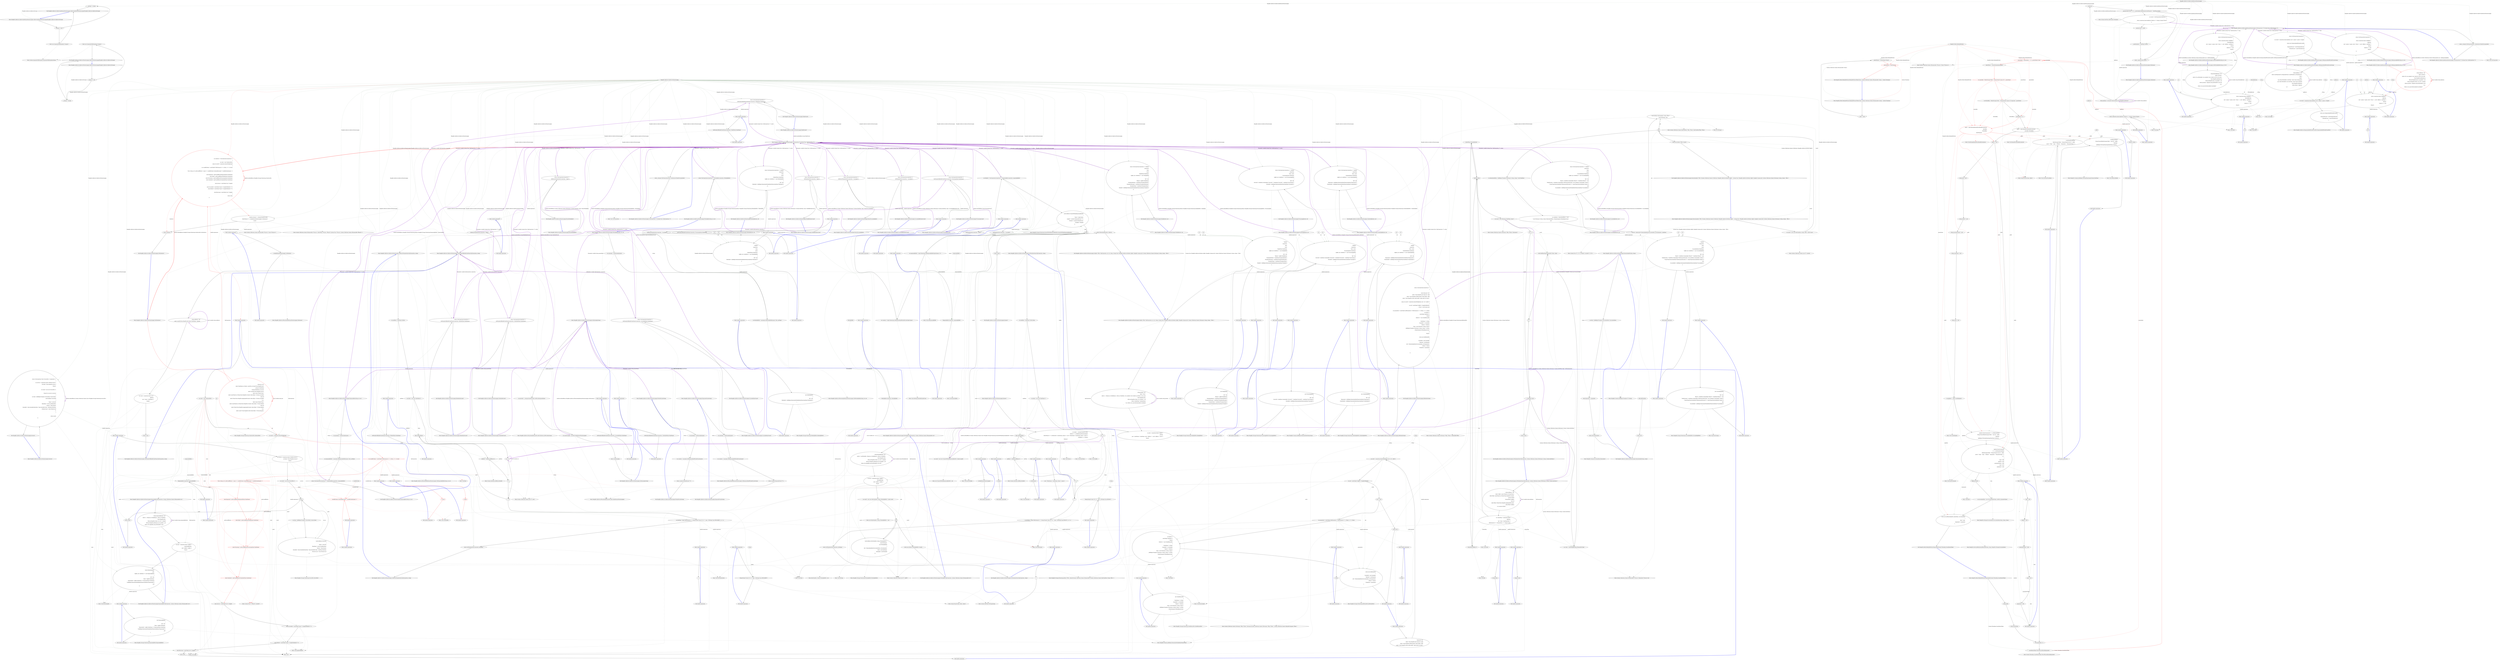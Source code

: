 digraph  {
n61 [label="Hangfire.SqlServer.SqlServerJobQueueMonitoringApi", span=""];
n62 [label=sqlQuery, span=""];
n63 [label=string, span=""];
n64 [label=int, span=""];
n65 [label=int, span=""];
n66 [label=sqlQuery, span=""];
n67 [label=string, span=""];
n68 [label=int, span=""];
n69 [label=int, span=""];
n70 [label=fetchedJobsSql, span=""];
n71 [label=string, span=""];
n72 [label=sqlQuery, span=""];
n0 [label="Entry Hangfire.SqlServer.SqlServerJobQueueMonitoringApi.SqlServerJobQueueMonitoringApi(Hangfire.SqlServer.SqlServerStorage)", span="36-36", cluster="Hangfire.SqlServer.SqlServerJobQueueMonitoringApi.SqlServerJobQueueMonitoringApi(Hangfire.SqlServer.SqlServerStorage)"];
n1 [label="storage == null", span="38-38", cluster="Hangfire.SqlServer.SqlServerJobQueueMonitoringApi.SqlServerJobQueueMonitoringApi(Hangfire.SqlServer.SqlServerStorage)"];
n3 [label="_storage = storage", span="39-39", cluster="Hangfire.SqlServer.SqlServerJobQueueMonitoringApi.SqlServerJobQueueMonitoringApi(Hangfire.SqlServer.SqlServerStorage)"];
n2 [label="throw new ArgumentNullException(''storage'');", span="38-38", cluster="Hangfire.SqlServer.SqlServerJobQueueMonitoringApi.SqlServerJobQueueMonitoringApi(Hangfire.SqlServer.SqlServerStorage)"];
n4 [label="Exit Hangfire.SqlServer.SqlServerJobQueueMonitoringApi.SqlServerJobQueueMonitoringApi(Hangfire.SqlServer.SqlServerStorage)", span="36-36", cluster="Hangfire.SqlServer.SqlServerJobQueueMonitoringApi.SqlServerJobQueueMonitoringApi(Hangfire.SqlServer.SqlServerStorage)"];
n5 [label="Entry System.ArgumentNullException.ArgumentNullException(string)", span="0-0", cluster="System.ArgumentNullException.ArgumentNullException(string)"];
n6 [label="Entry Hangfire.SqlServer.SqlServerJobQueueMonitoringApi.GetQueues()", span="42-42", cluster="Hangfire.SqlServer.SqlServerJobQueueMonitoringApi.GetQueues()"];
n7 [label="string sqlQuery = @''select distinct(Queue) from HangFire.JobQueue''", span="44-44", cluster="Hangfire.SqlServer.SqlServerJobQueueMonitoringApi.GetQueues()"];
n8 [label=_cacheLock, span="46-46", cluster="Hangfire.SqlServer.SqlServerJobQueueMonitoringApi.GetQueues()"];
n10 [label="var result = UseTransaction(connection =>\r\n                    {\r\n                        return connection.Query(sqlQuery).Select(x => (string) x.Queue).ToList();\r\n                    })", span="50-53", cluster="Hangfire.SqlServer.SqlServerJobQueueMonitoringApi.GetQueues()"];
n19 [label="return connection.Query(sqlQuery).Select(x => (string) x.Queue).ToList();", span="52-52", cluster="lambda expression"];
n9 [label="_queuesCache.Count == 0 || _cacheUpdated.Add(QueuesCacheTimeout) < DateTime.UtcNow", span="48-48", cluster="Hangfire.SqlServer.SqlServerJobQueueMonitoringApi.GetQueues()"];
n13 [label="return _queuesCache.ToList();", span="59-59", cluster="Hangfire.SqlServer.SqlServerJobQueueMonitoringApi.GetQueues()"];
n15 [label="Entry System.DateTime.Add(System.TimeSpan)", span="0-0", cluster="System.DateTime.Add(System.TimeSpan)"];
n11 [label="_queuesCache = result", span="55-55", cluster="Hangfire.SqlServer.SqlServerJobQueueMonitoringApi.GetQueues()"];
n16 [label="Entry Hangfire.SqlServer.SqlServerJobQueueMonitoringApi.UseTransaction<T>(System.Func<SqlConnection, T>)", span="132-132", cluster="Hangfire.SqlServer.SqlServerJobQueueMonitoringApi.UseTransaction<T>(System.Func<SqlConnection, T>)"];
n18 [label="Entry lambda expression", span="50-53", cluster="lambda expression"];
n12 [label="_cacheUpdated = DateTime.UtcNow", span="56-56", cluster="Hangfire.SqlServer.SqlServerJobQueueMonitoringApi.GetQueues()"];
n14 [label="Exit Hangfire.SqlServer.SqlServerJobQueueMonitoringApi.GetQueues()", span="42-42", cluster="Hangfire.SqlServer.SqlServerJobQueueMonitoringApi.GetQueues()"];
n17 [label="Entry System.Collections.Generic.IEnumerable<TSource>.ToList<TSource>()", span="0-0", cluster="System.Collections.Generic.IEnumerable<TSource>.ToList<TSource>()"];
n20 [label="Exit lambda expression", span="50-53", cluster="lambda expression"];
n21 [label="Entry Unk.Query", span="", cluster="Unk.Query"];
n22 [label="Entry Unk.Select", span="", cluster="Unk.Select"];
n23 [label="Entry Unk.ToList", span="", cluster="Unk.ToList"];
n24 [label="Entry lambda expression", span="52-52", cluster="lambda expression"];
n25 [label="(string) x.Queue", span="52-52", cluster="lambda expression"];
n26 [label="Exit lambda expression", span="52-52", cluster="lambda expression"];
n27 [label="Entry Hangfire.SqlServer.SqlServerJobQueueMonitoringApi.GetEnqueuedJobIds(string, int, int)", span="63-63", cluster="Hangfire.SqlServer.SqlServerJobQueueMonitoringApi.GetEnqueuedJobIds(string, int, int)"];
n28 [label="string sqlQuery = @''\r\nselect r.Id from (\r\n  select j.Id, row_number() over (order by j.Id) as row_num \r\n  from HangFire.JobQueue jq\r\n  left join HangFire.Job j on jq.JobId = j.Id\r\n  left join HangFire.State s on s.Id = j.StateId\r\n  where jq.Queue = @queue and jq.FetchedAt is null\r\n) as r\r\nwhere r.row_num between @start and @end''", span="65-73", cluster="Hangfire.SqlServer.SqlServerJobQueueMonitoringApi.GetEnqueuedJobIds(string, int, int)", color=red, community=0];
n29 [label="return UseTransaction(connection =>\r\n            {\r\n                return connection.Query<JobIdDto>(\r\n                    sqlQuery,\r\n                    new { queue = queue, start = from + 1, end = @from + perPage })\r\n                    .ToList()\r\n                    .Select(x => x.Id)\r\n                    .ToList();\r\n            });", span="75-83", cluster="Hangfire.SqlServer.SqlServerJobQueueMonitoringApi.GetEnqueuedJobIds(string, int, int)"];
n32 [label="return connection.Query<JobIdDto>(\r\n                    sqlQuery,\r\n                    new { queue = queue, start = from + 1, end = @from + perPage })\r\n                    .ToList()\r\n                    .Select(x => x.Id)\r\n                    .ToList();", span="77-82", cluster="lambda expression"];
n30 [label="Exit Hangfire.SqlServer.SqlServerJobQueueMonitoringApi.GetEnqueuedJobIds(string, int, int)", span="63-63", cluster="Hangfire.SqlServer.SqlServerJobQueueMonitoringApi.GetEnqueuedJobIds(string, int, int)"];
n31 [label="Entry lambda expression", span="75-83", cluster="lambda expression"];
n33 [label="Exit lambda expression", span="75-83", cluster="lambda expression"];
n34 [label="Entry Unk.>", span="", cluster="Unk.>"];
n35 [label="Entry lambda expression", span="81-81", cluster="lambda expression"];
n36 [label="x.Id", span="81-81", cluster="lambda expression"];
n37 [label="Exit lambda expression", span="81-81", cluster="lambda expression"];
n38 [label="Entry Hangfire.SqlServer.SqlServerJobQueueMonitoringApi.GetFetchedJobIds(string, int, int)", span="86-86", cluster="Hangfire.SqlServer.SqlServerJobQueueMonitoringApi.GetFetchedJobIds(string, int, int)"];
n39 [label="string fetchedJobsSql = @''\r\nselect r.Id from (\r\n  select j.Id, jq.FetchedAt, row_number() over (order by j.Id) as row_num \r\n  from HangFire.JobQueue jq\r\n  left join HangFire.Job j on jq.JobId = j.Id\r\n  where jq.Queue = @queue and jq.FetchedAt is not null\r\n) as r\r\nwhere r.row_num between @start and @end''", span="88-95", cluster="Hangfire.SqlServer.SqlServerJobQueueMonitoringApi.GetFetchedJobIds(string, int, int)"];
n40 [label="return UseTransaction(connection =>\r\n            {\r\n                return connection.Query<JobIdDto>(\r\n                    fetchedJobsSql,\r\n                    new { queue = queue, start = from + 1, end = @from + perPage })\r\n                    .ToList()\r\n                    .Select(x => x.Id)\r\n                    .ToList();\r\n            });", span="97-105", cluster="Hangfire.SqlServer.SqlServerJobQueueMonitoringApi.GetFetchedJobIds(string, int, int)"];
n43 [label="return connection.Query<JobIdDto>(\r\n                    fetchedJobsSql,\r\n                    new { queue = queue, start = from + 1, end = @from + perPage })\r\n                    .ToList()\r\n                    .Select(x => x.Id)\r\n                    .ToList();", span="99-104", cluster="lambda expression"];
n41 [label="Exit Hangfire.SqlServer.SqlServerJobQueueMonitoringApi.GetFetchedJobIds(string, int, int)", span="86-86", cluster="Hangfire.SqlServer.SqlServerJobQueueMonitoringApi.GetFetchedJobIds(string, int, int)"];
n42 [label="Entry lambda expression", span="97-105", cluster="lambda expression"];
n44 [label="Exit lambda expression", span="97-105", cluster="lambda expression"];
n45 [label="Entry lambda expression", span="103-103", cluster="lambda expression"];
n46 [label="x.Id", span="103-103", cluster="lambda expression"];
n47 [label="Exit lambda expression", span="103-103", cluster="lambda expression"];
n48 [label="Entry Hangfire.SqlServer.SqlServerJobQueueMonitoringApi.GetEnqueuedAndFetchedCount(string)", span="108-108", cluster="Hangfire.SqlServer.SqlServerJobQueueMonitoringApi.GetEnqueuedAndFetchedCount(string)"];
n49 [label="string sqlQuery = @''\r\nselect sum(Enqueued) as EnqueuedCount, sum(Fetched) as FetchedCount \r\nfrom (\r\n    select \r\n	    case when FetchedAt is null then 1 else 0 end as Enqueued,\r\n	    case when FetchedAt is not null then 1 else 0 end as Fetched\r\n    from HangFire.JobQueue\r\n    where Queue = @queue\r\n) q''", span="110-118", cluster="Hangfire.SqlServer.SqlServerJobQueueMonitoringApi.GetEnqueuedAndFetchedCount(string)"];
n50 [label="return UseTransaction(connection =>\r\n            {\r\n                var result = connection.Query(sqlQuery, new { queue = queue }).Single();\r\n\r\n                return new EnqueuedAndFetchedCountDto\r\n                {\r\n                    EnqueuedCount = result.EnqueuedCount,\r\n                    FetchedCount = result.FetchedCount\r\n                };\r\n            });", span="120-129", cluster="Hangfire.SqlServer.SqlServerJobQueueMonitoringApi.GetEnqueuedAndFetchedCount(string)"];
n53 [label="var result = connection.Query(sqlQuery, new { queue = queue }).Single()", span="122-122", cluster="lambda expression"];
n51 [label="Exit Hangfire.SqlServer.SqlServerJobQueueMonitoringApi.GetEnqueuedAndFetchedCount(string)", span="108-108", cluster="Hangfire.SqlServer.SqlServerJobQueueMonitoringApi.GetEnqueuedAndFetchedCount(string)"];
n52 [label="Entry lambda expression", span="120-129", cluster="lambda expression"];
n54 [label="return new EnqueuedAndFetchedCountDto\r\n                {\r\n                    EnqueuedCount = result.EnqueuedCount,\r\n                    FetchedCount = result.FetchedCount\r\n                };", span="124-128", cluster="lambda expression"];
n56 [label="Entry Unk.Single", span="", cluster="Unk.Single"];
n55 [label="Exit lambda expression", span="120-129", cluster="lambda expression"];
n57 [label="Entry Hangfire.SqlServer.EnqueuedAndFetchedCountDto.EnqueuedAndFetchedCountDto()", span="18-18", cluster="Hangfire.SqlServer.EnqueuedAndFetchedCountDto.EnqueuedAndFetchedCountDto()"];
n58 [label="return _storage.UseTransaction(func, IsolationLevel.ReadUncommitted);", span="134-134", cluster="Hangfire.SqlServer.SqlServerJobQueueMonitoringApi.UseTransaction<T>(System.Func<SqlConnection, T>)"];
n59 [label="Exit Hangfire.SqlServer.SqlServerJobQueueMonitoringApi.UseTransaction<T>(System.Func<SqlConnection, T>)", span="132-132", cluster="Hangfire.SqlServer.SqlServerJobQueueMonitoringApi.UseTransaction<T>(System.Func<SqlConnection, T>)"];
n60 [label="Entry Unk.UseTransaction", span="", cluster="Unk.UseTransaction"];
m0_35 [label="Entry Unk.CreatePipeline", span="", cluster="Unk.CreatePipeline", file="SqlServerJobQueueProvider.cs"];
m0_43 [label="Entry HangFire.Common.JobHelper.ToStringTimestamp(System.DateTime)", span="46-46", cluster="HangFire.Common.JobHelper.ToStringTimestamp(System.DateTime)", file="SqlServerJobQueueProvider.cs"];
m0_0 [label="Entry HangFire.Redis.RedisJobFetcher.RedisJobFetcher(IRedisClient, System.Collections.Generic.IEnumerable<string>, System.TimeSpan)", span="17-17", cluster="HangFire.Redis.RedisJobFetcher.RedisJobFetcher(IRedisClient, System.Collections.Generic.IEnumerable<string>, System.TimeSpan)", file="SqlServerJobQueueProvider.cs"];
m0_1 [label="_redis = redis", span="22-22", cluster="HangFire.Redis.RedisJobFetcher.RedisJobFetcher(IRedisClient, System.Collections.Generic.IEnumerable<string>, System.TimeSpan)", file="SqlServerJobQueueProvider.cs"];
m0_2 [label="_queueNames = queueNames.ToList()", span="23-23", cluster="HangFire.Redis.RedisJobFetcher.RedisJobFetcher(IRedisClient, System.Collections.Generic.IEnumerable<string>, System.TimeSpan)", file="SqlServerJobQueueProvider.cs"];
m0_3 [label="_fetchTimeout = fetchTimeout", span="24-24", cluster="HangFire.Redis.RedisJobFetcher.RedisJobFetcher(IRedisClient, System.Collections.Generic.IEnumerable<string>, System.TimeSpan)", color=red, community=0, file="SqlServerJobQueueProvider.cs"];
m0_4 [label="Exit HangFire.Redis.RedisJobFetcher.RedisJobFetcher(IRedisClient, System.Collections.Generic.IEnumerable<string>, System.TimeSpan)", span="17-17", cluster="HangFire.Redis.RedisJobFetcher.RedisJobFetcher(IRedisClient, System.Collections.Generic.IEnumerable<string>, System.TimeSpan)", file="SqlServerJobQueueProvider.cs"];
m0_38 [label="Entry HangFire.Storage.InvocationData.InvocationData(string, string, string)", span="4-4", cluster="HangFire.Storage.InvocationData.InvocationData(string, string, string)", file="SqlServerJobQueueProvider.cs"];
m0_48 [label="Entry Unk.GetValuesFromHash", span="", cluster="Unk.GetValuesFromHash", file="SqlServerJobQueueProvider.cs"];
m0_36 [label="Entry Unk.QueueCommand", span="", cluster="Unk.QueueCommand", file="SqlServerJobQueueProvider.cs"];
m0_34 [label="Entry Unk.PopAndPushItemBetweenLists", span="", cluster="Unk.PopAndPushItemBetweenLists", file="SqlServerJobQueueProvider.cs"];
m0_49 [label="Entry lambda expression", span="92-99", cluster="lambda expression", file="SqlServerJobQueueProvider.cs"];
m0_41 [label="x.SetEntryInHash(\r\n                    String.Format(RedisStorage.Prefix + ''job:{0}'', jobId),\r\n                    ''Fetched'',\r\n                    JobHelper.ToStringTimestamp(DateTime.UtcNow))", span="81-84", cluster="lambda expression", file="SqlServerJobQueueProvider.cs"];
m0_46 [label="x.GetValuesFromHash(\r\n                        RedisStorage.Prefix + String.Format(''job:{0}'', jobId),\r\n                        new[] { ''Type'', ''Args'', ''Method'', ''Arguments'', ''ParameterTypes'' })", span="89-91", cluster="lambda expression", file="SqlServerJobQueueProvider.cs"];
m0_40 [label="Entry lambda expression", span="81-84", cluster="lambda expression", file="SqlServerJobQueueProvider.cs"];
m0_45 [label="Entry lambda expression", span="89-91", cluster="lambda expression", file="SqlServerJobQueueProvider.cs"];
m0_42 [label="Exit lambda expression", span="81-84", cluster="lambda expression", file="SqlServerJobQueueProvider.cs"];
m0_47 [label="Exit lambda expression", span="89-91", cluster="lambda expression", file="SqlServerJobQueueProvider.cs"];
m0_50 [label="type = x[0]", span="94-94", cluster="lambda expression", file="SqlServerJobQueueProvider.cs"];
m0_51 [label="method = x[2]", span="95-95", cluster="lambda expression", file="SqlServerJobQueueProvider.cs"];
m0_52 [label="parameterTypes = x[4]", span="96-96", cluster="lambda expression", file="SqlServerJobQueueProvider.cs"];
m0_53 [label="args = x[1]", span="97-97", cluster="lambda expression", file="SqlServerJobQueueProvider.cs"];
m0_54 [label="arguments = x[3]", span="98-98", cluster="lambda expression", file="SqlServerJobQueueProvider.cs"];
m0_55 [label="Exit lambda expression", span="92-99", cluster="lambda expression", file="SqlServerJobQueueProvider.cs"];
m0_39 [label="Entry HangFire.Server.JobPayload.JobPayload(string, string, HangFire.Storage.InvocationData)", span="23-23", cluster="HangFire.Server.JobPayload.JobPayload(string, string, HangFire.Storage.InvocationData)", file="SqlServerJobQueueProvider.cs"];
m0_44 [label="Entry Unk.SetEntryInHash", span="", cluster="Unk.SetEntryInHash", file="SqlServerJobQueueProvider.cs"];
m0_32 [label="Entry string.Format(string, object)", span="0-0", cluster="string.Format(string, object)", file="SqlServerJobQueueProvider.cs"];
m0_37 [label="Entry Unk.Flush", span="", cluster="Unk.Flush", file="SqlServerJobQueueProvider.cs"];
m0_33 [label="Entry Unk.BlockingPopAndPushItemBetweenLists", span="", cluster="Unk.BlockingPopAndPushItemBetweenLists", file="SqlServerJobQueueProvider.cs"];
m0_31 [label="Entry System.Threading.CancellationToken.ThrowIfCancellationRequested()", span="0-0", cluster="System.Threading.CancellationToken.ThrowIfCancellationRequested()", file="SqlServerJobQueueProvider.cs"];
m0_25 [label="pipeline.QueueCommand(x => x.SetEntryInHash(\r\n                    String.Format(RedisStorage.Prefix + ''job:{0}'', jobId),\r\n                    ''Fetched'',\r\n                    JobHelper.ToStringTimestamp(DateTime.UtcNow)))", span="81-84", cluster="HangFire.Redis.RedisJobFetcher.DequeueJob(System.Threading.CancellationToken)", file="SqlServerJobQueueProvider.cs"];
m0_6 [label="Entry HangFire.Redis.RedisJobFetcher.DequeueJob(System.Threading.CancellationToken)", span="27-27", cluster="HangFire.Redis.RedisJobFetcher.DequeueJob(System.Threading.CancellationToken)", file="SqlServerJobQueueProvider.cs"];
m0_7 [label="string jobId", span="29-29", cluster="HangFire.Redis.RedisJobFetcher.DequeueJob(System.Threading.CancellationToken)", file="SqlServerJobQueueProvider.cs"];
m0_10 [label="cancellationToken.ThrowIfCancellationRequested()", span="35-35", cluster="HangFire.Redis.RedisJobFetcher.DequeueJob(System.Threading.CancellationToken)", file="SqlServerJobQueueProvider.cs"];
m0_8 [label="string queueName", span="30-30", cluster="HangFire.Redis.RedisJobFetcher.DequeueJob(System.Threading.CancellationToken)", file="SqlServerJobQueueProvider.cs"];
m0_9 [label="var queueIndex = 0", span="31-31", cluster="HangFire.Redis.RedisJobFetcher.DequeueJob(System.Threading.CancellationToken)", file="SqlServerJobQueueProvider.cs"];
m0_11 [label="queueIndex = (queueIndex + 1) % _queueNames.Count", span="37-37", cluster="HangFire.Redis.RedisJobFetcher.DequeueJob(System.Threading.CancellationToken)", color=red, community=0, file="SqlServerJobQueueProvider.cs"];
m0_12 [label="queueName = _queueNames[queueIndex]", span="38-38", cluster="HangFire.Redis.RedisJobFetcher.DequeueJob(System.Threading.CancellationToken)", file="SqlServerJobQueueProvider.cs"];
m0_15 [label="queueIndex == 0", span="43-43", cluster="HangFire.Redis.RedisJobFetcher.DequeueJob(System.Threading.CancellationToken)", file="SqlServerJobQueueProvider.cs"];
m0_13 [label="var queueKey = RedisStorage.Prefix + String.Format(''queue:{0}'', queueName)", span="40-40", cluster="HangFire.Redis.RedisJobFetcher.DequeueJob(System.Threading.CancellationToken)", color=red, community=0, file="SqlServerJobQueueProvider.cs"];
m0_14 [label="var fetchedKey = RedisStorage.Prefix + String.Format(''queue:{0}:dequeued'', queueName)", span="41-41", cluster="HangFire.Redis.RedisJobFetcher.DequeueJob(System.Threading.CancellationToken)", file="SqlServerJobQueueProvider.cs"];
m0_29 [label="return new JobPayload(jobId, queueName, invocationData)\r\n            {\r\n                Args = args,\r\n                Arguments = arguments\r\n            };", span="110-114", cluster="HangFire.Redis.RedisJobFetcher.DequeueJob(System.Threading.CancellationToken)", file="SqlServerJobQueueProvider.cs"];
m0_16 [label="jobId = _redis.BlockingPopAndPushItemBetweenLists(\r\n                        queueKey,\r\n                        fetchedKey,\r\n                        _fetchTimeout)", span="45-48", cluster="HangFire.Redis.RedisJobFetcher.DequeueJob(System.Threading.CancellationToken)", color=red, community=0, file="SqlServerJobQueueProvider.cs"];
m0_17 [label="jobId = _redis.PopAndPushItemBetweenLists(\r\n                        queueKey, fetchedKey)", span="52-53", cluster="HangFire.Redis.RedisJobFetcher.DequeueJob(System.Threading.CancellationToken)", file="SqlServerJobQueueProvider.cs"];
m0_18 [label="jobId == null", span="56-56", cluster="HangFire.Redis.RedisJobFetcher.DequeueJob(System.Threading.CancellationToken)", file="SqlServerJobQueueProvider.cs"];
m0_26 [label="pipeline.QueueCommand(\r\n                    x => x.GetValuesFromHash(\r\n                        RedisStorage.Prefix + String.Format(''job:{0}'', jobId),\r\n                        new[] { ''Type'', ''Args'', ''Method'', ''Arguments'', ''ParameterTypes'' }),\r\n                    x =>\r\n                    {\r\n                        type = x[0];\r\n                        method = x[2];\r\n                        parameterTypes = x[4];\r\n                        args = x[1];\r\n                        arguments = x[3];\r\n                    })", span="88-99", cluster="HangFire.Redis.RedisJobFetcher.DequeueJob(System.Threading.CancellationToken)", file="SqlServerJobQueueProvider.cs"];
m0_19 [label="string type = null", span="73-73", cluster="HangFire.Redis.RedisJobFetcher.DequeueJob(System.Threading.CancellationToken)", file="SqlServerJobQueueProvider.cs"];
m0_20 [label="string method = null", span="74-74", cluster="HangFire.Redis.RedisJobFetcher.DequeueJob(System.Threading.CancellationToken)", file="SqlServerJobQueueProvider.cs"];
m0_21 [label="string parameterTypes = null", span="75-75", cluster="HangFire.Redis.RedisJobFetcher.DequeueJob(System.Threading.CancellationToken)", file="SqlServerJobQueueProvider.cs"];
m0_22 [label="string arguments = null", span="76-76", cluster="HangFire.Redis.RedisJobFetcher.DequeueJob(System.Threading.CancellationToken)", file="SqlServerJobQueueProvider.cs"];
m0_23 [label="string args = null", span="77-77", cluster="HangFire.Redis.RedisJobFetcher.DequeueJob(System.Threading.CancellationToken)", file="SqlServerJobQueueProvider.cs"];
m0_24 [label="var pipeline = _redis.CreatePipeline()", span="79-79", cluster="HangFire.Redis.RedisJobFetcher.DequeueJob(System.Threading.CancellationToken)", file="SqlServerJobQueueProvider.cs"];
m0_27 [label="pipeline.Flush()", span="101-101", cluster="HangFire.Redis.RedisJobFetcher.DequeueJob(System.Threading.CancellationToken)", file="SqlServerJobQueueProvider.cs"];
m0_28 [label="var invocationData = new InvocationData(type, method, parameterTypes)", span="108-108", cluster="HangFire.Redis.RedisJobFetcher.DequeueJob(System.Threading.CancellationToken)", file="SqlServerJobQueueProvider.cs"];
m0_30 [label="Exit HangFire.Redis.RedisJobFetcher.DequeueJob(System.Threading.CancellationToken)", span="27-27", cluster="HangFire.Redis.RedisJobFetcher.DequeueJob(System.Threading.CancellationToken)", file="SqlServerJobQueueProvider.cs"];
m0_56 [label="HangFire.Redis.RedisJobFetcher", span="", file="SqlServerJobQueueProvider.cs"];
m0_57 [label=jobId, span="", file="SqlServerJobQueueProvider.cs"];
m1_87 [label="Entry System.Collections.Generic.List<T>.List()", span="0-0", cluster="System.Collections.Generic.List<T>.List()", file="SqlServerMonitoringApi.cs"];
m1_363 [label="Entry Hangfire.Storage.InvocationData.Deserialize()", span="40-40", cluster="Hangfire.Storage.InvocationData.Deserialize()", file="SqlServerMonitoringApi.cs"];
m1_111 [label="Entry long.Parse(string)", span="0-0", cluster="long.Parse(string)", file="SqlServerMonitoringApi.cs"];
m1_378 [label="Entry System.Func<T1, T2, T3, TResult>.Invoke(T1, T2, T3)", span="0-0", cluster="System.Func<T1, T2, T3, TResult>.Invoke(T1, T2, T3)", file="SqlServerMonitoringApi.cs"];
m1_88 [label="Entry Hangfire.Storage.Monitoring.ServerDto.ServerDto()", span="21-21", cluster="Hangfire.Storage.Monitoring.ServerDto.ServerDto()", file="SqlServerMonitoringApi.cs"];
m1_44 [label="Entry Hangfire.SqlServer.SqlServerMonitoringApi.GetJobs<TDto>(SqlConnection, int, int, string, System.Func<Hangfire.SqlServer.Entities.SqlJob, Hangfire.Common.Job, System.Collections.Generic.Dictionary<string, string>, TDto>)", span="491-491", cluster="Hangfire.SqlServer.SqlServerMonitoringApi.GetJobs<TDto>(SqlConnection, int, int, string, System.Func<Hangfire.SqlServer.Entities.SqlJob, Hangfire.Common.Job, System.Collections.Generic.Dictionary<string, string>, TDto>)", file="SqlServerMonitoringApi.cs"];
m1_364 [label="string jobsSql = @''\r\nselect * from (\r\n  select j.*, s.Reason as StateReason, s.Data as StateData, row_number() over (order by j.Id desc) as row_num\r\n  from HangFire.Job j\r\n  left join HangFire.State s on j.StateId = s.Id\r\n  where j.StateName = @stateName\r\n) as j where j.row_num between @start and @end\r\n''", span="498-505", cluster="Hangfire.SqlServer.SqlServerMonitoringApi.GetJobs<TDto>(SqlConnection, int, int, string, System.Func<Hangfire.SqlServer.Entities.SqlJob, Hangfire.Common.Job, System.Collections.Generic.Dictionary<string, string>, TDto>)", file="SqlServerMonitoringApi.cs"];
m1_365 [label="var jobs = connection.Query<SqlJob>(\r\n                        jobsSql,\r\n                        new { stateName = stateName, start = @from + 1, end = @from + count })\r\n                        .ToList()", span="507-510", cluster="Hangfire.SqlServer.SqlServerMonitoringApi.GetJobs<TDto>(SqlConnection, int, int, string, System.Func<Hangfire.SqlServer.Entities.SqlJob, Hangfire.Common.Job, System.Collections.Generic.Dictionary<string, string>, TDto>)", file="SqlServerMonitoringApi.cs"];
m1_366 [label="return DeserializeJobs(jobs, selector);", span="512-512", cluster="Hangfire.SqlServer.SqlServerMonitoringApi.GetJobs<TDto>(SqlConnection, int, int, string, System.Func<Hangfire.SqlServer.Entities.SqlJob, Hangfire.Common.Job, System.Collections.Generic.Dictionary<string, string>, TDto>)", file="SqlServerMonitoringApi.cs"];
m1_367 [label="Exit Hangfire.SqlServer.SqlServerMonitoringApi.GetJobs<TDto>(SqlConnection, int, int, string, System.Func<Hangfire.SqlServer.Entities.SqlJob, Hangfire.Common.Job, System.Collections.Generic.Dictionary<string, string>, TDto>)", span="491-491", cluster="Hangfire.SqlServer.SqlServerMonitoringApi.GetJobs<TDto>(SqlConnection, int, int, string, System.Func<Hangfire.SqlServer.Entities.SqlJob, Hangfire.Common.Job, System.Collections.Generic.Dictionary<string, string>, TDto>)", file="SqlServerMonitoringApi.cs"];
m1_379 [label="Entry System.Collections.Generic.KeyValuePair<TKey, TValue>.KeyValuePair(TKey, TValue)", span="0-0", cluster="System.Collections.Generic.KeyValuePair<TKey, TValue>.KeyValuePair(TKey, TValue)", file="SqlServerMonitoringApi.cs"];
m1_26 [label="Entry Hangfire.SqlServer.SqlServerMonitoringApi.FailedCount()", span="64-64", cluster="Hangfire.SqlServer.SqlServerMonitoringApi.FailedCount()", file="SqlServerMonitoringApi.cs"];
m1_27 [label="return UseConnection(connection => \r\n                GetNumberOfJobsByStateName(connection, FailedState.StateName));", span="66-67", cluster="Hangfire.SqlServer.SqlServerMonitoringApi.FailedCount()", file="SqlServerMonitoringApi.cs"];
m1_28 [label="Exit Hangfire.SqlServer.SqlServerMonitoringApi.FailedCount()", span="64-64", cluster="Hangfire.SqlServer.SqlServerMonitoringApi.FailedCount()", file="SqlServerMonitoringApi.cs"];
m1_139 [label="Entry Hangfire.Storage.Monitoring.QueueWithTopEnqueuedJobsDto.QueueWithTopEnqueuedJobsDto()", span="18-18", cluster="Hangfire.Storage.Monitoring.QueueWithTopEnqueuedJobsDto.QueueWithTopEnqueuedJobsDto()", file="SqlServerMonitoringApi.cs"];
m1_99 [label="Entry Hangfire.Storage.Monitoring.FailedJobDto.FailedJobDto()", span="23-23", cluster="Hangfire.Storage.Monitoring.FailedJobDto.FailedJobDto()", file="SqlServerMonitoringApi.cs"];
m1_368 [label="Entry Hangfire.SqlServer.SqlServerMonitoringApi.DeserializeJobs<TDto>(System.Collections.Generic.ICollection<Hangfire.SqlServer.Entities.SqlJob>, System.Func<Hangfire.SqlServer.Entities.SqlJob, Hangfire.Common.Job, System.Collections.Generic.Dictionary<string, string>, TDto>)", span="515-515", cluster="Hangfire.SqlServer.SqlServerMonitoringApi.DeserializeJobs<TDto>(System.Collections.Generic.ICollection<Hangfire.SqlServer.Entities.SqlJob>, System.Func<Hangfire.SqlServer.Entities.SqlJob, Hangfire.Common.Job, System.Collections.Generic.Dictionary<string, string>, TDto>)", file="SqlServerMonitoringApi.cs"];
m1_369 [label="var result = new List<KeyValuePair<string, TDto>>(jobs.Count)", span="519-519", cluster="Hangfire.SqlServer.SqlServerMonitoringApi.DeserializeJobs<TDto>(System.Collections.Generic.ICollection<Hangfire.SqlServer.Entities.SqlJob>, System.Func<Hangfire.SqlServer.Entities.SqlJob, Hangfire.Common.Job, System.Collections.Generic.Dictionary<string, string>, TDto>)", file="SqlServerMonitoringApi.cs"];
m1_370 [label=jobs, span="521-521", cluster="Hangfire.SqlServer.SqlServerMonitoringApi.DeserializeJobs<TDto>(System.Collections.Generic.ICollection<Hangfire.SqlServer.Entities.SqlJob>, System.Func<Hangfire.SqlServer.Entities.SqlJob, Hangfire.Common.Job, System.Collections.Generic.Dictionary<string, string>, TDto>)", file="SqlServerMonitoringApi.cs"];
m1_373 [label="var dto = selector(job, DeserializeJob(job.InvocationData, job.Arguments), stateData)", span="528-528", cluster="Hangfire.SqlServer.SqlServerMonitoringApi.DeserializeJobs<TDto>(System.Collections.Generic.ICollection<Hangfire.SqlServer.Entities.SqlJob>, System.Func<Hangfire.SqlServer.Entities.SqlJob, Hangfire.Common.Job, System.Collections.Generic.Dictionary<string, string>, TDto>)", file="SqlServerMonitoringApi.cs"];
m1_374 [label="result.Add(new KeyValuePair<string, TDto>(\r\n                    job.Id.ToString(), dto))", span="530-531", cluster="Hangfire.SqlServer.SqlServerMonitoringApi.DeserializeJobs<TDto>(System.Collections.Generic.ICollection<Hangfire.SqlServer.Entities.SqlJob>, System.Func<Hangfire.SqlServer.Entities.SqlJob, Hangfire.Common.Job, System.Collections.Generic.Dictionary<string, string>, TDto>)", file="SqlServerMonitoringApi.cs"];
m1_375 [label="return new JobList<TDto>(result);", span="534-534", cluster="Hangfire.SqlServer.SqlServerMonitoringApi.DeserializeJobs<TDto>(System.Collections.Generic.ICollection<Hangfire.SqlServer.Entities.SqlJob>, System.Func<Hangfire.SqlServer.Entities.SqlJob, Hangfire.Common.Job, System.Collections.Generic.Dictionary<string, string>, TDto>)", file="SqlServerMonitoringApi.cs"];
m1_371 [label="var deserializedData = JobHelper.FromJson<Dictionary<string, string>>(job.StateData)", span="523-523", cluster="Hangfire.SqlServer.SqlServerMonitoringApi.DeserializeJobs<TDto>(System.Collections.Generic.ICollection<Hangfire.SqlServer.Entities.SqlJob>, System.Func<Hangfire.SqlServer.Entities.SqlJob, Hangfire.Common.Job, System.Collections.Generic.Dictionary<string, string>, TDto>)", file="SqlServerMonitoringApi.cs"];
m1_372 [label="var stateData = deserializedData != null\r\n                    ? new Dictionary<string, string>(deserializedData, StringComparer.OrdinalIgnoreCase)\r\n                    : null", span="524-526", cluster="Hangfire.SqlServer.SqlServerMonitoringApi.DeserializeJobs<TDto>(System.Collections.Generic.ICollection<Hangfire.SqlServer.Entities.SqlJob>, System.Func<Hangfire.SqlServer.Entities.SqlJob, Hangfire.Common.Job, System.Collections.Generic.Dictionary<string, string>, TDto>)", file="SqlServerMonitoringApi.cs"];
m1_376 [label="Exit Hangfire.SqlServer.SqlServerMonitoringApi.DeserializeJobs<TDto>(System.Collections.Generic.ICollection<Hangfire.SqlServer.Entities.SqlJob>, System.Func<Hangfire.SqlServer.Entities.SqlJob, Hangfire.Common.Job, System.Collections.Generic.Dictionary<string, string>, TDto>)", span="515-515", cluster="Hangfire.SqlServer.SqlServerMonitoringApi.DeserializeJobs<TDto>(System.Collections.Generic.ICollection<Hangfire.SqlServer.Entities.SqlJob>, System.Func<Hangfire.SqlServer.Entities.SqlJob, Hangfire.Common.Job, System.Collections.Generic.Dictionary<string, string>, TDto>)", file="SqlServerMonitoringApi.cs"];
m1_13 [label="Entry Hangfire.SqlServer.SqlServerMonitoringApi.GetNumberOfJobsByStateName(SqlConnection, string)", span="463-463", cluster="Hangfire.SqlServer.SqlServerMonitoringApi.GetNumberOfJobsByStateName(SqlConnection, string)", file="SqlServerMonitoringApi.cs"];
m1_351 [label="string sqlQuery = @''\r\nselect count(Id) from HangFire.Job where StateName = @state''", span="465-466", cluster="Hangfire.SqlServer.SqlServerMonitoringApi.GetNumberOfJobsByStateName(SqlConnection, string)", file="SqlServerMonitoringApi.cs"];
m1_352 [label="var count = connection.Query<int>(\r\n                 sqlQuery,\r\n                 new { state = stateName })\r\n                 .Single()", span="468-471", cluster="Hangfire.SqlServer.SqlServerMonitoringApi.GetNumberOfJobsByStateName(SqlConnection, string)", file="SqlServerMonitoringApi.cs"];
m1_353 [label="return count;", span="473-473", cluster="Hangfire.SqlServer.SqlServerMonitoringApi.GetNumberOfJobsByStateName(SqlConnection, string)", file="SqlServerMonitoringApi.cs"];
m1_354 [label="Exit Hangfire.SqlServer.SqlServerMonitoringApi.GetNumberOfJobsByStateName(SqlConnection, string)", span="463-463", cluster="Hangfire.SqlServer.SqlServerMonitoringApi.GetNumberOfJobsByStateName(SqlConnection, string)", file="SqlServerMonitoringApi.cs"];
m1_226 [label="Entry Hangfire.SqlServer.SqlServerMonitoringApi.DeletedListCount()", span="298-298", cluster="Hangfire.SqlServer.SqlServerMonitoringApi.DeletedListCount()", file="SqlServerMonitoringApi.cs"];
m1_227 [label="return UseConnection(connection => \r\n                GetNumberOfJobsByStateName(connection, DeletedState.StateName));", span="300-301", cluster="Hangfire.SqlServer.SqlServerMonitoringApi.DeletedListCount()", file="SqlServerMonitoringApi.cs"];
m1_228 [label="Exit Hangfire.SqlServer.SqlServerMonitoringApi.DeletedListCount()", span="298-298", cluster="Hangfire.SqlServer.SqlServerMonitoringApi.DeletedListCount()", file="SqlServerMonitoringApi.cs"];
m1_391 [label="Entry Unk.ToString", span="", cluster="Unk.ToString", file="SqlServerMonitoringApi.cs"];
m1_9 [label="Entry Hangfire.SqlServer.SqlServerMonitoringApi.UseConnection<T>(System.Func<SqlConnection, T>)", span="430-430", cluster="Hangfire.SqlServer.SqlServerMonitoringApi.UseConnection<T>(System.Func<SqlConnection, T>)", file="SqlServerMonitoringApi.cs"];
m1_339 [label="return _storage.UseTransaction(action, IsolationLevel.ReadUncommitted);", span="432-432", cluster="Hangfire.SqlServer.SqlServerMonitoringApi.UseConnection<T>(System.Func<SqlConnection, T>)", file="SqlServerMonitoringApi.cs"];
m1_340 [label="Exit Hangfire.SqlServer.SqlServerMonitoringApi.UseConnection<T>(System.Func<SqlConnection, T>)", span="430-430", cluster="Hangfire.SqlServer.SqlServerMonitoringApi.UseConnection<T>(System.Func<SqlConnection, T>)", file="SqlServerMonitoringApi.cs"];
m1_238 [label="Entry System.Collections.Generic.IEnumerable<TSource>.SelectMany<TSource, TResult>(System.Func<TSource, System.Collections.Generic.IEnumerable<TResult>>)", span="0-0", cluster="System.Collections.Generic.IEnumerable<TSource>.SelectMany<TSource, TResult>(System.Func<TSource, System.Collections.Generic.IEnumerable<TResult>>)", file="SqlServerMonitoringApi.cs"];
m1_185 [label="Entry Hangfire.SqlServer.SqlServerMonitoringApi.HourlyFailedJobs()", span="244-244", cluster="Hangfire.SqlServer.SqlServerMonitoringApi.HourlyFailedJobs()", file="SqlServerMonitoringApi.cs"];
m1_186 [label="return UseConnection(connection => \r\n                GetHourlyTimelineStats(connection, ''failed''));", span="246-247", cluster="Hangfire.SqlServer.SqlServerMonitoringApi.HourlyFailedJobs()", file="SqlServerMonitoringApi.cs"];
m1_187 [label="Exit Hangfire.SqlServer.SqlServerMonitoringApi.HourlyFailedJobs()", span="244-244", cluster="Hangfire.SqlServer.SqlServerMonitoringApi.HourlyFailedJobs()", file="SqlServerMonitoringApi.cs"];
m1_346 [label="Entry Unk.DeserializeJobs", span="", cluster="Unk.DeserializeJobs", file="SqlServerMonitoringApi.cs"];
m1_232 [label="Entry Hangfire.SqlServer.SqlServerMonitoringApi.GetStatistics()", span="304-304", cluster="Hangfire.SqlServer.SqlServerMonitoringApi.GetStatistics()", file="SqlServerMonitoringApi.cs"];
m1_233 [label="string sql = @''\r\nselect StateName as [State], count(Id) as [Count] From HangFire.Job \r\ngroup by StateName\r\nhaving StateName is not null;\r\nselect count(Id) from HangFire.Server;\r\nselect sum(s.[Value]) from (\r\n    select sum([Value]) as [Value] from HangFire.Counter where [Key] = N'stats:succeeded'\r\n    union all\r\n    select [Value] from HangFire.AggregatedCounter where [Key] = N'stats:succeeded'\r\n) as s;\r\nselect sum(s.[Value]) from (\r\n    select sum([Value]) as [Value] from HangFire.Counter where [Key] = N'stats:deleted'\r\n    union all\r\n    select [Value] from HangFire.AggregatedCounter where [Key] = N'stats:deleted'\r\n) as s;\r\nselect count(*) from HangFire.[Set] where [Key] = N'recurring-jobs';\r\n''", span="306-322", cluster="Hangfire.SqlServer.SqlServerMonitoringApi.GetStatistics()", color=red, community=0, file="SqlServerMonitoringApi.cs"];
m1_234 [label="var statistics = UseConnection(connection =>\r\n            {\r\n                var stats = new StatisticsDto();\r\n                using (var multi = connection.QueryMultiple(sql))\r\n                {\r\n                    var countByStates = multi.Read().ToDictionary(x => x.State, x => x.Count);\r\n\r\n                    Func<string, int> getCountIfExists = name => countByStates.ContainsKey(name) ? countByStates[name] : 0;\r\n\r\n                    stats.Enqueued = getCountIfExists(EnqueuedState.StateName);\r\n                    stats.Failed = getCountIfExists(FailedState.StateName);\r\n                    stats.Processing = getCountIfExists(ProcessingState.StateName);\r\n                    stats.Scheduled = getCountIfExists(ScheduledState.StateName);\r\n\r\n                    stats.Servers = multi.Read<int>().Single();\r\n\r\n                    stats.Succeeded = multi.Read<long?>().SingleOrDefault() ?? 0;\r\n                    stats.Deleted = multi.Read<long?>().SingleOrDefault() ?? 0;\r\n\r\n                    stats.Recurring = multi.Read<int>().Single();\r\n                }\r\n                return stats;\r\n            })", span="324-346", cluster="Hangfire.SqlServer.SqlServerMonitoringApi.GetStatistics()", color=red, community=0, file="SqlServerMonitoringApi.cs"];
m1_235 [label="statistics.Queues = _storage.QueueProviders\r\n                .SelectMany(x => x.GetJobQueueMonitoringApi().GetQueues())\r\n                .Count()", span="348-350", cluster="Hangfire.SqlServer.SqlServerMonitoringApi.GetStatistics()", file="SqlServerMonitoringApi.cs"];
m1_236 [label="return statistics;", span="352-352", cluster="Hangfire.SqlServer.SqlServerMonitoringApi.GetStatistics()", file="SqlServerMonitoringApi.cs"];
m1_237 [label="Exit Hangfire.SqlServer.SqlServerMonitoringApi.GetStatistics()", span="304-304", cluster="Hangfire.SqlServer.SqlServerMonitoringApi.GetStatistics()", file="SqlServerMonitoringApi.cs"];
m1_173 [label="Entry Hangfire.SqlServer.IPersistentJobQueueMonitoringApi.GetFetchedJobIds(string, int, int)", span="24-24", cluster="Hangfire.SqlServer.IPersistentJobQueueMonitoringApi.GetFetchedJobIds(string, int, int)", file="SqlServerMonitoringApi.cs"];
m1_168 [label="Entry Hangfire.SqlServer.SqlServerMonitoringApi.FetchedJobs(string, int, int)", span="230-230", cluster="Hangfire.SqlServer.SqlServerMonitoringApi.FetchedJobs(string, int, int)", file="SqlServerMonitoringApi.cs"];
m1_169 [label="var queueApi = GetQueueApi(queue)", span="232-232", cluster="Hangfire.SqlServer.SqlServerMonitoringApi.FetchedJobs(string, int, int)", file="SqlServerMonitoringApi.cs"];
m1_170 [label="var fetchedJobIds = queueApi.GetFetchedJobIds(queue, from, perPage)", span="233-233", cluster="Hangfire.SqlServer.SqlServerMonitoringApi.FetchedJobs(string, int, int)", file="SqlServerMonitoringApi.cs"];
m1_171 [label="return UseConnection(connection => FetchedJobs(connection, fetchedJobIds));", span="235-235", cluster="Hangfire.SqlServer.SqlServerMonitoringApi.FetchedJobs(string, int, int)", file="SqlServerMonitoringApi.cs"];
m1_172 [label="Exit Hangfire.SqlServer.SqlServerMonitoringApi.FetchedJobs(string, int, int)", span="230-230", cluster="Hangfire.SqlServer.SqlServerMonitoringApi.FetchedJobs(string, int, int)", file="SqlServerMonitoringApi.cs"];
m1_184 [label="Entry Hangfire.SqlServer.SqlServerMonitoringApi.GetHourlyTimelineStats(SqlConnection, string)", span="355-355", cluster="Hangfire.SqlServer.SqlServerMonitoringApi.GetHourlyTimelineStats(SqlConnection, string)", file="SqlServerMonitoringApi.cs"];
m1_273 [label="var endDate = DateTime.UtcNow", span="359-359", cluster="Hangfire.SqlServer.SqlServerMonitoringApi.GetHourlyTimelineStats(SqlConnection, string)", file="SqlServerMonitoringApi.cs"];
m1_280 [label="var keyMaps = dates.ToDictionary(x => String.Format(''stats:{0}:{1}'', type, x.ToString(''yyyy-MM-dd-HH'')), x => x)", span="367-367", cluster="Hangfire.SqlServer.SqlServerMonitoringApi.GetHourlyTimelineStats(SqlConnection, string)", file="SqlServerMonitoringApi.cs"];
m1_281 [label="return GetTimelineStats(connection, keyMaps);", span="369-369", cluster="Hangfire.SqlServer.SqlServerMonitoringApi.GetHourlyTimelineStats(SqlConnection, string)", file="SqlServerMonitoringApi.cs"];
m1_274 [label="var dates = new List<DateTime>()", span="360-360", cluster="Hangfire.SqlServer.SqlServerMonitoringApi.GetHourlyTimelineStats(SqlConnection, string)", file="SqlServerMonitoringApi.cs"];
m1_277 [label="dates.Add(endDate)", span="363-363", cluster="Hangfire.SqlServer.SqlServerMonitoringApi.GetHourlyTimelineStats(SqlConnection, string)", file="SqlServerMonitoringApi.cs"];
m1_278 [label="endDate = endDate.AddHours(-1)", span="364-364", cluster="Hangfire.SqlServer.SqlServerMonitoringApi.GetHourlyTimelineStats(SqlConnection, string)", file="SqlServerMonitoringApi.cs"];
m1_275 [label="var i = 0", span="361-361", cluster="Hangfire.SqlServer.SqlServerMonitoringApi.GetHourlyTimelineStats(SqlConnection, string)", file="SqlServerMonitoringApi.cs"];
m1_276 [label="i < 24", span="361-361", cluster="Hangfire.SqlServer.SqlServerMonitoringApi.GetHourlyTimelineStats(SqlConnection, string)", file="SqlServerMonitoringApi.cs"];
m1_279 [label="i++", span="361-361", cluster="Hangfire.SqlServer.SqlServerMonitoringApi.GetHourlyTimelineStats(SqlConnection, string)", file="SqlServerMonitoringApi.cs"];
m1_282 [label="Exit Hangfire.SqlServer.SqlServerMonitoringApi.GetHourlyTimelineStats(SqlConnection, string)", span="355-355", cluster="Hangfire.SqlServer.SqlServerMonitoringApi.GetHourlyTimelineStats(SqlConnection, string)", file="SqlServerMonitoringApi.cs"];
m1_256 [label="Entry Unk.Read", span="", cluster="Unk.Read", file="SqlServerMonitoringApi.cs"];
m1_268 [label="Entry Unk.ContainsKey", span="", cluster="Unk.ContainsKey", file="SqlServerMonitoringApi.cs"];
m1_110 [label="Entry Hangfire.Storage.Monitoring.SucceededJobDto.SucceededJobDto()", span="23-23", cluster="Hangfire.Storage.Monitoring.SucceededJobDto.SucceededJobDto()", file="SqlServerMonitoringApi.cs"];
m1_157 [label="Entry Unk.EnqueuedJobs", span="", cluster="Unk.EnqueuedJobs", file="SqlServerMonitoringApi.cs"];
m1_392 [label="Entry Hangfire.Storage.Monitoring.FetchedJobDto.FetchedJobDto()", span="21-21", cluster="Hangfire.Storage.Monitoring.FetchedJobDto.FetchedJobDto()", file="SqlServerMonitoringApi.cs"];
m1_272 [label="Entry Hangfire.SqlServer.IPersistentJobQueueMonitoringApi.GetQueues()", span="22-22", cluster="Hangfire.SqlServer.IPersistentJobQueueMonitoringApi.GetQueues()", file="SqlServerMonitoringApi.cs"];
m1_163 [label="Entry Hangfire.SqlServer.IPersistentJobQueueMonitoringApi.GetEnqueuedJobIds(string, int, int)", span="23-23", cluster="Hangfire.SqlServer.IPersistentJobQueueMonitoringApi.GetEnqueuedJobIds(string, int, int)", file="SqlServerMonitoringApi.cs"];
m1_143 [label="Entry Hangfire.SqlServer.IPersistentJobQueueProvider.GetJobQueueMonitoringApi()", span="21-21", cluster="Hangfire.SqlServer.IPersistentJobQueueProvider.GetJobQueueMonitoringApi()", file="SqlServerMonitoringApi.cs"];
m1_49 [label="Entry System.Collections.Generic.Dictionary<TKey, TValue>.ContainsKey(TKey)", span="0-0", cluster="System.Collections.Generic.Dictionary<TKey, TValue>.ContainsKey(TKey)", file="SqlServerMonitoringApi.cs"];
m1_257 [label="Entry System.Func<T, TResult>.Invoke(T)", span="0-0", cluster="System.Func<T, TResult>.Invoke(T)", file="SqlServerMonitoringApi.cs"];
m1_380 [label="Entry int.ToString()", span="0-0", cluster="int.ToString()", file="SqlServerMonitoringApi.cs"];
m1_341 [label="Entry Unk.UseTransaction", span="", cluster="Unk.UseTransaction", file="SqlServerMonitoringApi.cs"];
m1_122 [label="Entry Hangfire.SqlServer.SqlServerMonitoringApi.Queues()", span="193-193", cluster="Hangfire.SqlServer.SqlServerMonitoringApi.Queues()", file="SqlServerMonitoringApi.cs"];
m1_123 [label="var tuples = _storage.QueueProviders\r\n                .Select(x => x.GetJobQueueMonitoringApi())\r\n                .SelectMany(x => x.GetQueues(), (monitoring, queue) => new { Monitoring = monitoring, Queue = queue })\r\n                .OrderBy(x => x.Queue)\r\n                .ToArray()", span="195-199", cluster="Hangfire.SqlServer.SqlServerMonitoringApi.Queues()", file="SqlServerMonitoringApi.cs"];
m1_124 [label="var result = new List<QueueWithTopEnqueuedJobsDto>(tuples.Length)", span="201-201", cluster="Hangfire.SqlServer.SqlServerMonitoringApi.Queues()", file="SqlServerMonitoringApi.cs"];
m1_125 [label=tuples, span="203-203", cluster="Hangfire.SqlServer.SqlServerMonitoringApi.Queues()", file="SqlServerMonitoringApi.cs"];
m1_129 [label="result.Add(new QueueWithTopEnqueuedJobsDto\r\n                {\r\n                    Name = tuple.Queue,\r\n                    Length = counters.EnqueuedCount ?? 0,\r\n                    Fetched = counters.FetchedCount,\r\n                    FirstJobs = firstJobs\r\n                })", span="210-216", cluster="Hangfire.SqlServer.SqlServerMonitoringApi.Queues()", file="SqlServerMonitoringApi.cs"];
m1_130 [label="return result;", span="219-219", cluster="Hangfire.SqlServer.SqlServerMonitoringApi.Queues()", file="SqlServerMonitoringApi.cs"];
m1_126 [label="var enqueuedJobIds = tuple.Monitoring.GetEnqueuedJobIds(tuple.Queue, 0, 5)", span="205-205", cluster="Hangfire.SqlServer.SqlServerMonitoringApi.Queues()", file="SqlServerMonitoringApi.cs"];
m1_127 [label="var counters = tuple.Monitoring.GetEnqueuedAndFetchedCount(tuple.Queue)", span="206-206", cluster="Hangfire.SqlServer.SqlServerMonitoringApi.Queues()", file="SqlServerMonitoringApi.cs"];
m1_128 [label="var firstJobs = UseConnection(connection => EnqueuedJobs(connection, enqueuedJobIds))", span="208-208", cluster="Hangfire.SqlServer.SqlServerMonitoringApi.Queues()", file="SqlServerMonitoringApi.cs"];
m1_131 [label="Exit Hangfire.SqlServer.SqlServerMonitoringApi.Queues()", span="193-193", cluster="Hangfire.SqlServer.SqlServerMonitoringApi.Queues()", file="SqlServerMonitoringApi.cs"];
m1_135 [label="Entry Unk.ToArray", span="", cluster="Unk.ToArray", file="SqlServerMonitoringApi.cs"];
m1_303 [label="Entry System.DateTime.AddDays(double)", span="0-0", cluster="System.DateTime.AddDays(double)", file="SqlServerMonitoringApi.cs"];
m1_219 [label="Entry System.Collections.Generic.Dictionary<TKey, TValue>.Dictionary(System.Collections.Generic.IDictionary<TKey, TValue>, System.Collections.Generic.IEqualityComparer<TKey>)", span="0-0", cluster="System.Collections.Generic.Dictionary<TKey, TValue>.Dictionary(System.Collections.Generic.IDictionary<TKey, TValue>, System.Collections.Generic.IEqualityComparer<TKey>)", file="SqlServerMonitoringApi.cs"];
m1_362 [label="Entry Hangfire.Common.JobHelper.FromJson<T>(string)", span="39-39", cluster="Hangfire.Common.JobHelper.FromJson<T>(string)", file="SqlServerMonitoringApi.cs"];
m1_112 [label="Entry Hangfire.SqlServer.SqlServerMonitoringApi.DeletedJobs(int, int)", span="179-179", cluster="Hangfire.SqlServer.SqlServerMonitoringApi.DeletedJobs(int, int)", file="SqlServerMonitoringApi.cs"];
m1_113 [label="return UseConnection(connection => GetJobs(\r\n                connection,\r\n                from,\r\n                count,\r\n                DeletedState.StateName,\r\n                (sqlJob, job, stateData) => new DeletedJobDto\r\n                {\r\n                    Job = job,\r\n                    DeletedAt = JobHelper.DeserializeNullableDateTime(stateData[''DeletedAt''])\r\n                }));", span="181-190", cluster="Hangfire.SqlServer.SqlServerMonitoringApi.DeletedJobs(int, int)", file="SqlServerMonitoringApi.cs"];
m1_114 [label="Exit Hangfire.SqlServer.SqlServerMonitoringApi.DeletedJobs(int, int)", span="179-179", cluster="Hangfire.SqlServer.SqlServerMonitoringApi.DeletedJobs(int, int)", file="SqlServerMonitoringApi.cs"];
m1_284 [label="Entry Unk.GetTimelineStats", span="", cluster="Unk.GetTimelineStats", file="SqlServerMonitoringApi.cs"];
m1_218 [label="Entry Hangfire.Storage.Monitoring.StateHistoryDto.StateHistoryDto()", span="21-21", cluster="Hangfire.Storage.Monitoring.StateHistoryDto.StateHistoryDto()", file="SqlServerMonitoringApi.cs"];
m1_347 [label="Entry lambda expression", span="453-460", cluster="lambda expression", file="SqlServerMonitoringApi.cs"];
m1_10 [label="Entry lambda expression", span="44-45", cluster="lambda expression", file="SqlServerMonitoringApi.cs"];
m1_11 [label="GetNumberOfJobsByStateName(connection, ScheduledState.StateName)", span="45-45", cluster="lambda expression", file="SqlServerMonitoringApi.cs"];
m1_12 [label="Exit lambda expression", span="44-45", cluster="lambda expression", file="SqlServerMonitoringApi.cs"];
m1_29 [label="Entry lambda expression", span="66-67", cluster="lambda expression", file="SqlServerMonitoringApi.cs"];
m1_30 [label="GetNumberOfJobsByStateName(connection, FailedState.StateName)", span="67-67", cluster="lambda expression", file="SqlServerMonitoringApi.cs"];
m1_31 [label="Exit lambda expression", span="66-67", cluster="lambda expression", file="SqlServerMonitoringApi.cs"];
m1_35 [label="Entry lambda expression", span="72-73", cluster="lambda expression", file="SqlServerMonitoringApi.cs"];
m1_36 [label="GetNumberOfJobsByStateName(connection, ProcessingState.StateName)", span="73-73", cluster="lambda expression", file="SqlServerMonitoringApi.cs"];
m1_37 [label="Exit lambda expression", span="72-73", cluster="lambda expression", file="SqlServerMonitoringApi.cs"];
m1_42 [label="GetJobs(\r\n                connection,\r\n                from, count,\r\n                ProcessingState.StateName,\r\n                (sqlJob, job, stateData) => new ProcessingJobDto\r\n                {\r\n                    Job = job,\r\n                    ServerId = stateData.ContainsKey(''ServerId'') ? stateData[''ServerId''] : stateData[''ServerName''],\r\n                    StartedAt = JobHelper.DeserializeDateTime(stateData[''StartedAt'']),\r\n                })", span="78-87", cluster="lambda expression", file="SqlServerMonitoringApi.cs"];
m1_41 [label="Entry lambda expression", span="78-87", cluster="lambda expression", file="SqlServerMonitoringApi.cs"];
m1_43 [label="Exit lambda expression", span="78-87", cluster="lambda expression", file="SqlServerMonitoringApi.cs"];
m1_45 [label="Entry lambda expression", span="82-87", cluster="lambda expression", file="SqlServerMonitoringApi.cs"];
m1_46 [label="new ProcessingJobDto\r\n                {\r\n                    Job = job,\r\n                    ServerId = stateData.ContainsKey(''ServerId'') ? stateData[''ServerId''] : stateData[''ServerName''],\r\n                    StartedAt = JobHelper.DeserializeDateTime(stateData[''StartedAt'']),\r\n                }", span="82-87", cluster="lambda expression", file="SqlServerMonitoringApi.cs"];
m1_47 [label="Exit lambda expression", span="82-87", cluster="lambda expression", file="SqlServerMonitoringApi.cs"];
m1_55 [label="GetJobs(\r\n                connection,\r\n                from, count,\r\n                ScheduledState.StateName,\r\n                (sqlJob, job, stateData) => new ScheduledJobDto\r\n                {\r\n                    Job = job,\r\n                    EnqueueAt = JobHelper.DeserializeDateTime(stateData[''EnqueueAt'']),\r\n                    ScheduledAt = JobHelper.DeserializeDateTime(stateData[''ScheduledAt''])\r\n                })", span="92-101", cluster="lambda expression", file="SqlServerMonitoringApi.cs"];
m1_54 [label="Entry lambda expression", span="92-101", cluster="lambda expression", file="SqlServerMonitoringApi.cs"];
m1_56 [label="Exit lambda expression", span="92-101", cluster="lambda expression", file="SqlServerMonitoringApi.cs"];
m1_57 [label="Entry lambda expression", span="96-101", cluster="lambda expression", file="SqlServerMonitoringApi.cs"];
m1_58 [label="new ScheduledJobDto\r\n                {\r\n                    Job = job,\r\n                    EnqueueAt = JobHelper.DeserializeDateTime(stateData[''EnqueueAt'']),\r\n                    ScheduledAt = JobHelper.DeserializeDateTime(stateData[''ScheduledAt''])\r\n                }", span="96-101", cluster="lambda expression", file="SqlServerMonitoringApi.cs"];
m1_59 [label="Exit lambda expression", span="96-101", cluster="lambda expression", file="SqlServerMonitoringApi.cs"];
m1_64 [label="Entry lambda expression", span="106-107", cluster="lambda expression", file="SqlServerMonitoringApi.cs"];
m1_65 [label="GetTimelineStats(connection, ''succeeded'')", span="107-107", cluster="lambda expression", file="SqlServerMonitoringApi.cs"];
m1_66 [label="Exit lambda expression", span="106-107", cluster="lambda expression", file="SqlServerMonitoringApi.cs"];
m1_71 [label="Entry lambda expression", span="112-113", cluster="lambda expression", file="SqlServerMonitoringApi.cs"];
m1_72 [label="GetTimelineStats(connection, ''failed'')", span="113-113", cluster="lambda expression", file="SqlServerMonitoringApi.cs"];
m1_73 [label="Exit lambda expression", span="112-113", cluster="lambda expression", file="SqlServerMonitoringApi.cs"];
m1_78 [label="Entry lambda expression", span="118-140", cluster="lambda expression", file="SqlServerMonitoringApi.cs"];
m1_79 [label="var servers = connection.Query<Entities.Server>(\r\n                    @''select * from HangFire.Server'')\r\n                    .ToList()", span="120-122", cluster="lambda expression", file="SqlServerMonitoringApi.cs"];
m1_80 [label="var result = new List<ServerDto>()", span="124-124", cluster="lambda expression", file="SqlServerMonitoringApi.cs"];
m1_81 [label=servers, span="126-126", cluster="lambda expression", file="SqlServerMonitoringApi.cs"];
m1_83 [label="result.Add(new ServerDto\r\n                    {\r\n                        Name = server.Id,\r\n                        Heartbeat = server.LastHeartbeat,\r\n                        Queues = data.Queues,\r\n                        StartedAt = data.StartedAt.HasValue ? data.StartedAt.Value : DateTime.MinValue,\r\n                        WorkersCount = data.WorkerCount\r\n                    })", span="129-136", cluster="lambda expression", file="SqlServerMonitoringApi.cs"];
m1_84 [label="return result;", span="139-139", cluster="lambda expression", file="SqlServerMonitoringApi.cs"];
m1_82 [label="var data = JobHelper.FromJson<ServerData>(server.Data)", span="128-128", cluster="lambda expression", file="SqlServerMonitoringApi.cs"];
m1_85 [label="Exit lambda expression", span="118-140", cluster="lambda expression", file="SqlServerMonitoringApi.cs"];
m1_94 [label="GetJobs(\r\n                connection,\r\n                from,\r\n                count,\r\n                FailedState.StateName,\r\n                (sqlJob, job, stateData) => new FailedJobDto\r\n                {\r\n                    Job = job,\r\n                    Reason = sqlJob.StateReason,\r\n                    ExceptionDetails = stateData[''ExceptionDetails''],\r\n                    ExceptionMessage = stateData[''ExceptionMessage''],\r\n                    ExceptionType = stateData[''ExceptionType''],\r\n                    FailedAt = JobHelper.DeserializeNullableDateTime(stateData[''FailedAt''])\r\n                })", span="145-158", cluster="lambda expression", file="SqlServerMonitoringApi.cs"];
m1_93 [label="Entry lambda expression", span="145-158", cluster="lambda expression", file="SqlServerMonitoringApi.cs"];
m1_95 [label="Exit lambda expression", span="145-158", cluster="lambda expression", file="SqlServerMonitoringApi.cs"];
m1_96 [label="Entry lambda expression", span="150-158", cluster="lambda expression", file="SqlServerMonitoringApi.cs"];
m1_97 [label="new FailedJobDto\r\n                {\r\n                    Job = job,\r\n                    Reason = sqlJob.StateReason,\r\n                    ExceptionDetails = stateData[''ExceptionDetails''],\r\n                    ExceptionMessage = stateData[''ExceptionMessage''],\r\n                    ExceptionType = stateData[''ExceptionType''],\r\n                    FailedAt = JobHelper.DeserializeNullableDateTime(stateData[''FailedAt''])\r\n                }", span="150-158", cluster="lambda expression", file="SqlServerMonitoringApi.cs"];
m1_98 [label="Exit lambda expression", span="150-158", cluster="lambda expression", file="SqlServerMonitoringApi.cs"];
m1_105 [label="GetJobs(\r\n                connection,\r\n                from,\r\n                count,\r\n                SucceededState.StateName,\r\n                (sqlJob, job, stateData) => new SucceededJobDto\r\n                {\r\n                    Job = job,\r\n                    Result = stateData.ContainsKey(''Result'') ? stateData[''Result''] : null,\r\n                    TotalDuration = stateData.ContainsKey(''PerformanceDuration'') && stateData.ContainsKey(''Latency'')\r\n                        ? (long?)long.Parse(stateData[''PerformanceDuration'']) + (long?)long.Parse(stateData[''Latency''])\r\n                        : null,\r\n                    SucceededAt = JobHelper.DeserializeNullableDateTime(stateData[''SucceededAt''])\r\n                })", span="163-176", cluster="lambda expression", file="SqlServerMonitoringApi.cs"];
m1_104 [label="Entry lambda expression", span="163-176", cluster="lambda expression", file="SqlServerMonitoringApi.cs"];
m1_106 [label="Exit lambda expression", span="163-176", cluster="lambda expression", file="SqlServerMonitoringApi.cs"];
m1_107 [label="Entry lambda expression", span="168-176", cluster="lambda expression", file="SqlServerMonitoringApi.cs"];
m1_108 [label="new SucceededJobDto\r\n                {\r\n                    Job = job,\r\n                    Result = stateData.ContainsKey(''Result'') ? stateData[''Result''] : null,\r\n                    TotalDuration = stateData.ContainsKey(''PerformanceDuration'') && stateData.ContainsKey(''Latency'')\r\n                        ? (long?)long.Parse(stateData[''PerformanceDuration'']) + (long?)long.Parse(stateData[''Latency''])\r\n                        : null,\r\n                    SucceededAt = JobHelper.DeserializeNullableDateTime(stateData[''SucceededAt''])\r\n                }", span="168-176", cluster="lambda expression", file="SqlServerMonitoringApi.cs"];
m1_109 [label="Exit lambda expression", span="168-176", cluster="lambda expression", file="SqlServerMonitoringApi.cs"];
m1_116 [label="GetJobs(\r\n                connection,\r\n                from,\r\n                count,\r\n                DeletedState.StateName,\r\n                (sqlJob, job, stateData) => new DeletedJobDto\r\n                {\r\n                    Job = job,\r\n                    DeletedAt = JobHelper.DeserializeNullableDateTime(stateData[''DeletedAt''])\r\n                })", span="181-190", cluster="lambda expression", file="SqlServerMonitoringApi.cs"];
m1_115 [label="Entry lambda expression", span="181-190", cluster="lambda expression", file="SqlServerMonitoringApi.cs"];
m1_117 [label="Exit lambda expression", span="181-190", cluster="lambda expression", file="SqlServerMonitoringApi.cs"];
m1_118 [label="Entry lambda expression", span="186-190", cluster="lambda expression", file="SqlServerMonitoringApi.cs"];
m1_119 [label="new DeletedJobDto\r\n                {\r\n                    Job = job,\r\n                    DeletedAt = JobHelper.DeserializeNullableDateTime(stateData[''DeletedAt''])\r\n                }", span="186-190", cluster="lambda expression", file="SqlServerMonitoringApi.cs"];
m1_120 [label="Exit lambda expression", span="186-190", cluster="lambda expression", file="SqlServerMonitoringApi.cs"];
m1_140 [label="Entry lambda expression", span="196-196", cluster="lambda expression", file="SqlServerMonitoringApi.cs"];
m1_144 [label="Entry lambda expression", span="197-197", cluster="lambda expression", file="SqlServerMonitoringApi.cs"];
m1_148 [label="Entry lambda expression", span="197-197", cluster="lambda expression", file="SqlServerMonitoringApi.cs"];
m1_151 [label="Entry lambda expression", span="198-198", cluster="lambda expression", file="SqlServerMonitoringApi.cs"];
m1_155 [label="EnqueuedJobs(connection, enqueuedJobIds)", span="208-208", cluster="lambda expression", file="SqlServerMonitoringApi.cs"];
m1_154 [label="Entry lambda expression", span="208-208", cluster="lambda expression", file="SqlServerMonitoringApi.cs"];
m1_141 [label="x.GetJobQueueMonitoringApi()", span="196-196", cluster="lambda expression", file="SqlServerMonitoringApi.cs"];
m1_142 [label="Exit lambda expression", span="196-196", cluster="lambda expression", file="SqlServerMonitoringApi.cs"];
m1_145 [label="x.GetQueues()", span="197-197", cluster="lambda expression", file="SqlServerMonitoringApi.cs"];
m1_146 [label="Exit lambda expression", span="197-197", cluster="lambda expression", file="SqlServerMonitoringApi.cs"];
m1_149 [label="new { Monitoring = monitoring, Queue = queue }", span="197-197", cluster="lambda expression", file="SqlServerMonitoringApi.cs"];
m1_150 [label="Exit lambda expression", span="197-197", cluster="lambda expression", file="SqlServerMonitoringApi.cs"];
m1_152 [label="x.Queue", span="198-198", cluster="lambda expression", file="SqlServerMonitoringApi.cs"];
m1_153 [label="Exit lambda expression", span="198-198", cluster="lambda expression", file="SqlServerMonitoringApi.cs"];
m1_156 [label="Exit lambda expression", span="208-208", cluster="lambda expression", file="SqlServerMonitoringApi.cs"];
m1_165 [label="EnqueuedJobs(connection, enqueuedJobIds)", span="227-227", cluster="lambda expression", file="SqlServerMonitoringApi.cs"];
m1_164 [label="Entry lambda expression", span="227-227", cluster="lambda expression", file="SqlServerMonitoringApi.cs"];
m1_166 [label="Exit lambda expression", span="227-227", cluster="lambda expression", file="SqlServerMonitoringApi.cs"];
m1_175 [label="FetchedJobs(connection, fetchedJobIds)", span="235-235", cluster="lambda expression", file="SqlServerMonitoringApi.cs"];
m1_174 [label="Entry lambda expression", span="235-235", cluster="lambda expression", file="SqlServerMonitoringApi.cs"];
m1_176 [label="Exit lambda expression", span="235-235", cluster="lambda expression", file="SqlServerMonitoringApi.cs"];
m1_181 [label="Entry lambda expression", span="240-241", cluster="lambda expression", file="SqlServerMonitoringApi.cs"];
m1_182 [label="GetHourlyTimelineStats(connection, ''succeeded'')", span="241-241", cluster="lambda expression", file="SqlServerMonitoringApi.cs"];
m1_183 [label="Exit lambda expression", span="240-241", cluster="lambda expression", file="SqlServerMonitoringApi.cs"];
m1_188 [label="Entry lambda expression", span="246-247", cluster="lambda expression", file="SqlServerMonitoringApi.cs"];
m1_189 [label="GetHourlyTimelineStats(connection, ''failed'')", span="247-247", cluster="lambda expression", file="SqlServerMonitoringApi.cs"];
m1_190 [label="Exit lambda expression", span="246-247", cluster="lambda expression", file="SqlServerMonitoringApi.cs"];
m1_196 [label="var multi = connection.QueryMultiple(sql, new { id = jobId })", span="260-260", cluster="lambda expression", file="SqlServerMonitoringApi.cs"];
m1_194 [label="Entry lambda expression", span="252-289", cluster="lambda expression", file="SqlServerMonitoringApi.cs"];
m1_195 [label="string sql = @''\r\nselect * from HangFire.Job where Id = @id\r\nselect * from HangFire.JobParameter where JobId = @id\r\nselect * from HangFire.State where JobId = @id order by Id desc''", span="255-258", cluster="lambda expression", file="SqlServerMonitoringApi.cs"];
m1_197 [label="var job = multi.Read<SqlJob>().SingleOrDefault()", span="262-262", cluster="lambda expression", file="SqlServerMonitoringApi.cs"];
m1_200 [label="var parameters = multi.Read<JobParameter>().ToDictionary(x => x.Name, x => x.Value)", span="265-265", cluster="lambda expression", file="SqlServerMonitoringApi.cs"];
m1_201 [label="var history =\r\n                        multi.Read<SqlState>()\r\n                            .ToList()\r\n                            .Select(x => new StateHistoryDto\r\n                            {\r\n                                StateName = x.Name,\r\n                                CreatedAt = x.CreatedAt,\r\n                                Reason = x.Reason,\r\n                                Data = new Dictionary<string, string>(\r\n                                    JobHelper.FromJson<Dictionary<string, string>>(x.Data),\r\n                                    StringComparer.OrdinalIgnoreCase),\r\n                            })\r\n                            .ToList()", span="266-278", cluster="lambda expression", file="SqlServerMonitoringApi.cs"];
m1_198 [label="job == null", span="263-263", cluster="lambda expression", file="SqlServerMonitoringApi.cs"];
m1_202 [label="return new JobDetailsDto\r\n                    {\r\n                        CreatedAt = job.CreatedAt,\r\n                        ExpireAt = job.ExpireAt,\r\n                        Job = DeserializeJob(job.InvocationData, job.Arguments),\r\n                        History = history,\r\n                        Properties = parameters\r\n                    };", span="280-287", cluster="lambda expression", file="SqlServerMonitoringApi.cs"];
m1_199 [label="return null;", span="263-263", cluster="lambda expression", file="SqlServerMonitoringApi.cs"];
m1_209 [label="Entry lambda expression", span="265-265", cluster="lambda expression", file="SqlServerMonitoringApi.cs"];
m1_212 [label="Entry lambda expression", span="265-265", cluster="lambda expression", file="SqlServerMonitoringApi.cs"];
m1_215 [label="Entry lambda expression", span="269-277", cluster="lambda expression", file="SqlServerMonitoringApi.cs"];
m1_203 [label="Exit lambda expression", span="252-289", cluster="lambda expression", file="SqlServerMonitoringApi.cs"];
m1_210 [label="x.Name", span="265-265", cluster="lambda expression", file="SqlServerMonitoringApi.cs"];
m1_211 [label="Exit lambda expression", span="265-265", cluster="lambda expression", file="SqlServerMonitoringApi.cs"];
m1_213 [label="x.Value", span="265-265", cluster="lambda expression", file="SqlServerMonitoringApi.cs"];
m1_214 [label="Exit lambda expression", span="265-265", cluster="lambda expression", file="SqlServerMonitoringApi.cs"];
m1_216 [label="new StateHistoryDto\r\n                            {\r\n                                StateName = x.Name,\r\n                                CreatedAt = x.CreatedAt,\r\n                                Reason = x.Reason,\r\n                                Data = new Dictionary<string, string>(\r\n                                    JobHelper.FromJson<Dictionary<string, string>>(x.Data),\r\n                                    StringComparer.OrdinalIgnoreCase),\r\n                            }", span="269-277", cluster="lambda expression", file="SqlServerMonitoringApi.cs"];
m1_217 [label="Exit lambda expression", span="269-277", cluster="lambda expression", file="SqlServerMonitoringApi.cs"];
m1_223 [label="Entry lambda expression", span="294-295", cluster="lambda expression", file="SqlServerMonitoringApi.cs"];
m1_224 [label="GetNumberOfJobsByStateName(connection, SucceededState.StateName)", span="295-295", cluster="lambda expression", file="SqlServerMonitoringApi.cs"];
m1_225 [label="Exit lambda expression", span="294-295", cluster="lambda expression", file="SqlServerMonitoringApi.cs"];
m1_229 [label="Entry lambda expression", span="300-301", cluster="lambda expression", file="SqlServerMonitoringApi.cs"];
m1_230 [label="GetNumberOfJobsByStateName(connection, DeletedState.StateName)", span="301-301", cluster="lambda expression", file="SqlServerMonitoringApi.cs"];
m1_231 [label="Exit lambda expression", span="300-301", cluster="lambda expression", file="SqlServerMonitoringApi.cs"];
m1_242 [label="var multi = connection.QueryMultiple(sql)", span="327-327", cluster="lambda expression", file="SqlServerMonitoringApi.cs"];
m1_240 [label="Entry lambda expression", span="324-346", cluster="lambda expression", file="SqlServerMonitoringApi.cs"];
m1_269 [label="Entry lambda expression", span="349-349", cluster="lambda expression", file="SqlServerMonitoringApi.cs"];
m1_241 [label="var stats = new StatisticsDto()", span="326-326", cluster="lambda expression", file="SqlServerMonitoringApi.cs"];
m1_245 [label="stats.Enqueued = getCountIfExists(EnqueuedState.StateName)", span="333-333", cluster="lambda expression", color=red, community=0, file="SqlServerMonitoringApi.cs"];
m1_246 [label="stats.Failed = getCountIfExists(FailedState.StateName)", span="334-334", cluster="lambda expression", color=red, community=0, file="SqlServerMonitoringApi.cs"];
m1_247 [label="stats.Processing = getCountIfExists(ProcessingState.StateName)", span="335-335", cluster="lambda expression", color=red, community=0, file="SqlServerMonitoringApi.cs"];
m1_248 [label="stats.Scheduled = getCountIfExists(ScheduledState.StateName)", span="336-336", cluster="lambda expression", color=red, community=0, file="SqlServerMonitoringApi.cs"];
m1_249 [label="stats.Servers = multi.Read<int>().Single()", span="338-338", cluster="lambda expression", file="SqlServerMonitoringApi.cs"];
m1_250 [label="stats.Succeeded = multi.Read<long?>().SingleOrDefault() ?? 0", span="340-340", cluster="lambda expression", file="SqlServerMonitoringApi.cs"];
m1_251 [label="stats.Deleted = multi.Read<long?>().SingleOrDefault() ?? 0", span="341-341", cluster="lambda expression", file="SqlServerMonitoringApi.cs"];
m1_252 [label="stats.Recurring = multi.Read<int>().Single()", span="343-343", cluster="lambda expression", file="SqlServerMonitoringApi.cs"];
m1_253 [label="return stats;", span="345-345", cluster="lambda expression", file="SqlServerMonitoringApi.cs"];
m1_243 [label="var countByStates = multi.Read().ToDictionary(x => x.State, x => x.Count)", span="329-329", cluster="lambda expression", color=red, community=0, file="SqlServerMonitoringApi.cs"];
m1_244 [label="Func<string, int> getCountIfExists = name => countByStates.ContainsKey(name) ? countByStates[name] : 0", span="331-331", cluster="lambda expression", color=red, community=0, file="SqlServerMonitoringApi.cs"];
m1_259 [label="Entry lambda expression", span="329-329", cluster="lambda expression", file="SqlServerMonitoringApi.cs"];
m1_262 [label="Entry lambda expression", span="329-329", cluster="lambda expression", file="SqlServerMonitoringApi.cs"];
m1_266 [label="countByStates.ContainsKey(name) ? countByStates[name] : 0", span="331-331", cluster="lambda expression", color=red, community=0, file="SqlServerMonitoringApi.cs"];
m1_254 [label="Exit lambda expression", span="324-346", cluster="lambda expression", file="SqlServerMonitoringApi.cs"];
m1_260 [label="x.State", span="329-329", cluster="lambda expression", color=red, community=0, file="SqlServerMonitoringApi.cs"];
m1_261 [label="Exit lambda expression", span="329-329", cluster="lambda expression", file="SqlServerMonitoringApi.cs"];
m1_263 [label="x.Count", span="329-329", cluster="lambda expression", color=red, community=0, file="SqlServerMonitoringApi.cs"];
m1_264 [label="Exit lambda expression", span="329-329", cluster="lambda expression", file="SqlServerMonitoringApi.cs"];
m1_265 [label="Entry lambda expression", span="331-331", cluster="lambda expression", file="SqlServerMonitoringApi.cs"];
m1_267 [label="Exit lambda expression", span="331-331", cluster="lambda expression", file="SqlServerMonitoringApi.cs"];
m1_270 [label="x.GetJobQueueMonitoringApi().GetQueues()", span="349-349", cluster="lambda expression", file="SqlServerMonitoringApi.cs"];
m1_271 [label="Exit lambda expression", span="349-349", cluster="lambda expression", file="SqlServerMonitoringApi.cs"];
m1_286 [label="String.Format(''stats:{0}:{1}'', type, x.ToString(''yyyy-MM-dd-HH''))", span="367-367", cluster="lambda expression", file="SqlServerMonitoringApi.cs"];
m1_285 [label="Entry lambda expression", span="367-367", cluster="lambda expression", file="SqlServerMonitoringApi.cs"];
m1_290 [label="Entry lambda expression", span="367-367", cluster="lambda expression", file="SqlServerMonitoringApi.cs"];
m1_287 [label="Exit lambda expression", span="367-367", cluster="lambda expression", file="SqlServerMonitoringApi.cs"];
m1_291 [label=x, span="367-367", cluster="lambda expression", file="SqlServerMonitoringApi.cs"];
m1_292 [label="Exit lambda expression", span="367-367", cluster="lambda expression", file="SqlServerMonitoringApi.cs"];
m1_305 [label="String.Format(''stats:{0}:{1}'', type, x.ToString(''yyyy-MM-dd''))", span="384-384", cluster="lambda expression", file="SqlServerMonitoringApi.cs"];
m1_304 [label="Entry lambda expression", span="384-384", cluster="lambda expression", file="SqlServerMonitoringApi.cs"];
m1_307 [label="Entry lambda expression", span="384-384", cluster="lambda expression", file="SqlServerMonitoringApi.cs"];
m1_306 [label="Exit lambda expression", span="384-384", cluster="lambda expression", file="SqlServerMonitoringApi.cs"];
m1_308 [label=x, span="384-384", cluster="lambda expression", file="SqlServerMonitoringApi.cs"];
m1_309 [label="Exit lambda expression", span="384-384", cluster="lambda expression", file="SqlServerMonitoringApi.cs"];
m1_328 [label="Entry lambda expression", span="405-405", cluster="lambda expression", file="SqlServerMonitoringApi.cs"];
m1_331 [label="Entry lambda expression", span="405-405", cluster="lambda expression", file="SqlServerMonitoringApi.cs"];
m1_329 [label="(string)x.Key", span="405-405", cluster="lambda expression", file="SqlServerMonitoringApi.cs"];
m1_330 [label="Exit lambda expression", span="405-405", cluster="lambda expression", file="SqlServerMonitoringApi.cs"];
m1_332 [label="(long)x.Count", span="405-405", cluster="lambda expression", file="SqlServerMonitoringApi.cs"];
m1_333 [label="Exit lambda expression", span="405-405", cluster="lambda expression", file="SqlServerMonitoringApi.cs"];
m1_348 [label="new EnqueuedJobDto\r\n                {\r\n                    Job = job,\r\n                    State = sqlJob.StateName,\r\n                    EnqueuedAt = sqlJob.StateName == EnqueuedState.StateName\r\n                        ? JobHelper.DeserializeNullableDateTime(stateData[''EnqueuedAt''])\r\n                        : null\r\n                }", span="453-460", cluster="lambda expression", file="SqlServerMonitoringApi.cs"];
m1_349 [label="Exit lambda expression", span="453-460", cluster="lambda expression", file="SqlServerMonitoringApi.cs"];
m1_89 [label="Entry System.Collections.Generic.List<T>.Add(T)", span="0-0", cluster="System.Collections.Generic.List<T>.Add(T)", file="SqlServerMonitoringApi.cs"];
m1_86 [label="Entry Unk.ToList", span="", cluster="Unk.ToList", file="SqlServerMonitoringApi.cs"];
m1_327 [label="Entry System.Collections.Generic.IEnumerable<TSource>.ElementAt<TSource>(int)", span="0-0", cluster="System.Collections.Generic.IEnumerable<TSource>.ElementAt<TSource>(int)", file="SqlServerMonitoringApi.cs"];
m1_21 [label="Entry Hangfire.SqlServer.SqlServerMonitoringApi.FetchedCount(string)", span="56-56", cluster="Hangfire.SqlServer.SqlServerMonitoringApi.FetchedCount(string)", file="SqlServerMonitoringApi.cs"];
m1_22 [label="var queueApi = GetQueueApi(queue)", span="58-58", cluster="Hangfire.SqlServer.SqlServerMonitoringApi.FetchedCount(string)", file="SqlServerMonitoringApi.cs"];
m1_23 [label="var counters = queueApi.GetEnqueuedAndFetchedCount(queue)", span="59-59", cluster="Hangfire.SqlServer.SqlServerMonitoringApi.FetchedCount(string)", file="SqlServerMonitoringApi.cs"];
m1_24 [label="return counters.FetchedCount ?? 0;", span="61-61", cluster="Hangfire.SqlServer.SqlServerMonitoringApi.FetchedCount(string)", file="SqlServerMonitoringApi.cs"];
m1_25 [label="Exit Hangfire.SqlServer.SqlServerMonitoringApi.FetchedCount(string)", span="56-56", cluster="Hangfire.SqlServer.SqlServerMonitoringApi.FetchedCount(string)", file="SqlServerMonitoringApi.cs"];
m1_381 [label="Entry Hangfire.Storage.Monitoring.JobList<TDto>.JobList(System.Collections.Generic.IEnumerable<System.Collections.Generic.KeyValuePair<string, TDto>>)", span="22-22", cluster="Hangfire.Storage.Monitoring.JobList<TDto>.JobList(System.Collections.Generic.IEnumerable<System.Collections.Generic.KeyValuePair<string, TDto>>)", file="SqlServerMonitoringApi.cs"];
m1_60 [label="Entry Hangfire.Storage.Monitoring.ScheduledJobDto.ScheduledJobDto()", span="23-23", cluster="Hangfire.Storage.Monitoring.ScheduledJobDto.ScheduledJobDto()", file="SqlServerMonitoringApi.cs"];
m1_288 [label="Entry System.DateTime.ToString(string)", span="0-0", cluster="System.DateTime.ToString(string)", file="SqlServerMonitoringApi.cs"];
m1_101 [label="Entry Hangfire.SqlServer.SqlServerMonitoringApi.SucceededJobs(int, int)", span="161-161", cluster="Hangfire.SqlServer.SqlServerMonitoringApi.SucceededJobs(int, int)", file="SqlServerMonitoringApi.cs"];
m1_102 [label="return UseConnection(connection => GetJobs(\r\n                connection,\r\n                from,\r\n                count,\r\n                SucceededState.StateName,\r\n                (sqlJob, job, stateData) => new SucceededJobDto\r\n                {\r\n                    Job = job,\r\n                    Result = stateData.ContainsKey(''Result'') ? stateData[''Result''] : null,\r\n                    TotalDuration = stateData.ContainsKey(''PerformanceDuration'') && stateData.ContainsKey(''Latency'')\r\n                        ? (long?)long.Parse(stateData[''PerformanceDuration'']) + (long?)long.Parse(stateData[''Latency''])\r\n                        : null,\r\n                    SucceededAt = JobHelper.DeserializeNullableDateTime(stateData[''SucceededAt''])\r\n                }));", span="163-176", cluster="Hangfire.SqlServer.SqlServerMonitoringApi.SucceededJobs(int, int)", file="SqlServerMonitoringApi.cs"];
m1_103 [label="Exit Hangfire.SqlServer.SqlServerMonitoringApi.SucceededJobs(int, int)", span="161-161", cluster="Hangfire.SqlServer.SqlServerMonitoringApi.SucceededJobs(int, int)", file="SqlServerMonitoringApi.cs"];
m1_136 [label="Entry List<QueueWithTopEnqueuedJobsDto>.cstr", span="", cluster="List<QueueWithTopEnqueuedJobsDto>.cstr", file="SqlServerMonitoringApi.cs"];
m1_20 [label="Entry Hangfire.SqlServer.IPersistentJobQueueMonitoringApi.GetEnqueuedAndFetchedCount(string)", span="25-25", cluster="Hangfire.SqlServer.IPersistentJobQueueMonitoringApi.GetEnqueuedAndFetchedCount(string)", file="SqlServerMonitoringApi.cs"];
m1_121 [label="Entry Hangfire.Storage.Monitoring.DeletedJobDto.DeletedJobDto()", span="7-7", cluster="Hangfire.Storage.Monitoring.DeletedJobDto.DeletedJobDto()", file="SqlServerMonitoringApi.cs"];
m1_177 [label="Entry Hangfire.SqlServer.SqlServerMonitoringApi.FetchedJobs(SqlConnection, System.Collections.Generic.IEnumerable<int>)", span="537-537", cluster="Hangfire.SqlServer.SqlServerMonitoringApi.FetchedJobs(SqlConnection, System.Collections.Generic.IEnumerable<int>)", file="SqlServerMonitoringApi.cs"];
m1_382 [label="string fetchedJobsSql = @''\r\nselect j.*, jq.FetchedAt, s.Reason as StateReason, s.Data as StateData \r\nfrom HangFire.Job j\r\nleft join HangFire.State s on s.Id = j.StateId\r\nleft join HangFire.JobQueue jq on jq.JobId = j.Id\r\nwhere j.Id in @jobIds and jq.FetchedAt is not null''", span="541-546", cluster="Hangfire.SqlServer.SqlServerMonitoringApi.FetchedJobs(SqlConnection, System.Collections.Generic.IEnumerable<int>)", file="SqlServerMonitoringApi.cs"];
m1_383 [label="var jobs = connection.Query<SqlJob>(\r\n                fetchedJobsSql,\r\n                new { jobIds = jobIds })\r\n                .ToList()", span="548-551", cluster="Hangfire.SqlServer.SqlServerMonitoringApi.FetchedJobs(SqlConnection, System.Collections.Generic.IEnumerable<int>)", file="SqlServerMonitoringApi.cs"];
m1_384 [label="var result = new List<KeyValuePair<string, FetchedJobDto>>(jobs.Count)", span="553-553", cluster="Hangfire.SqlServer.SqlServerMonitoringApi.FetchedJobs(SqlConnection, System.Collections.Generic.IEnumerable<int>)", file="SqlServerMonitoringApi.cs"];
m1_385 [label=jobs, span="555-555", cluster="Hangfire.SqlServer.SqlServerMonitoringApi.FetchedJobs(SqlConnection, System.Collections.Generic.IEnumerable<int>)", file="SqlServerMonitoringApi.cs"];
m1_386 [label="result.Add(new KeyValuePair<string, FetchedJobDto>(\r\n                    job.Id.ToString(),\r\n                    new FetchedJobDto\r\n                    {\r\n                        Job = DeserializeJob(job.InvocationData, job.Arguments),\r\n                        State = job.StateName,\r\n                        FetchedAt = job.FetchedAt\r\n                    }))", span="557-564", cluster="Hangfire.SqlServer.SqlServerMonitoringApi.FetchedJobs(SqlConnection, System.Collections.Generic.IEnumerable<int>)", file="SqlServerMonitoringApi.cs"];
m1_387 [label="return new JobList<FetchedJobDto>(result);", span="567-567", cluster="Hangfire.SqlServer.SqlServerMonitoringApi.FetchedJobs(SqlConnection, System.Collections.Generic.IEnumerable<int>)", file="SqlServerMonitoringApi.cs"];
m1_388 [label="Exit Hangfire.SqlServer.SqlServerMonitoringApi.FetchedJobs(SqlConnection, System.Collections.Generic.IEnumerable<int>)", span="537-537", cluster="Hangfire.SqlServer.SqlServerMonitoringApi.FetchedJobs(SqlConnection, System.Collections.Generic.IEnumerable<int>)", file="SqlServerMonitoringApi.cs"];
m1_390 [label="Entry KeyValuePair<string, FetchedJobDto>.cstr", span="", cluster="KeyValuePair<string, FetchedJobDto>.cstr", file="SqlServerMonitoringApi.cs"];
m1_191 [label="Entry Hangfire.SqlServer.SqlServerMonitoringApi.JobDetails(string)", span="250-250", cluster="Hangfire.SqlServer.SqlServerMonitoringApi.JobDetails(string)", file="SqlServerMonitoringApi.cs"];
m1_192 [label="return UseConnection(connection =>\r\n            {\r\n\r\n                const string sql = @''\r\nselect * from HangFire.Job where Id = @id\r\nselect * from HangFire.JobParameter where JobId = @id\r\nselect * from HangFire.State where JobId = @id order by Id desc'';\r\n\r\n                using (var multi = connection.QueryMultiple(sql, new { id = jobId }))\r\n                {\r\n                    var job = multi.Read<SqlJob>().SingleOrDefault();\r\n                    if (job == null) return null;\r\n\r\n                    var parameters = multi.Read<JobParameter>().ToDictionary(x => x.Name, x => x.Value);\r\n                    var history =\r\n                        multi.Read<SqlState>()\r\n                            .ToList()\r\n                            .Select(x => new StateHistoryDto\r\n                            {\r\n                                StateName = x.Name,\r\n                                CreatedAt = x.CreatedAt,\r\n                                Reason = x.Reason,\r\n                                Data = new Dictionary<string, string>(\r\n                                    JobHelper.FromJson<Dictionary<string, string>>(x.Data),\r\n                                    StringComparer.OrdinalIgnoreCase),\r\n                            })\r\n                            .ToList();\r\n\r\n                    return new JobDetailsDto\r\n                    {\r\n                        CreatedAt = job.CreatedAt,\r\n                        ExpireAt = job.ExpireAt,\r\n                        Job = DeserializeJob(job.InvocationData, job.Arguments),\r\n                        History = history,\r\n                        Properties = parameters\r\n                    };\r\n                }\r\n            });", span="252-289", cluster="Hangfire.SqlServer.SqlServerMonitoringApi.JobDetails(string)", file="SqlServerMonitoringApi.cs"];
m1_193 [label="Exit Hangfire.SqlServer.SqlServerMonitoringApi.JobDetails(string)", span="250-250", cluster="Hangfire.SqlServer.SqlServerMonitoringApi.JobDetails(string)", file="SqlServerMonitoringApi.cs"];
m1_324 [label="Entry Unk.Query", span="", cluster="Unk.Query", file="SqlServerMonitoringApi.cs"];
m1_6 [label="Entry Hangfire.SqlServer.SqlServerMonitoringApi.ScheduledCount()", span="42-42", cluster="Hangfire.SqlServer.SqlServerMonitoringApi.ScheduledCount()", file="SqlServerMonitoringApi.cs"];
m1_7 [label="return UseConnection(connection => \r\n                GetNumberOfJobsByStateName(connection, ScheduledState.StateName));", span="44-45", cluster="Hangfire.SqlServer.SqlServerMonitoringApi.ScheduledCount()", file="SqlServerMonitoringApi.cs"];
m1_8 [label="Exit Hangfire.SqlServer.SqlServerMonitoringApi.ScheduledCount()", span="42-42", cluster="Hangfire.SqlServer.SqlServerMonitoringApi.ScheduledCount()", file="SqlServerMonitoringApi.cs"];
m1_0 [label="Entry Hangfire.SqlServer.SqlServerMonitoringApi.SqlServerMonitoringApi(Hangfire.SqlServer.SqlServerStorage)", span="35-35", cluster="Hangfire.SqlServer.SqlServerMonitoringApi.SqlServerMonitoringApi(Hangfire.SqlServer.SqlServerStorage)", file="SqlServerMonitoringApi.cs"];
m1_1 [label="storage == null", span="37-37", cluster="Hangfire.SqlServer.SqlServerMonitoringApi.SqlServerMonitoringApi(Hangfire.SqlServer.SqlServerStorage)", file="SqlServerMonitoringApi.cs"];
m1_3 [label="_storage = storage", span="39-39", cluster="Hangfire.SqlServer.SqlServerMonitoringApi.SqlServerMonitoringApi(Hangfire.SqlServer.SqlServerStorage)", file="SqlServerMonitoringApi.cs"];
m1_2 [label="throw new ArgumentNullException(''storage'');", span="37-37", cluster="Hangfire.SqlServer.SqlServerMonitoringApi.SqlServerMonitoringApi(Hangfire.SqlServer.SqlServerStorage)", file="SqlServerMonitoringApi.cs"];
m1_4 [label="Exit Hangfire.SqlServer.SqlServerMonitoringApi.SqlServerMonitoringApi(Hangfire.SqlServer.SqlServerStorage)", span="35-35", cluster="Hangfire.SqlServer.SqlServerMonitoringApi.SqlServerMonitoringApi(Hangfire.SqlServer.SqlServerStorage)", file="SqlServerMonitoringApi.cs"];
m1_167 [label="Entry Hangfire.SqlServer.SqlServerMonitoringApi.EnqueuedJobs(SqlConnection, System.Collections.Generic.IEnumerable<int>)", span="435-435", cluster="Hangfire.SqlServer.SqlServerMonitoringApi.EnqueuedJobs(SqlConnection, System.Collections.Generic.IEnumerable<int>)", file="SqlServerMonitoringApi.cs"];
m1_342 [label="string enqueuedJobsSql = @''\r\nselect j.*, s.Reason as StateReason, s.Data as StateData \r\nfrom HangFire.Job j\r\nleft join HangFire.State s on s.Id = j.StateId\r\nleft join HangFire.JobQueue jq on jq.JobId = j.Id\r\nwhere j.Id in @jobIds and jq.FetchedAt is null''", span="439-444", cluster="Hangfire.SqlServer.SqlServerMonitoringApi.EnqueuedJobs(SqlConnection, System.Collections.Generic.IEnumerable<int>)", file="SqlServerMonitoringApi.cs"];
m1_343 [label="var jobs = connection.Query<SqlJob>(\r\n                enqueuedJobsSql,\r\n                new { jobIds = jobIds })\r\n                .ToList()", span="446-449", cluster="Hangfire.SqlServer.SqlServerMonitoringApi.EnqueuedJobs(SqlConnection, System.Collections.Generic.IEnumerable<int>)", file="SqlServerMonitoringApi.cs"];
m1_344 [label="return DeserializeJobs(\r\n                jobs,\r\n                (sqlJob, job, stateData) => new EnqueuedJobDto\r\n                {\r\n                    Job = job,\r\n                    State = sqlJob.StateName,\r\n                    EnqueuedAt = sqlJob.StateName == EnqueuedState.StateName\r\n                        ? JobHelper.DeserializeNullableDateTime(stateData[''EnqueuedAt''])\r\n                        : null\r\n                });", span="451-460", cluster="Hangfire.SqlServer.SqlServerMonitoringApi.EnqueuedJobs(SqlConnection, System.Collections.Generic.IEnumerable<int>)", file="SqlServerMonitoringApi.cs"];
m1_345 [label="Exit Hangfire.SqlServer.SqlServerMonitoringApi.EnqueuedJobs(SqlConnection, System.Collections.Generic.IEnumerable<int>)", span="435-435", cluster="Hangfire.SqlServer.SqlServerMonitoringApi.EnqueuedJobs(SqlConnection, System.Collections.Generic.IEnumerable<int>)", file="SqlServerMonitoringApi.cs"];
m1_325 [label="Entry Unk.Add", span="", cluster="Unk.Add", file="SqlServerMonitoringApi.cs"];
m1_220 [label="Entry Hangfire.SqlServer.SqlServerMonitoringApi.SucceededListCount()", span="292-292", cluster="Hangfire.SqlServer.SqlServerMonitoringApi.SucceededListCount()", file="SqlServerMonitoringApi.cs"];
m1_221 [label="return UseConnection(connection => \r\n                GetNumberOfJobsByStateName(connection, SucceededState.StateName));", span="294-295", cluster="Hangfire.SqlServer.SqlServerMonitoringApi.SucceededListCount()", file="SqlServerMonitoringApi.cs"];
m1_222 [label="Exit Hangfire.SqlServer.SqlServerMonitoringApi.SucceededListCount()", span="292-292", cluster="Hangfire.SqlServer.SqlServerMonitoringApi.SucceededListCount()", file="SqlServerMonitoringApi.cs"];
m1_50 [label="Entry Hangfire.Common.JobHelper.DeserializeDateTime(string)", span="73-73", cluster="Hangfire.Common.JobHelper.DeserializeDateTime(string)", file="SqlServerMonitoringApi.cs"];
m1_350 [label="Entry Hangfire.Storage.Monitoring.EnqueuedJobDto.EnqueuedJobDto()", span="23-23", cluster="Hangfire.Storage.Monitoring.EnqueuedJobDto.EnqueuedJobDto()", file="SqlServerMonitoringApi.cs"];
m1_389 [label="Entry List<KeyValuePair<string, FetchedJobDto>>.cstr", span="", cluster="List<KeyValuePair<string, FetchedJobDto>>.cstr", file="SqlServerMonitoringApi.cs"];
m1_283 [label="Entry System.DateTime.AddHours(double)", span="0-0", cluster="System.DateTime.AddHours(double)", file="SqlServerMonitoringApi.cs"];
m1_90 [label="Entry Hangfire.SqlServer.SqlServerMonitoringApi.FailedJobs(int, int)", span="143-143", cluster="Hangfire.SqlServer.SqlServerMonitoringApi.FailedJobs(int, int)", file="SqlServerMonitoringApi.cs"];
m1_91 [label="return UseConnection(connection => GetJobs(\r\n                connection,\r\n                from,\r\n                count,\r\n                FailedState.StateName,\r\n                (sqlJob, job, stateData) => new FailedJobDto\r\n                {\r\n                    Job = job,\r\n                    Reason = sqlJob.StateReason,\r\n                    ExceptionDetails = stateData[''ExceptionDetails''],\r\n                    ExceptionMessage = stateData[''ExceptionMessage''],\r\n                    ExceptionType = stateData[''ExceptionType''],\r\n                    FailedAt = JobHelper.DeserializeNullableDateTime(stateData[''FailedAt''])\r\n                }));", span="145-158", cluster="Hangfire.SqlServer.SqlServerMonitoringApi.FailedJobs(int, int)", file="SqlServerMonitoringApi.cs"];
m1_92 [label="Exit Hangfire.SqlServer.SqlServerMonitoringApi.FailedJobs(int, int)", span="143-143", cluster="Hangfire.SqlServer.SqlServerMonitoringApi.FailedJobs(int, int)", file="SqlServerMonitoringApi.cs"];
m1_355 [label="Entry Hangfire.SqlServer.SqlServerMonitoringApi.DeserializeJob(string, string)", span="476-476", cluster="Hangfire.SqlServer.SqlServerMonitoringApi.DeserializeJob(string, string)", file="SqlServerMonitoringApi.cs"];
m1_356 [label="var data = JobHelper.FromJson<InvocationData>(invocationData)", span="478-478", cluster="Hangfire.SqlServer.SqlServerMonitoringApi.DeserializeJob(string, string)", file="SqlServerMonitoringApi.cs"];
m1_357 [label="data.Arguments = arguments", span="479-479", cluster="Hangfire.SqlServer.SqlServerMonitoringApi.DeserializeJob(string, string)", file="SqlServerMonitoringApi.cs"];
m1_358 [label="return data.Deserialize();", span="483-483", cluster="Hangfire.SqlServer.SqlServerMonitoringApi.DeserializeJob(string, string)", file="SqlServerMonitoringApi.cs"];
m1_359 [label=JobLoadException, span="485-485", cluster="Hangfire.SqlServer.SqlServerMonitoringApi.DeserializeJob(string, string)", file="SqlServerMonitoringApi.cs"];
m1_360 [label="return null;", span="487-487", cluster="Hangfire.SqlServer.SqlServerMonitoringApi.DeserializeJob(string, string)", file="SqlServerMonitoringApi.cs"];
m1_361 [label="Exit Hangfire.SqlServer.SqlServerMonitoringApi.DeserializeJob(string, string)", span="476-476", cluster="Hangfire.SqlServer.SqlServerMonitoringApi.DeserializeJob(string, string)", file="SqlServerMonitoringApi.cs"];
m1_74 [label="Entry Hangfire.SqlServer.SqlServerMonitoringApi.Servers()", span="116-116", cluster="Hangfire.SqlServer.SqlServerMonitoringApi.Servers()", file="SqlServerMonitoringApi.cs"];
m1_75 [label="return UseConnection<IList<ServerDto>>(connection =>\r\n            {\r\n                var servers = connection.Query<Entities.Server>(\r\n                    @''select * from HangFire.Server'')\r\n                    .ToList();\r\n\r\n                var result = new List<ServerDto>();\r\n\r\n                foreach (var server in servers)\r\n                {\r\n                    var data = JobHelper.FromJson<ServerData>(server.Data);\r\n                    result.Add(new ServerDto\r\n                    {\r\n                        Name = server.Id,\r\n                        Heartbeat = server.LastHeartbeat,\r\n                        Queues = data.Queues,\r\n                        StartedAt = data.StartedAt.HasValue ? data.StartedAt.Value : DateTime.MinValue,\r\n                        WorkersCount = data.WorkerCount\r\n                    });\r\n                }\r\n\r\n                return result;\r\n            });", span="118-140", cluster="Hangfire.SqlServer.SqlServerMonitoringApi.Servers()", file="SqlServerMonitoringApi.cs"];
m1_76 [label="Exit Hangfire.SqlServer.SqlServerMonitoringApi.Servers()", span="116-116", cluster="Hangfire.SqlServer.SqlServerMonitoringApi.Servers()", file="SqlServerMonitoringApi.cs"];
m1_204 [label="Entry Unk.QueryMultiple", span="", cluster="Unk.QueryMultiple", file="SqlServerMonitoringApi.cs"];
m1_19 [label="Entry Hangfire.SqlServer.SqlServerMonitoringApi.GetQueueApi(string)", span="422-422", cluster="Hangfire.SqlServer.SqlServerMonitoringApi.GetQueueApi(string)", file="SqlServerMonitoringApi.cs"];
m1_334 [label="var provider = _storage.QueueProviders.GetProvider(queueName)", span="424-424", cluster="Hangfire.SqlServer.SqlServerMonitoringApi.GetQueueApi(string)", file="SqlServerMonitoringApi.cs"];
m1_335 [label="var monitoringApi = provider.GetJobQueueMonitoringApi()", span="425-425", cluster="Hangfire.SqlServer.SqlServerMonitoringApi.GetQueueApi(string)", file="SqlServerMonitoringApi.cs"];
m1_336 [label="return monitoringApi;", span="427-427", cluster="Hangfire.SqlServer.SqlServerMonitoringApi.GetQueueApi(string)", file="SqlServerMonitoringApi.cs"];
m1_337 [label="Exit Hangfire.SqlServer.SqlServerMonitoringApi.GetQueueApi(string)", span="422-422", cluster="Hangfire.SqlServer.SqlServerMonitoringApi.GetQueueApi(string)", file="SqlServerMonitoringApi.cs"];
m1_38 [label="Entry Hangfire.SqlServer.SqlServerMonitoringApi.ProcessingJobs(int, int)", span="76-76", cluster="Hangfire.SqlServer.SqlServerMonitoringApi.ProcessingJobs(int, int)", file="SqlServerMonitoringApi.cs"];
m1_39 [label="return UseConnection(connection => GetJobs(\r\n                connection,\r\n                from, count,\r\n                ProcessingState.StateName,\r\n                (sqlJob, job, stateData) => new ProcessingJobDto\r\n                {\r\n                    Job = job,\r\n                    ServerId = stateData.ContainsKey(''ServerId'') ? stateData[''ServerId''] : stateData[''ServerName''],\r\n                    StartedAt = JobHelper.DeserializeDateTime(stateData[''StartedAt'']),\r\n                }));", span="78-87", cluster="Hangfire.SqlServer.SqlServerMonitoringApi.ProcessingJobs(int, int)", file="SqlServerMonitoringApi.cs"];
m1_40 [label="Exit Hangfire.SqlServer.SqlServerMonitoringApi.ProcessingJobs(int, int)", span="76-76", cluster="Hangfire.SqlServer.SqlServerMonitoringApi.ProcessingJobs(int, int)", file="SqlServerMonitoringApi.cs"];
m1_51 [label="Entry Hangfire.SqlServer.SqlServerMonitoringApi.ScheduledJobs(int, int)", span="90-90", cluster="Hangfire.SqlServer.SqlServerMonitoringApi.ScheduledJobs(int, int)", file="SqlServerMonitoringApi.cs"];
m1_52 [label="return UseConnection(connection => GetJobs(\r\n                connection,\r\n                from, count,\r\n                ScheduledState.StateName,\r\n                (sqlJob, job, stateData) => new ScheduledJobDto\r\n                {\r\n                    Job = job,\r\n                    EnqueueAt = JobHelper.DeserializeDateTime(stateData[''EnqueueAt'']),\r\n                    ScheduledAt = JobHelper.DeserializeDateTime(stateData[''ScheduledAt''])\r\n                }));", span="92-101", cluster="Hangfire.SqlServer.SqlServerMonitoringApi.ScheduledJobs(int, int)", file="SqlServerMonitoringApi.cs"];
m1_53 [label="Exit Hangfire.SqlServer.SqlServerMonitoringApi.ScheduledJobs(int, int)", span="90-90", cluster="Hangfire.SqlServer.SqlServerMonitoringApi.ScheduledJobs(int, int)", file="SqlServerMonitoringApi.cs"];
m1_207 [label="Entry Hangfire.Storage.Monitoring.JobDetailsDto.JobDetailsDto()", span="22-22", cluster="Hangfire.Storage.Monitoring.JobDetailsDto.JobDetailsDto()", file="SqlServerMonitoringApi.cs"];
m1_68 [label="Entry Hangfire.SqlServer.SqlServerMonitoringApi.FailedByDatesCount()", span="110-110", cluster="Hangfire.SqlServer.SqlServerMonitoringApi.FailedByDatesCount()", file="SqlServerMonitoringApi.cs"];
m1_69 [label="return UseConnection(connection => \r\n                GetTimelineStats(connection, ''failed''));", span="112-113", cluster="Hangfire.SqlServer.SqlServerMonitoringApi.FailedByDatesCount()", file="SqlServerMonitoringApi.cs"];
m1_70 [label="Exit Hangfire.SqlServer.SqlServerMonitoringApi.FailedByDatesCount()", span="110-110", cluster="Hangfire.SqlServer.SqlServerMonitoringApi.FailedByDatesCount()", file="SqlServerMonitoringApi.cs"];
m1_178 [label="Entry Hangfire.SqlServer.SqlServerMonitoringApi.HourlySucceededJobs()", span="238-238", cluster="Hangfire.SqlServer.SqlServerMonitoringApi.HourlySucceededJobs()", file="SqlServerMonitoringApi.cs"];
m1_179 [label="return UseConnection(connection => \r\n                GetHourlyTimelineStats(connection, ''succeeded''));", span="240-241", cluster="Hangfire.SqlServer.SqlServerMonitoringApi.HourlySucceededJobs()", file="SqlServerMonitoringApi.cs"];
m1_180 [label="Exit Hangfire.SqlServer.SqlServerMonitoringApi.HourlySucceededJobs()", span="238-238", cluster="Hangfire.SqlServer.SqlServerMonitoringApi.HourlySucceededJobs()", file="SqlServerMonitoringApi.cs"];
m1_289 [label="Entry string.Format(string, object, object)", span="0-0", cluster="string.Format(string, object, object)", file="SqlServerMonitoringApi.cs"];
m1_338 [label="Entry Hangfire.SqlServer.PersistentJobQueueProviderCollection.GetProvider(string)", span="53-53", cluster="Hangfire.SqlServer.PersistentJobQueueProviderCollection.GetProvider(string)", file="SqlServerMonitoringApi.cs"];
m1_133 [label="Entry Unk.SelectMany", span="", cluster="Unk.SelectMany", file="SqlServerMonitoringApi.cs"];
m1_206 [label="Entry Unk.ToDictionary", span="", cluster="Unk.ToDictionary", file="SqlServerMonitoringApi.cs"];
m1_77 [label="Entry Unk.>", span="", cluster="Unk.>", file="SqlServerMonitoringApi.cs"];
m1_137 [label="Entry Unk.GetEnqueuedJobIds", span="", cluster="Unk.GetEnqueuedJobIds", file="SqlServerMonitoringApi.cs"];
m1_100 [label="Entry Hangfire.Common.JobHelper.DeserializeNullableDateTime(string)", span="84-84", cluster="Hangfire.Common.JobHelper.DeserializeNullableDateTime(string)", file="SqlServerMonitoringApi.cs"];
m1_134 [label="Entry Unk.OrderBy", span="", cluster="Unk.OrderBy", file="SqlServerMonitoringApi.cs"];
m1_138 [label="Entry Unk.GetEnqueuedAndFetchedCount", span="", cluster="Unk.GetEnqueuedAndFetchedCount", file="SqlServerMonitoringApi.cs"];
m1_14 [label="Entry Hangfire.SqlServer.SqlServerMonitoringApi.EnqueuedCount(string)", span="48-48", cluster="Hangfire.SqlServer.SqlServerMonitoringApi.EnqueuedCount(string)", file="SqlServerMonitoringApi.cs"];
m1_15 [label="var queueApi = GetQueueApi(queue)", span="50-50", cluster="Hangfire.SqlServer.SqlServerMonitoringApi.EnqueuedCount(string)", file="SqlServerMonitoringApi.cs"];
m1_16 [label="var counters = queueApi.GetEnqueuedAndFetchedCount(queue)", span="51-51", cluster="Hangfire.SqlServer.SqlServerMonitoringApi.EnqueuedCount(string)", file="SqlServerMonitoringApi.cs"];
m1_17 [label="return counters.EnqueuedCount ?? 0;", span="53-53", cluster="Hangfire.SqlServer.SqlServerMonitoringApi.EnqueuedCount(string)", file="SqlServerMonitoringApi.cs"];
m1_18 [label="Exit Hangfire.SqlServer.SqlServerMonitoringApi.EnqueuedCount(string)", span="48-48", cluster="Hangfire.SqlServer.SqlServerMonitoringApi.EnqueuedCount(string)", file="SqlServerMonitoringApi.cs"];
m1_147 [label="Entry Unk.GetQueues", span="", cluster="Unk.GetQueues", file="SqlServerMonitoringApi.cs"];
m1_61 [label="Entry Hangfire.SqlServer.SqlServerMonitoringApi.SucceededByDatesCount()", span="104-104", cluster="Hangfire.SqlServer.SqlServerMonitoringApi.SucceededByDatesCount()", file="SqlServerMonitoringApi.cs"];
m1_62 [label="return UseConnection(connection => \r\n                GetTimelineStats(connection, ''succeeded''));", span="106-107", cluster="Hangfire.SqlServer.SqlServerMonitoringApi.SucceededByDatesCount()", file="SqlServerMonitoringApi.cs"];
m1_63 [label="Exit Hangfire.SqlServer.SqlServerMonitoringApi.SucceededByDatesCount()", span="104-104", cluster="Hangfire.SqlServer.SqlServerMonitoringApi.SucceededByDatesCount()", file="SqlServerMonitoringApi.cs"];
m1_326 [label="Entry System.Collections.Generic.Dictionary<TKey, TValue>.Dictionary()", span="0-0", cluster="System.Collections.Generic.Dictionary<TKey, TValue>.Dictionary()", file="SqlServerMonitoringApi.cs"];
m1_67 [label="Entry Hangfire.SqlServer.SqlServerMonitoringApi.GetTimelineStats(SqlConnection, string)", span="372-372", cluster="Hangfire.SqlServer.SqlServerMonitoringApi.GetTimelineStats(SqlConnection, string)", file="SqlServerMonitoringApi.cs"];
m1_293 [label="var endDate = DateTime.UtcNow.Date", span="376-376", cluster="Hangfire.SqlServer.SqlServerMonitoringApi.GetTimelineStats(SqlConnection, string)", file="SqlServerMonitoringApi.cs"];
m1_300 [label="var keyMaps = dates.ToDictionary(x => String.Format(''stats:{0}:{1}'', type, x.ToString(''yyyy-MM-dd'')), x => x)", span="384-384", cluster="Hangfire.SqlServer.SqlServerMonitoringApi.GetTimelineStats(SqlConnection, string)", file="SqlServerMonitoringApi.cs"];
m1_301 [label="return GetTimelineStats(connection, keyMaps);", span="386-386", cluster="Hangfire.SqlServer.SqlServerMonitoringApi.GetTimelineStats(SqlConnection, string)", file="SqlServerMonitoringApi.cs"];
m1_294 [label="var dates = new List<DateTime>()", span="377-377", cluster="Hangfire.SqlServer.SqlServerMonitoringApi.GetTimelineStats(SqlConnection, string)", file="SqlServerMonitoringApi.cs"];
m1_297 [label="dates.Add(endDate)", span="380-380", cluster="Hangfire.SqlServer.SqlServerMonitoringApi.GetTimelineStats(SqlConnection, string)", file="SqlServerMonitoringApi.cs"];
m1_298 [label="endDate = endDate.AddDays(-1)", span="381-381", cluster="Hangfire.SqlServer.SqlServerMonitoringApi.GetTimelineStats(SqlConnection, string)", file="SqlServerMonitoringApi.cs"];
m1_295 [label="var i = 0", span="378-378", cluster="Hangfire.SqlServer.SqlServerMonitoringApi.GetTimelineStats(SqlConnection, string)", file="SqlServerMonitoringApi.cs"];
m1_296 [label="i < 7", span="378-378", cluster="Hangfire.SqlServer.SqlServerMonitoringApi.GetTimelineStats(SqlConnection, string)", file="SqlServerMonitoringApi.cs"];
m1_299 [label="i++", span="378-378", cluster="Hangfire.SqlServer.SqlServerMonitoringApi.GetTimelineStats(SqlConnection, string)", file="SqlServerMonitoringApi.cs"];
m1_302 [label="Exit Hangfire.SqlServer.SqlServerMonitoringApi.GetTimelineStats(SqlConnection, string)", span="372-372", cluster="Hangfire.SqlServer.SqlServerMonitoringApi.GetTimelineStats(SqlConnection, string)", file="SqlServerMonitoringApi.cs"];
m1_255 [label="Entry Hangfire.Storage.Monitoring.StatisticsDto.StatisticsDto()", span="18-18", cluster="Hangfire.Storage.Monitoring.StatisticsDto.StatisticsDto()", file="SqlServerMonitoringApi.cs"];
m1_48 [label="Entry Hangfire.Storage.Monitoring.ProcessingJobDto.ProcessingJobDto()", span="23-23", cluster="Hangfire.Storage.Monitoring.ProcessingJobDto.ProcessingJobDto()", file="SqlServerMonitoringApi.cs"];
m1_310 [label="Entry Hangfire.SqlServer.SqlServerMonitoringApi.GetTimelineStats(SqlConnection, System.Collections.Generic.IDictionary<string, System.DateTime>)", span="389-389", cluster="Hangfire.SqlServer.SqlServerMonitoringApi.GetTimelineStats(SqlConnection, System.Collections.Generic.IDictionary<string, System.DateTime>)", file="SqlServerMonitoringApi.cs"];
m1_311 [label="string sqlQuery = @''\r\nselect s.[Key], sum(s.[Value]) as [Count] from (\r\n    select [Key], sum([Value]) as [Value] from HangFire.Counter \r\n	group by [Key]\r\n	having [Key] in @keys\r\n    union all\r\n    select [Key], [Value] from HangFire.AggregatedCounter \r\n	where [Key] in @keys\r\n) as s group by [Key];''", span="392-400", cluster="Hangfire.SqlServer.SqlServerMonitoringApi.GetTimelineStats(SqlConnection, System.Collections.Generic.IDictionary<string, System.DateTime>)", file="SqlServerMonitoringApi.cs"];
m1_312 [label="var valuesMap = connection.Query(\r\n                sqlQuery,\r\n                new { keys = keyMaps.Keys })\r\n                .ToDictionary(x => (string)x.Key, x => (long)x.Count)", span="402-405", cluster="Hangfire.SqlServer.SqlServerMonitoringApi.GetTimelineStats(SqlConnection, System.Collections.Generic.IDictionary<string, System.DateTime>)", file="SqlServerMonitoringApi.cs"];
m1_313 [label="keyMaps.Keys", span="407-407", cluster="Hangfire.SqlServer.SqlServerMonitoringApi.GetTimelineStats(SqlConnection, System.Collections.Generic.IDictionary<string, System.DateTime>)", file="SqlServerMonitoringApi.cs"];
m1_318 [label="i < keyMaps.Count", span="413-413", cluster="Hangfire.SqlServer.SqlServerMonitoringApi.GetTimelineStats(SqlConnection, System.Collections.Generic.IDictionary<string, System.DateTime>)", file="SqlServerMonitoringApi.cs"];
m1_319 [label="var value = valuesMap[keyMaps.ElementAt(i).Key]", span="415-415", cluster="Hangfire.SqlServer.SqlServerMonitoringApi.GetTimelineStats(SqlConnection, System.Collections.Generic.IDictionary<string, System.DateTime>)", file="SqlServerMonitoringApi.cs"];
m1_320 [label="result.Add(keyMaps.ElementAt(i).Value, value)", span="416-416", cluster="Hangfire.SqlServer.SqlServerMonitoringApi.GetTimelineStats(SqlConnection, System.Collections.Generic.IDictionary<string, System.DateTime>)", file="SqlServerMonitoringApi.cs"];
m1_314 [label="!valuesMap.ContainsKey(key)", span="409-409", cluster="Hangfire.SqlServer.SqlServerMonitoringApi.GetTimelineStats(SqlConnection, System.Collections.Generic.IDictionary<string, System.DateTime>)", file="SqlServerMonitoringApi.cs"];
m1_315 [label="valuesMap.Add(key, 0)", span="409-409", cluster="Hangfire.SqlServer.SqlServerMonitoringApi.GetTimelineStats(SqlConnection, System.Collections.Generic.IDictionary<string, System.DateTime>)", file="SqlServerMonitoringApi.cs"];
m1_316 [label="var result = new Dictionary<DateTime, long>()", span="412-412", cluster="Hangfire.SqlServer.SqlServerMonitoringApi.GetTimelineStats(SqlConnection, System.Collections.Generic.IDictionary<string, System.DateTime>)", file="SqlServerMonitoringApi.cs"];
m1_317 [label="var i = 0", span="413-413", cluster="Hangfire.SqlServer.SqlServerMonitoringApi.GetTimelineStats(SqlConnection, System.Collections.Generic.IDictionary<string, System.DateTime>)", file="SqlServerMonitoringApi.cs"];
m1_322 [label="return result;", span="419-419", cluster="Hangfire.SqlServer.SqlServerMonitoringApi.GetTimelineStats(SqlConnection, System.Collections.Generic.IDictionary<string, System.DateTime>)", file="SqlServerMonitoringApi.cs"];
m1_321 [label="i++", span="413-413", cluster="Hangfire.SqlServer.SqlServerMonitoringApi.GetTimelineStats(SqlConnection, System.Collections.Generic.IDictionary<string, System.DateTime>)", file="SqlServerMonitoringApi.cs"];
m1_323 [label="Exit Hangfire.SqlServer.SqlServerMonitoringApi.GetTimelineStats(SqlConnection, System.Collections.Generic.IDictionary<string, System.DateTime>)", span="389-389", cluster="Hangfire.SqlServer.SqlServerMonitoringApi.GetTimelineStats(SqlConnection, System.Collections.Generic.IDictionary<string, System.DateTime>)", file="SqlServerMonitoringApi.cs"];
m1_239 [label="Entry System.Collections.Generic.IEnumerable<TSource>.Count<TSource>()", span="0-0", cluster="System.Collections.Generic.IEnumerable<TSource>.Count<TSource>()", file="SqlServerMonitoringApi.cs"];
m1_132 [label="Entry Unk.Select", span="", cluster="Unk.Select", file="SqlServerMonitoringApi.cs"];
m1_377 [label="Entry System.Collections.Generic.List<T>.List(int)", span="0-0", cluster="System.Collections.Generic.List<T>.List(int)", file="SqlServerMonitoringApi.cs"];
m1_258 [label="Entry Unk.Single", span="", cluster="Unk.Single", file="SqlServerMonitoringApi.cs"];
m1_158 [label="Entry Hangfire.SqlServer.SqlServerMonitoringApi.EnqueuedJobs(string, int, int)", span="222-222", cluster="Hangfire.SqlServer.SqlServerMonitoringApi.EnqueuedJobs(string, int, int)", file="SqlServerMonitoringApi.cs"];
m1_159 [label="var queueApi = GetQueueApi(queue)", span="224-224", cluster="Hangfire.SqlServer.SqlServerMonitoringApi.EnqueuedJobs(string, int, int)", file="SqlServerMonitoringApi.cs"];
m1_160 [label="var enqueuedJobIds = queueApi.GetEnqueuedJobIds(queue, from, perPage)", span="225-225", cluster="Hangfire.SqlServer.SqlServerMonitoringApi.EnqueuedJobs(string, int, int)", file="SqlServerMonitoringApi.cs"];
m1_161 [label="return UseConnection(connection => EnqueuedJobs(connection, enqueuedJobIds));", span="227-227", cluster="Hangfire.SqlServer.SqlServerMonitoringApi.EnqueuedJobs(string, int, int)", file="SqlServerMonitoringApi.cs"];
m1_162 [label="Exit Hangfire.SqlServer.SqlServerMonitoringApi.EnqueuedJobs(string, int, int)", span="222-222", cluster="Hangfire.SqlServer.SqlServerMonitoringApi.EnqueuedJobs(string, int, int)", file="SqlServerMonitoringApi.cs"];
m1_205 [label="Entry Unk.SingleOrDefault", span="", cluster="Unk.SingleOrDefault", file="SqlServerMonitoringApi.cs"];
m1_32 [label="Entry Hangfire.SqlServer.SqlServerMonitoringApi.ProcessingCount()", span="70-70", cluster="Hangfire.SqlServer.SqlServerMonitoringApi.ProcessingCount()", file="SqlServerMonitoringApi.cs"];
m1_33 [label="return UseConnection(connection => \r\n                GetNumberOfJobsByStateName(connection, ProcessingState.StateName));", span="72-73", cluster="Hangfire.SqlServer.SqlServerMonitoringApi.ProcessingCount()", file="SqlServerMonitoringApi.cs"];
m1_34 [label="Exit Hangfire.SqlServer.SqlServerMonitoringApi.ProcessingCount()", span="70-70", cluster="Hangfire.SqlServer.SqlServerMonitoringApi.ProcessingCount()", file="SqlServerMonitoringApi.cs"];
m1_208 [label="Entry Unk.DeserializeJob", span="", cluster="Unk.DeserializeJob", file="SqlServerMonitoringApi.cs"];
m1_393 [label="Hangfire.SqlServer.SqlServerMonitoringApi", span="", file="SqlServerMonitoringApi.cs"];
m1_394 [label=int, span="", file="SqlServerMonitoringApi.cs"];
m1_395 [label=int, span="", file="SqlServerMonitoringApi.cs"];
m1_396 [label=int, span="", file="SqlServerMonitoringApi.cs"];
m1_397 [label=int, span="", file="SqlServerMonitoringApi.cs"];
m1_398 [label=int, span="", file="SqlServerMonitoringApi.cs"];
m1_399 [label=int, span="", file="SqlServerMonitoringApi.cs"];
m1_400 [label=int, span="", file="SqlServerMonitoringApi.cs"];
m1_401 [label=int, span="", file="SqlServerMonitoringApi.cs"];
m1_402 [label=int, span="", file="SqlServerMonitoringApi.cs"];
m1_403 [label=int, span="", file="SqlServerMonitoringApi.cs"];
m1_404 [label=enqueuedJobIds, span="", file="SqlServerMonitoringApi.cs"];
m1_405 [label=enqueuedJobIds, span="", file="SqlServerMonitoringApi.cs"];
m1_406 [label=fetchedJobIds, span="", file="SqlServerMonitoringApi.cs"];
m1_407 [label=string, span="", file="SqlServerMonitoringApi.cs"];
m1_408 [label=sql, span="", file="SqlServerMonitoringApi.cs"];
m1_409 [label=countByStates, span="", file="SqlServerMonitoringApi.cs"];
m1_410 [label=string, span="", file="SqlServerMonitoringApi.cs"];
m1_411 [label=string, span="", file="SqlServerMonitoringApi.cs"];
n61 -> n3  [key=1, style=dashed, color=darkseagreen4, label="Hangfire.SqlServer.SqlServerJobQueueMonitoringApi"];
n61 -> n8  [key=1, style=dashed, color=darkseagreen4, label="Hangfire.SqlServer.SqlServerJobQueueMonitoringApi"];
n61 -> n9  [key=1, style=dashed, color=darkseagreen4, label="Hangfire.SqlServer.SqlServerJobQueueMonitoringApi"];
n61 -> n10  [key=1, style=dashed, color=darkseagreen4, label="Hangfire.SqlServer.SqlServerJobQueueMonitoringApi"];
n61 -> n11  [key=1, style=dashed, color=darkseagreen4, label="Hangfire.SqlServer.SqlServerJobQueueMonitoringApi"];
n61 -> n12  [key=1, style=dashed, color=darkseagreen4, label="Hangfire.SqlServer.SqlServerJobQueueMonitoringApi"];
n61 -> n13  [key=1, style=dashed, color=darkseagreen4, label="Hangfire.SqlServer.SqlServerJobQueueMonitoringApi"];
n61 -> n29  [key=1, style=dashed, color=darkseagreen4, label="Hangfire.SqlServer.SqlServerJobQueueMonitoringApi"];
n61 -> n40  [key=1, style=dashed, color=darkseagreen4, label="Hangfire.SqlServer.SqlServerJobQueueMonitoringApi"];
n61 -> n50  [key=1, style=dashed, color=darkseagreen4, label="Hangfire.SqlServer.SqlServerJobQueueMonitoringApi"];
n61 -> n58  [key=1, style=dashed, color=darkseagreen4, label="Hangfire.SqlServer.SqlServerJobQueueMonitoringApi"];
n62 -> n19  [key=1, style=dashed, color=darkseagreen4, label=sqlQuery];
n63 -> n32  [key=1, style=dashed, color=darkseagreen4, label=string];
n64 -> n32  [key=1, style=dashed, color=darkseagreen4, label=int];
n65 -> n32  [key=1, style=dashed, color=darkseagreen4, label=int];
n66 -> n32  [key=1, style=dashed, color=darkseagreen4, label=sqlQuery];
n67 -> n43  [key=1, style=dashed, color=darkseagreen4, label=string];
n68 -> n43  [key=1, style=dashed, color=darkseagreen4, label=int];
n69 -> n43  [key=1, style=dashed, color=darkseagreen4, label=int];
n70 -> n43  [key=1, style=dashed, color=darkseagreen4, label=fetchedJobsSql];
n71 -> n53  [key=1, style=dashed, color=darkseagreen4, label=string];
n72 -> n53  [key=1, style=dashed, color=darkseagreen4, label=sqlQuery];
n0 -> n1  [key=0, style=solid];
n0 -> n3  [key=1, style=dashed, color=darkseagreen4, label="Hangfire.SqlServer.SqlServerStorage"];
n1 -> n2  [key=0, style=solid];
n1 -> n3  [key=0, style=solid];
n3 -> n4  [key=0, style=solid];
n2 -> n4  [key=0, style=solid];
n2 -> n5  [key=2, style=dotted];
n4 -> n0  [key=0, style=bold, color=blue];
n6 -> n7  [key=0, style=solid];
n7 -> n8  [key=0, style=solid];
n7 -> n10  [key=1, style=dashed, color=darkseagreen4, label=sqlQuery];
n7 -> n19  [key=1, style=dashed, color=darkseagreen4, label=sqlQuery];
n7 -> n7  [key=3, color=darkorchid, style=bold, label="Local variable string sqlQuery"];
n8 -> n9  [key=0, style=solid];
n10 -> n11  [key=0, style=solid];
n10 -> n16  [key=2, style=dotted];
n10 -> n18  [key=1, style=dashed, color=darkseagreen4, label="lambda expression"];
n19 -> n20  [key=0, style=solid];
n19 -> n21  [key=2, style=dotted];
n19 -> n22  [key=2, style=dotted];
n19 -> n23  [key=2, style=dotted];
n19 -> n24  [key=1, style=dashed, color=darkseagreen4, label="lambda expression"];
n9 -> n10  [key=0, style=solid];
n9 -> n13  [key=0, style=solid];
n9 -> n15  [key=2, style=dotted];
n13 -> n14  [key=0, style=solid];
n13 -> n17  [key=2, style=dotted];
n11 -> n12  [key=0, style=solid];
n16 -> n58  [key=0, style=solid];
n16 -> n10  [key=3, color=darkorchid, style=bold, label="Parameter variable System.Func<SqlConnection, T> func"];
n16 -> n29  [key=3, color=darkorchid, style=bold, label="Parameter variable System.Func<SqlConnection, T> func"];
n16 -> n40  [key=3, color=darkorchid, style=bold, label="Parameter variable System.Func<SqlConnection, T> func"];
n16 -> n50  [key=3, color=darkorchid, style=bold, label="Parameter variable System.Func<SqlConnection, T> func"];
n18 -> n19  [key=0, style=solid];
n12 -> n13  [key=0, style=solid];
n14 -> n6  [key=0, style=bold, color=blue];
n20 -> n18  [key=0, style=bold, color=blue];
n24 -> n25  [key=0, style=solid];
n25 -> n26  [key=0, style=solid];
n26 -> n24  [key=0, style=bold, color=blue];
n27 -> n28  [key=0, style=solid, color=red];
n27 -> n29  [key=1, style=dashed, color=darkseagreen4, label=string];
n27 -> n32  [key=1, style=dashed, color=darkseagreen4, label=string];
n27 -> n16  [key=3, color=darkorchid, style=bold, label="method methodReturn System.Collections.Generic.IEnumerable<int> GetEnqueuedJobIds"];
n28 -> n29  [key=0, style=solid, color=red];
n28 -> n32  [key=1, style=dashed, color=red, label=sqlQuery];
n28 -> n28  [key=3, color=red, style=bold, label="Local variable string sqlQuery"];
n29 -> n30  [key=0, style=solid];
n29 -> n16  [key=2, style=dotted];
n29 -> n31  [key=1, style=dashed, color=darkseagreen4, label="lambda expression"];
n32 -> n33  [key=0, style=solid];
n32 -> n34  [key=2, style=dotted];
n32 -> n23  [key=2, style=dotted];
n32 -> n22  [key=2, style=dotted];
n32 -> n35  [key=1, style=dashed, color=darkseagreen4, label="lambda expression"];
n30 -> n27  [key=0, style=bold, color=blue];
n31 -> n32  [key=0, style=solid];
n33 -> n31  [key=0, style=bold, color=blue];
n35 -> n36  [key=0, style=solid];
n36 -> n37  [key=0, style=solid];
n37 -> n35  [key=0, style=bold, color=blue];
n38 -> n39  [key=0, style=solid];
n38 -> n40  [key=1, style=dashed, color=darkseagreen4, label=string];
n38 -> n43  [key=1, style=dashed, color=darkseagreen4, label=string];
n38 -> n16  [key=3, color=darkorchid, style=bold, label="method methodReturn System.Collections.Generic.IEnumerable<int> GetFetchedJobIds"];
n39 -> n40  [key=0, style=solid];
n39 -> n43  [key=1, style=dashed, color=darkseagreen4, label=fetchedJobsSql];
n39 -> n39  [key=3, color=darkorchid, style=bold, label="Local variable string fetchedJobsSql"];
n40 -> n41  [key=0, style=solid];
n40 -> n16  [key=2, style=dotted];
n40 -> n42  [key=1, style=dashed, color=darkseagreen4, label="lambda expression"];
n43 -> n44  [key=0, style=solid];
n43 -> n34  [key=2, style=dotted];
n43 -> n23  [key=2, style=dotted];
n43 -> n22  [key=2, style=dotted];
n43 -> n45  [key=1, style=dashed, color=darkseagreen4, label="lambda expression"];
n41 -> n38  [key=0, style=bold, color=blue];
n42 -> n43  [key=0, style=solid];
n44 -> n42  [key=0, style=bold, color=blue];
n45 -> n46  [key=0, style=solid];
n46 -> n47  [key=0, style=solid];
n47 -> n45  [key=0, style=bold, color=blue];
n48 -> n49  [key=0, style=solid];
n48 -> n50  [key=1, style=dashed, color=darkseagreen4, label=string];
n48 -> n53  [key=1, style=dashed, color=darkseagreen4, label=string];
n48 -> n16  [key=3, color=darkorchid, style=bold, label="method methodReturn Hangfire.SqlServer.EnqueuedAndFetchedCountDto GetEnqueuedAndFetchedCount"];
n49 -> n50  [key=0, style=solid];
n49 -> n53  [key=1, style=dashed, color=darkseagreen4, label=sqlQuery];
n49 -> n49  [key=3, color=darkorchid, style=bold, label="Local variable string sqlQuery"];
n50 -> n51  [key=0, style=solid];
n50 -> n16  [key=2, style=dotted];
n50 -> n52  [key=1, style=dashed, color=darkseagreen4, label="lambda expression"];
n53 -> n54  [key=0, style=solid];
n53 -> n21  [key=2, style=dotted];
n53 -> n56  [key=2, style=dotted];
n51 -> n48  [key=0, style=bold, color=blue];
n52 -> n53  [key=0, style=solid];
n54 -> n55  [key=0, style=solid];
n54 -> n57  [key=2, style=dotted];
n55 -> n52  [key=0, style=bold, color=blue];
n58 -> n59  [key=0, style=solid];
n58 -> n60  [key=2, style=dotted];
n59 -> n16  [key=0, style=bold, color=blue];
m0_0 -> m0_1  [key=0, style=solid];
m0_0 -> m0_2  [key=1, style=dashed, color=darkseagreen4, label="System.Collections.Generic.IEnumerable<string>"];
m0_0 -> m0_3  [key=1, style=dashed, color=red, label="System.TimeSpan"];
m0_1 -> m0_2  [key=0, style=solid];
m0_2 -> m0_3  [key=0, style=solid, color=red];
m0_2 -> n17  [key=2, style=dotted];
m0_3 -> m0_4  [key=0, style=solid, color=red];
m0_4 -> m0_0  [key=0, style=bold, color=blue];
m0_49 -> m0_50  [key=0, style=solid];
m0_49 -> m0_51  [key=1, style=dashed, color=darkseagreen4, label="?"];
m0_49 -> m0_52  [key=1, style=dashed, color=darkseagreen4, label="?"];
m0_49 -> m0_53  [key=1, style=dashed, color=darkseagreen4, label="?"];
m0_49 -> m0_54  [key=1, style=dashed, color=darkseagreen4, label="?"];
m0_41 -> m0_42  [key=0, style=solid];
m0_41 -> m0_32  [key=2, style=dotted];
m0_41 -> m0_43  [key=2, style=dotted];
m0_41 -> m0_44  [key=2, style=dotted];
m0_46 -> m0_47  [key=0, style=solid];
m0_46 -> m0_32  [key=2, style=dotted];
m0_46 -> m0_48  [key=2, style=dotted];
m0_40 -> m0_41  [key=0, style=solid];
m0_45 -> m0_46  [key=0, style=solid];
m0_42 -> m0_40  [key=0, style=bold, color=blue];
m0_47 -> m0_45  [key=0, style=bold, color=blue];
m0_50 -> m0_51  [key=0, style=solid];
m0_50 -> m0_55  [key=1, style=dashed, color=darkseagreen4, label=type];
m0_51 -> m0_52  [key=0, style=solid];
m0_51 -> m0_55  [key=1, style=dashed, color=darkseagreen4, label=method];
m0_52 -> m0_53  [key=0, style=solid];
m0_52 -> m0_55  [key=1, style=dashed, color=darkseagreen4, label=parameterTypes];
m0_53 -> m0_54  [key=0, style=solid];
m0_53 -> m0_55  [key=1, style=dashed, color=darkseagreen4, label=args];
m0_54 -> m0_55  [key=0, style=solid];
m0_55 -> m0_49  [key=0, style=bold, color=blue];
m0_25 -> m0_26  [key=0, style=solid];
m0_25 -> m0_36  [key=2, style=dotted];
m0_25 -> m0_40  [key=1, style=dashed, color=darkseagreen4, label="lambda expression"];
m0_6 -> m0_7  [key=0, style=solid];
m0_6 -> m0_10  [key=1, style=dashed, color=darkseagreen4, label="System.Threading.CancellationToken"];
m0_7 -> m0_8  [key=0, style=solid];
m0_10 -> m0_11  [key=0, style=solid, color=red];
m0_10 -> m0_31  [key=2, style=dotted];
m0_10 -> m0_10  [key=1, style=dashed, color=darkseagreen4, label="System.Threading.CancellationToken"];
m0_8 -> m0_9  [key=0, style=solid];
m0_9 -> m0_10  [key=0, style=solid];
m0_9 -> m0_11  [key=1, style=dashed, color=red, label=queueIndex];
m0_11 -> m0_12  [key=0, style=solid, color=red];
m0_11 -> m0_11  [key=1, style=dashed, color=red, label=queueIndex];
m0_11 -> m0_15  [key=1, style=dashed, color=red, label=queueIndex];
m0_12 -> m0_13  [key=0, style=solid, color=red];
m0_12 -> m0_14  [key=1, style=dashed, color=darkseagreen4, label=queueName];
m0_12 -> m0_29  [key=1, style=dashed, color=darkseagreen4, label=queueName];
m0_15 -> m0_16  [key=0, style=solid, color=red];
m0_15 -> m0_17  [key=0, style=solid];
m0_13 -> m0_14  [key=0, style=solid, color=red];
m0_13 -> m0_32  [key=2, style=dotted, color=red];
m0_13 -> m0_16  [key=1, style=dashed, color=red, label=queueKey];
m0_13 -> m0_17  [key=1, style=dashed, color=red, label=queueKey];
m0_14 -> m0_15  [key=0, style=solid];
m0_14 -> m0_32  [key=2, style=dotted];
m0_14 -> m0_16  [key=1, style=dashed, color=red, label=fetchedKey];
m0_14 -> m0_17  [key=1, style=dashed, color=darkseagreen4, label=fetchedKey];
m0_29 -> m0_30  [key=0, style=solid];
m0_29 -> m0_39  [key=2, style=dotted];
m0_16 -> m0_18  [key=0, style=solid, color=red];
m0_16 -> m0_33  [key=2, style=dotted, color=red];
m0_16 -> m0_25  [key=1, style=dashed, color=red, label=jobId];
m0_16 -> m0_41  [key=1, style=dashed, color=red, label=jobId];
m0_16 -> m0_26  [key=1, style=dashed, color=red, label=jobId];
m0_16 -> m0_46  [key=1, style=dashed, color=red, label=jobId];
m0_16 -> m0_29  [key=1, style=dashed, color=red, label=jobId];
m0_17 -> m0_18  [key=0, style=solid];
m0_17 -> m0_34  [key=2, style=dotted];
m0_17 -> m0_25  [key=1, style=dashed, color=darkseagreen4, label=jobId];
m0_17 -> m0_41  [key=1, style=dashed, color=darkseagreen4, label=jobId];
m0_17 -> m0_26  [key=1, style=dashed, color=darkseagreen4, label=jobId];
m0_17 -> m0_46  [key=1, style=dashed, color=darkseagreen4, label=jobId];
m0_17 -> m0_29  [key=1, style=dashed, color=darkseagreen4, label=jobId];
m0_18 -> m0_9  [key=0, style=solid];
m0_18 -> m0_19  [key=0, style=solid];
m0_26 -> m0_27  [key=0, style=solid];
m0_26 -> m0_36  [key=2, style=dotted];
m0_26 -> m0_45  [key=1, style=dashed, color=darkseagreen4, label="lambda expression"];
m0_26 -> m0_49  [key=1, style=dashed, color=darkseagreen4, label="lambda expression"];
m0_26 -> m0_28  [key=1, style=dashed, color=darkseagreen4, label=type];
m0_26 -> m0_29  [key=1, style=dashed, color=darkseagreen4, label=arguments];
m0_19 -> m0_20  [key=0, style=solid];
m0_20 -> m0_21  [key=0, style=solid];
m0_21 -> m0_22  [key=0, style=solid];
m0_22 -> m0_23  [key=0, style=solid];
m0_23 -> m0_24  [key=0, style=solid];
m0_24 -> m0_25  [key=0, style=solid];
m0_24 -> m0_35  [key=2, style=dotted];
m0_24 -> m0_26  [key=1, style=dashed, color=darkseagreen4, label=pipeline];
m0_24 -> m0_27  [key=1, style=dashed, color=darkseagreen4, label=pipeline];
m0_27 -> m0_28  [key=0, style=solid];
m0_27 -> m0_37  [key=2, style=dotted];
m0_28 -> m0_29  [key=0, style=solid];
m0_28 -> m0_38  [key=2, style=dotted];
m0_30 -> m0_6  [key=0, style=bold, color=blue];
m0_56 -> m0_1  [key=1, style=dashed, color=darkseagreen4, label="HangFire.Redis.RedisJobFetcher"];
m0_56 -> m0_2  [key=1, style=dashed, color=darkseagreen4, label="HangFire.Redis.RedisJobFetcher"];
m0_56 -> m0_3  [key=1, style=dashed, color=red, label="HangFire.Redis.RedisJobFetcher"];
m0_56 -> m0_11  [key=1, style=dashed, color=red, label="HangFire.Redis.RedisJobFetcher"];
m0_56 -> m0_12  [key=1, style=dashed, color=darkseagreen4, label="HangFire.Redis.RedisJobFetcher"];
m0_56 -> m0_16  [key=1, style=dashed, color=red, label="HangFire.Redis.RedisJobFetcher"];
m0_56 -> m0_17  [key=1, style=dashed, color=darkseagreen4, label="HangFire.Redis.RedisJobFetcher"];
m0_56 -> m0_24  [key=1, style=dashed, color=darkseagreen4, label="HangFire.Redis.RedisJobFetcher"];
m0_57 -> m0_41  [key=1, style=dashed, color=darkseagreen4, label=jobId];
m0_57 -> m0_46  [key=1, style=dashed, color=darkseagreen4, label=jobId];
m1_44 -> m1_364  [key=0, style=solid];
m1_44 -> m1_365  [key=1, style=dashed, color=darkseagreen4, label=SqlConnection];
m1_44 -> m1_366  [key=1, style=dashed, color=darkseagreen4, label="System.Func<Hangfire.SqlServer.Entities.SqlJob, Hangfire.Common.Job, System.Collections.Generic.Dictionary<string, string>, TDto>"];
m1_364 -> m1_365  [key=0, style=solid];
m1_364 -> m1_364  [key=3, color=darkorchid, style=bold, label="Local variable string jobsSql"];
m1_365 -> m1_366  [key=0, style=solid];
m1_365 -> m1_77  [key=2, style=dotted];
m1_365 -> m1_86  [key=2, style=dotted];
m1_366 -> m1_367  [key=0, style=solid];
m1_366 -> m1_346  [key=2, style=dotted];
m1_367 -> m1_44  [key=0, style=bold, color=blue];
m1_26 -> m1_27  [key=0, style=solid];
m1_26 -> m1_9  [key=3, color=darkorchid, style=bold, label="method methodReturn long FailedCount"];
m1_27 -> m1_28  [key=0, style=solid];
m1_27 -> m1_9  [key=2, style=dotted];
m1_27 -> m1_29  [key=1, style=dashed, color=darkseagreen4, label="lambda expression"];
m1_28 -> m1_26  [key=0, style=bold, color=blue];
m1_368 -> m1_369  [key=0, style=solid];
m1_368 -> m1_370  [key=1, style=dashed, color=darkseagreen4, label="System.Collections.Generic.ICollection<Hangfire.SqlServer.Entities.SqlJob>"];
m1_368 -> m1_373  [key=1, style=dashed, color=darkseagreen4, label="System.Func<Hangfire.SqlServer.Entities.SqlJob, Hangfire.Common.Job, System.Collections.Generic.Dictionary<string, string>, TDto>"];
m1_369 -> m1_370  [key=0, style=solid];
m1_369 -> m1_377  [key=2, style=dotted];
m1_369 -> m1_374  [key=1, style=dashed, color=darkseagreen4, label=result];
m1_369 -> m1_375  [key=1, style=dashed, color=darkseagreen4, label=result];
m1_370 -> m1_371  [key=0, style=solid];
m1_370 -> m1_375  [key=0, style=solid];
m1_370 -> m1_373  [key=1, style=dashed, color=darkseagreen4, label=job];
m1_370 -> m1_374  [key=1, style=dashed, color=darkseagreen4, label=job];
m1_373 -> m1_374  [key=0, style=solid];
m1_373 -> m1_355  [key=2, style=dotted];
m1_373 -> m1_378  [key=2, style=dotted];
m1_374 -> m1_370  [key=0, style=solid];
m1_374 -> m1_379  [key=2, style=dotted];
m1_374 -> m1_380  [key=2, style=dotted];
m1_374 -> m1_89  [key=2, style=dotted];
m1_375 -> m1_376  [key=0, style=solid];
m1_375 -> m1_381  [key=2, style=dotted];
m1_371 -> m1_372  [key=0, style=solid];
m1_371 -> m1_362  [key=2, style=dotted];
m1_372 -> m1_373  [key=0, style=solid];
m1_372 -> m1_219  [key=2, style=dotted];
m1_376 -> m1_368  [key=0, style=bold, color=blue];
m1_13 -> m1_351  [key=0, style=solid];
m1_13 -> m1_352  [key=1, style=dashed, color=darkseagreen4, label=SqlConnection];
m1_13 -> m1_7  [key=3, color=darkorchid, style=bold, label="Parameter variable SqlConnection connection"];
m1_13 -> m1_27  [key=3, color=darkorchid, style=bold, label="Parameter variable SqlConnection connection"];
m1_13 -> m1_33  [key=3, color=darkorchid, style=bold, label="Parameter variable SqlConnection connection"];
m1_13 -> m1_221  [key=3, color=darkorchid, style=bold, label="Parameter variable SqlConnection connection"];
m1_13 -> m1_227  [key=3, color=darkorchid, style=bold, label="Parameter variable SqlConnection connection"];
m1_351 -> m1_352  [key=0, style=solid];
m1_351 -> m1_351  [key=3, color=darkorchid, style=bold, label="Local variable string sqlQuery"];
m1_352 -> m1_353  [key=0, style=solid];
m1_352 -> m1_77  [key=2, style=dotted];
m1_352 -> m1_258  [key=2, style=dotted];
m1_353 -> m1_354  [key=0, style=solid];
m1_354 -> m1_13  [key=0, style=bold, color=blue];
m1_226 -> m1_227  [key=0, style=solid];
m1_226 -> m1_9  [key=3, color=darkorchid, style=bold, label="method methodReturn long DeletedListCount"];
m1_227 -> m1_228  [key=0, style=solid];
m1_227 -> m1_9  [key=2, style=dotted];
m1_227 -> m1_229  [key=1, style=dashed, color=darkseagreen4, label="lambda expression"];
m1_228 -> m1_226  [key=0, style=bold, color=blue];
m1_9 -> m1_339  [key=0, style=solid];
m1_9 -> m1_7  [key=3, color=darkorchid, style=bold, label="Parameter variable System.Func<SqlConnection, T> action"];
m1_9 -> m1_27  [key=3, color=darkorchid, style=bold, label="Parameter variable System.Func<SqlConnection, T> action"];
m1_9 -> m1_33  [key=3, color=darkorchid, style=bold, label="Parameter variable System.Func<SqlConnection, T> action"];
m1_9 -> m1_39  [key=3, color=darkorchid, style=bold, label="Parameter variable System.Func<SqlConnection, T> action"];
m1_9 -> m1_52  [key=3, color=darkorchid, style=bold, label="Parameter variable System.Func<SqlConnection, T> action"];
m1_9 -> m1_62  [key=3, color=darkorchid, style=bold, label="Parameter variable System.Func<SqlConnection, T> action"];
m1_9 -> m1_69  [key=3, color=darkorchid, style=bold, label="Parameter variable System.Func<SqlConnection, T> action"];
m1_9 -> m1_91  [key=3, color=darkorchid, style=bold, label="Parameter variable System.Func<SqlConnection, T> action"];
m1_9 -> m1_102  [key=3, color=darkorchid, style=bold, label="Parameter variable System.Func<SqlConnection, T> action"];
m1_9 -> m1_113  [key=3, color=darkorchid, style=bold, label="Parameter variable System.Func<SqlConnection, T> action"];
m1_9 -> m1_128  [key=3, color=darkorchid, style=bold, label="Parameter variable System.Func<SqlConnection, T> action"];
m1_9 -> m1_161  [key=3, color=darkorchid, style=bold, label="Parameter variable System.Func<SqlConnection, T> action"];
m1_9 -> m1_171  [key=3, color=darkorchid, style=bold, label="Parameter variable System.Func<SqlConnection, T> action"];
m1_9 -> m1_179  [key=3, color=darkorchid, style=bold, label="Parameter variable System.Func<SqlConnection, T> action"];
m1_9 -> m1_186  [key=3, color=darkorchid, style=bold, label="Parameter variable System.Func<SqlConnection, T> action"];
m1_9 -> m1_192  [key=3, color=darkorchid, style=bold, label="Parameter variable System.Func<SqlConnection, T> action"];
m1_9 -> m1_221  [key=3, color=darkorchid, style=bold, label="Parameter variable System.Func<SqlConnection, T> action"];
m1_9 -> m1_227  [key=3, color=darkorchid, style=bold, label="Parameter variable System.Func<SqlConnection, T> action"];
m1_9 -> m1_234  [key=3, color=red, style=bold, label="Parameter variable System.Func<SqlConnection, T> action"];
m1_339 -> m1_340  [key=0, style=solid];
m1_339 -> m1_341  [key=2, style=dotted];
m1_340 -> m1_9  [key=0, style=bold, color=blue];
m1_185 -> m1_186  [key=0, style=solid];
m1_185 -> m1_9  [key=3, color=darkorchid, style=bold, label="method methodReturn System.Collections.Generic.IDictionary<System.DateTime, long> HourlyFailedJobs"];
m1_186 -> m1_187  [key=0, style=solid];
m1_186 -> m1_9  [key=2, style=dotted];
m1_186 -> m1_188  [key=1, style=dashed, color=darkseagreen4, label="lambda expression"];
m1_187 -> m1_185  [key=0, style=bold, color=blue];
m1_232 -> m1_233  [key=0, style=solid, color=red];
m1_232 -> m1_234  [key=3, color=red, style=bold, label="method methodReturn Hangfire.Storage.Monitoring.StatisticsDto GetStatistics"];
m1_233 -> m1_234  [key=0, style=solid, color=red];
m1_233 -> m1_242  [key=1, style=dashed, color=red, label=sql];
m1_233 -> m1_233  [key=3, color=red, style=bold, label="Local variable string sql"];
m1_234 -> m1_235  [key=0, style=solid, color=red];
m1_234 -> m1_9  [key=2, style=dotted, color=red];
m1_234 -> m1_240  [key=1, style=dashed, color=red, label="lambda expression"];
m1_234 -> m1_236  [key=1, style=dashed, color=red, label=statistics];
m1_234 -> m1_234  [key=3, color=red, style=bold, label="method methodReturn Hangfire.Storage.Monitoring.StatisticsDto "];
m1_235 -> m1_236  [key=0, style=solid];
m1_235 -> m1_238  [key=2, style=dotted];
m1_235 -> m1_239  [key=2, style=dotted];
m1_235 -> m1_269  [key=1, style=dashed, color=darkseagreen4, label="lambda expression"];
m1_236 -> m1_237  [key=0, style=solid];
m1_237 -> m1_232  [key=0, style=bold, color=blue];
m1_168 -> m1_169  [key=0, style=solid];
m1_168 -> m1_170  [key=1, style=dashed, color=darkseagreen4, label=string];
m1_168 -> m1_9  [key=3, color=darkorchid, style=bold, label="method methodReturn Hangfire.Storage.Monitoring.JobList<Hangfire.Storage.Monitoring.FetchedJobDto> FetchedJobs"];
m1_169 -> m1_170  [key=0, style=solid];
m1_169 -> m1_19  [key=2, style=dotted];
m1_170 -> m1_171  [key=0, style=solid];
m1_170 -> m1_173  [key=2, style=dotted];
m1_170 -> m1_175  [key=1, style=dashed, color=darkseagreen4, label=fetchedJobIds];
m1_171 -> m1_172  [key=0, style=solid];
m1_171 -> m1_9  [key=2, style=dotted];
m1_171 -> m1_174  [key=1, style=dashed, color=darkseagreen4, label="lambda expression"];
m1_172 -> m1_168  [key=0, style=bold, color=blue];
m1_184 -> m1_273  [key=0, style=solid];
m1_184 -> m1_280  [key=1, style=dashed, color=darkseagreen4, label=string];
m1_184 -> m1_286  [key=1, style=dashed, color=darkseagreen4, label=string];
m1_184 -> m1_281  [key=1, style=dashed, color=darkseagreen4, label=SqlConnection];
m1_273 -> m1_274  [key=0, style=solid];
m1_273 -> m1_277  [key=1, style=dashed, color=darkseagreen4, label=endDate];
m1_273 -> m1_278  [key=1, style=dashed, color=darkseagreen4, label=endDate];
m1_280 -> m1_281  [key=0, style=solid];
m1_280 -> m1_206  [key=2, style=dotted];
m1_280 -> m1_285  [key=1, style=dashed, color=darkseagreen4, label="lambda expression"];
m1_280 -> m1_290  [key=1, style=dashed, color=darkseagreen4, label="lambda expression"];
m1_281 -> m1_282  [key=0, style=solid];
m1_281 -> m1_284  [key=2, style=dotted];
m1_274 -> m1_275  [key=0, style=solid];
m1_274 -> m1_87  [key=2, style=dotted];
m1_274 -> m1_277  [key=1, style=dashed, color=darkseagreen4, label=dates];
m1_274 -> m1_280  [key=1, style=dashed, color=darkseagreen4, label=dates];
m1_277 -> m1_278  [key=0, style=solid];
m1_277 -> m1_89  [key=2, style=dotted];
m1_278 -> m1_279  [key=0, style=solid];
m1_278 -> m1_283  [key=2, style=dotted];
m1_278 -> m1_278  [key=1, style=dashed, color=darkseagreen4, label=endDate];
m1_275 -> m1_276  [key=0, style=solid];
m1_275 -> m1_279  [key=1, style=dashed, color=darkseagreen4, label=i];
m1_275 -> m1_275  [key=3, color=darkorchid, style=bold, label="Local variable int i"];
m1_276 -> m1_277  [key=0, style=solid];
m1_276 -> m1_280  [key=0, style=solid];
m1_279 -> m1_276  [key=0, style=solid];
m1_279 -> m1_279  [key=1, style=dashed, color=darkseagreen4, label=i];
m1_282 -> m1_184  [key=0, style=bold, color=blue];
m1_122 -> m1_123  [key=0, style=solid];
m1_122 -> m1_124  [key=3, color=darkorchid, style=bold, label="method methodReturn System.Collections.Generic.IList<Hangfire.Storage.Monitoring.QueueWithTopEnqueuedJobsDto> Queues"];
m1_123 -> m1_124  [key=0, style=solid];
m1_123 -> m1_132  [key=2, style=dotted];
m1_123 -> m1_133  [key=2, style=dotted];
m1_123 -> m1_134  [key=2, style=dotted];
m1_123 -> m1_135  [key=2, style=dotted];
m1_123 -> m1_140  [key=1, style=dashed, color=darkseagreen4, label="lambda expression"];
m1_123 -> m1_144  [key=1, style=dashed, color=darkseagreen4, label="lambda expression"];
m1_123 -> m1_148  [key=1, style=dashed, color=darkseagreen4, label="lambda expression"];
m1_123 -> m1_151  [key=1, style=dashed, color=darkseagreen4, label="lambda expression"];
m1_123 -> m1_125  [key=1, style=dashed, color=darkseagreen4, label=tuples];
m1_124 -> m1_125  [key=0, style=solid];
m1_124 -> m1_136  [key=2, style=dotted];
m1_124 -> m1_129  [key=1, style=dashed, color=darkseagreen4, label=result];
m1_124 -> m1_130  [key=1, style=dashed, color=darkseagreen4, label=result];
m1_125 -> m1_126  [key=0, style=solid];
m1_125 -> m1_130  [key=0, style=solid];
m1_125 -> m1_127  [key=1, style=dashed, color=darkseagreen4, label=tuple];
m1_125 -> m1_129  [key=1, style=dashed, color=darkseagreen4, label=tuple];
m1_129 -> m1_125  [key=0, style=solid];
m1_129 -> m1_139  [key=2, style=dotted];
m1_129 -> m1_89  [key=2, style=dotted];
m1_130 -> m1_131  [key=0, style=solid];
m1_126 -> m1_127  [key=0, style=solid];
m1_126 -> m1_137  [key=2, style=dotted];
m1_126 -> m1_128  [key=1, style=dashed, color=darkseagreen4, label=enqueuedJobIds];
m1_126 -> m1_155  [key=1, style=dashed, color=darkseagreen4, label=enqueuedJobIds];
m1_127 -> m1_128  [key=0, style=solid];
m1_127 -> m1_138  [key=2, style=dotted];
m1_127 -> m1_129  [key=1, style=dashed, color=darkseagreen4, label=counters];
m1_128 -> m1_129  [key=0, style=solid];
m1_128 -> m1_9  [key=2, style=dotted];
m1_128 -> m1_154  [key=1, style=dashed, color=darkseagreen4, label="lambda expression"];
m1_131 -> m1_122  [key=0, style=bold, color=blue];
m1_112 -> m1_113  [key=0, style=solid];
m1_112 -> m1_116  [key=1, style=dashed, color=darkseagreen4, label=int];
m1_112 -> m1_9  [key=3, color=darkorchid, style=bold, label="method methodReturn Hangfire.Storage.Monitoring.JobList<Hangfire.Storage.Monitoring.DeletedJobDto> DeletedJobs"];
m1_113 -> m1_114  [key=0, style=solid];
m1_113 -> m1_9  [key=2, style=dotted];
m1_113 -> m1_115  [key=1, style=dashed, color=darkseagreen4, label="lambda expression"];
m1_114 -> m1_112  [key=0, style=bold, color=blue];
m1_347 -> m1_348  [key=0, style=solid];
m1_10 -> m1_11  [key=0, style=solid];
m1_11 -> m1_12  [key=0, style=solid];
m1_11 -> m1_13  [key=2, style=dotted];
m1_12 -> m1_10  [key=0, style=bold, color=blue];
m1_29 -> m1_30  [key=0, style=solid];
m1_30 -> m1_31  [key=0, style=solid];
m1_30 -> m1_13  [key=2, style=dotted];
m1_31 -> m1_29  [key=0, style=bold, color=blue];
m1_35 -> m1_36  [key=0, style=solid];
m1_36 -> m1_37  [key=0, style=solid];
m1_36 -> m1_13  [key=2, style=dotted];
m1_37 -> m1_35  [key=0, style=bold, color=blue];
m1_42 -> m1_43  [key=0, style=solid];
m1_42 -> m1_44  [key=2, style=dotted];
m1_42 -> m1_45  [key=1, style=dashed, color=darkseagreen4, label="lambda expression"];
m1_41 -> m1_42  [key=0, style=solid];
m1_43 -> m1_41  [key=0, style=bold, color=blue];
m1_45 -> m1_46  [key=0, style=solid];
m1_46 -> m1_47  [key=0, style=solid];
m1_46 -> m1_48  [key=2, style=dotted];
m1_46 -> m1_49  [key=2, style=dotted];
m1_46 -> m1_50  [key=2, style=dotted];
m1_47 -> m1_45  [key=0, style=bold, color=blue];
m1_55 -> m1_56  [key=0, style=solid];
m1_55 -> m1_44  [key=2, style=dotted];
m1_55 -> m1_57  [key=1, style=dashed, color=darkseagreen4, label="lambda expression"];
m1_54 -> m1_55  [key=0, style=solid];
m1_56 -> m1_54  [key=0, style=bold, color=blue];
m1_57 -> m1_58  [key=0, style=solid];
m1_58 -> m1_59  [key=0, style=solid];
m1_58 -> m1_60  [key=2, style=dotted];
m1_58 -> m1_50  [key=2, style=dotted];
m1_59 -> m1_57  [key=0, style=bold, color=blue];
m1_64 -> m1_65  [key=0, style=solid];
m1_65 -> m1_66  [key=0, style=solid];
m1_65 -> m1_67  [key=2, style=dotted];
m1_66 -> m1_64  [key=0, style=bold, color=blue];
m1_71 -> m1_72  [key=0, style=solid];
m1_72 -> m1_73  [key=0, style=solid];
m1_72 -> m1_67  [key=2, style=dotted];
m1_73 -> m1_71  [key=0, style=bold, color=blue];
m1_78 -> m1_79  [key=0, style=solid];
m1_79 -> m1_80  [key=0, style=solid];
m1_79 -> m1_77  [key=2, style=dotted];
m1_79 -> m1_86  [key=2, style=dotted];
m1_79 -> m1_81  [key=1, style=dashed, color=darkseagreen4, label=servers];
m1_80 -> m1_81  [key=0, style=solid];
m1_80 -> m1_87  [key=2, style=dotted];
m1_80 -> m1_83  [key=1, style=dashed, color=darkseagreen4, label=result];
m1_80 -> m1_84  [key=1, style=dashed, color=darkseagreen4, label=result];
m1_81 -> m1_82  [key=0, style=solid];
m1_81 -> m1_84  [key=0, style=solid];
m1_81 -> m1_83  [key=1, style=dashed, color=darkseagreen4, label=server];
m1_83 -> m1_81  [key=0, style=solid];
m1_83 -> m1_88  [key=2, style=dotted];
m1_83 -> m1_89  [key=2, style=dotted];
m1_84 -> m1_85  [key=0, style=solid];
m1_82 -> m1_83  [key=0, style=solid];
m1_82 -> m1_77  [key=2, style=dotted];
m1_85 -> m1_78  [key=0, style=bold, color=blue];
m1_94 -> m1_95  [key=0, style=solid];
m1_94 -> m1_44  [key=2, style=dotted];
m1_94 -> m1_96  [key=1, style=dashed, color=darkseagreen4, label="lambda expression"];
m1_93 -> m1_94  [key=0, style=solid];
m1_95 -> m1_93  [key=0, style=bold, color=blue];
m1_96 -> m1_97  [key=0, style=solid];
m1_97 -> m1_98  [key=0, style=solid];
m1_97 -> m1_99  [key=2, style=dotted];
m1_97 -> m1_100  [key=2, style=dotted];
m1_98 -> m1_96  [key=0, style=bold, color=blue];
m1_105 -> m1_106  [key=0, style=solid];
m1_105 -> m1_44  [key=2, style=dotted];
m1_105 -> m1_107  [key=1, style=dashed, color=darkseagreen4, label="lambda expression"];
m1_104 -> m1_105  [key=0, style=solid];
m1_106 -> m1_104  [key=0, style=bold, color=blue];
m1_107 -> m1_108  [key=0, style=solid];
m1_108 -> m1_109  [key=0, style=solid];
m1_108 -> m1_110  [key=2, style=dotted];
m1_108 -> m1_49  [key=2, style=dotted];
m1_108 -> m1_111  [key=2, style=dotted];
m1_108 -> m1_100  [key=2, style=dotted];
m1_109 -> m1_107  [key=0, style=bold, color=blue];
m1_116 -> m1_117  [key=0, style=solid];
m1_116 -> m1_44  [key=2, style=dotted];
m1_116 -> m1_118  [key=1, style=dashed, color=darkseagreen4, label="lambda expression"];
m1_115 -> m1_116  [key=0, style=solid];
m1_117 -> m1_115  [key=0, style=bold, color=blue];
m1_118 -> m1_119  [key=0, style=solid];
m1_119 -> m1_120  [key=0, style=solid];
m1_119 -> m1_121  [key=2, style=dotted];
m1_119 -> m1_100  [key=2, style=dotted];
m1_120 -> m1_118  [key=0, style=bold, color=blue];
m1_140 -> m1_141  [key=0, style=solid];
m1_144 -> m1_145  [key=0, style=solid];
m1_148 -> m1_149  [key=0, style=solid];
m1_151 -> m1_152  [key=0, style=solid];
m1_155 -> m1_156  [key=0, style=solid];
m1_155 -> m1_157  [key=2, style=dotted];
m1_154 -> m1_155  [key=0, style=solid];
m1_141 -> m1_142  [key=0, style=solid];
m1_141 -> m1_143  [key=2, style=dotted];
m1_142 -> m1_140  [key=0, style=bold, color=blue];
m1_145 -> m1_146  [key=0, style=solid];
m1_145 -> m1_147  [key=2, style=dotted];
m1_146 -> m1_144  [key=0, style=bold, color=blue];
m1_149 -> m1_150  [key=0, style=solid];
m1_150 -> m1_148  [key=0, style=bold, color=blue];
m1_152 -> m1_153  [key=0, style=solid];
m1_153 -> m1_151  [key=0, style=bold, color=blue];
m1_156 -> m1_154  [key=0, style=bold, color=blue];
m1_165 -> m1_166  [key=0, style=solid];
m1_165 -> m1_167  [key=2, style=dotted];
m1_164 -> m1_165  [key=0, style=solid];
m1_166 -> m1_164  [key=0, style=bold, color=blue];
m1_175 -> m1_176  [key=0, style=solid];
m1_175 -> m1_177  [key=2, style=dotted];
m1_174 -> m1_175  [key=0, style=solid];
m1_176 -> m1_174  [key=0, style=bold, color=blue];
m1_181 -> m1_182  [key=0, style=solid];
m1_182 -> m1_183  [key=0, style=solid];
m1_182 -> m1_184  [key=2, style=dotted];
m1_183 -> m1_181  [key=0, style=bold, color=blue];
m1_188 -> m1_189  [key=0, style=solid];
m1_189 -> m1_190  [key=0, style=solid];
m1_189 -> m1_184  [key=2, style=dotted];
m1_190 -> m1_188  [key=0, style=bold, color=blue];
m1_196 -> m1_197  [key=0, style=solid];
m1_196 -> m1_204  [key=2, style=dotted];
m1_196 -> m1_200  [key=1, style=dashed, color=darkseagreen4, label=multi];
m1_196 -> m1_201  [key=1, style=dashed, color=darkseagreen4, label=multi];
m1_194 -> m1_195  [key=0, style=solid];
m1_194 -> m1_196  [key=1, style=dashed, color=darkseagreen4, label=SqlConnection];
m1_195 -> m1_196  [key=0, style=solid];
m1_197 -> m1_198  [key=0, style=solid];
m1_197 -> m1_77  [key=2, style=dotted];
m1_197 -> m1_205  [key=2, style=dotted];
m1_197 -> m1_202  [key=1, style=dashed, color=darkseagreen4, label=job];
m1_200 -> m1_201  [key=0, style=solid];
m1_200 -> m1_77  [key=2, style=dotted];
m1_200 -> m1_206  [key=2, style=dotted];
m1_200 -> m1_209  [key=1, style=dashed, color=darkseagreen4, label="lambda expression"];
m1_200 -> m1_212  [key=1, style=dashed, color=darkseagreen4, label="lambda expression"];
m1_200 -> m1_202  [key=1, style=dashed, color=darkseagreen4, label=parameters];
m1_201 -> m1_202  [key=0, style=solid];
m1_201 -> m1_77  [key=2, style=dotted];
m1_201 -> m1_86  [key=2, style=dotted];
m1_201 -> m1_132  [key=2, style=dotted];
m1_201 -> m1_215  [key=1, style=dashed, color=darkseagreen4, label="lambda expression"];
m1_198 -> m1_199  [key=0, style=solid];
m1_198 -> m1_200  [key=0, style=solid];
m1_202 -> m1_203  [key=0, style=solid];
m1_202 -> m1_207  [key=2, style=dotted];
m1_202 -> m1_208  [key=2, style=dotted];
m1_199 -> m1_203  [key=0, style=solid];
m1_209 -> m1_210  [key=0, style=solid];
m1_212 -> m1_213  [key=0, style=solid];
m1_215 -> m1_216  [key=0, style=solid];
m1_203 -> m1_194  [key=0, style=bold, color=blue];
m1_210 -> m1_211  [key=0, style=solid];
m1_211 -> m1_209  [key=0, style=bold, color=blue];
m1_213 -> m1_214  [key=0, style=solid];
m1_214 -> m1_212  [key=0, style=bold, color=blue];
m1_216 -> m1_217  [key=0, style=solid];
m1_216 -> m1_218  [key=2, style=dotted];
m1_216 -> m1_219  [key=2, style=dotted];
m1_216 -> m1_77  [key=2, style=dotted];
m1_217 -> m1_215  [key=0, style=bold, color=blue];
m1_223 -> m1_224  [key=0, style=solid];
m1_224 -> m1_225  [key=0, style=solid];
m1_224 -> m1_13  [key=2, style=dotted];
m1_225 -> m1_223  [key=0, style=bold, color=blue];
m1_229 -> m1_230  [key=0, style=solid];
m1_230 -> m1_231  [key=0, style=solid];
m1_230 -> m1_13  [key=2, style=dotted];
m1_231 -> m1_229  [key=0, style=bold, color=blue];
m1_242 -> m1_243  [key=0, style=solid, color=red];
m1_242 -> m1_204  [key=2, style=dotted];
m1_242 -> m1_249  [key=1, style=dashed, color=darkseagreen4, label=multi];
m1_242 -> m1_250  [key=1, style=dashed, color=darkseagreen4, label=multi];
m1_242 -> m1_251  [key=1, style=dashed, color=darkseagreen4, label=multi];
m1_242 -> m1_252  [key=1, style=dashed, color=darkseagreen4, label=multi];
m1_240 -> m1_241  [key=0, style=solid];
m1_240 -> m1_242  [key=1, style=dashed, color=darkseagreen4, label=SqlConnection];
m1_269 -> m1_270  [key=0, style=solid];
m1_241 -> m1_242  [key=0, style=solid];
m1_241 -> m1_255  [key=2, style=dotted];
m1_241 -> m1_245  [key=1, style=dashed, color=red, label=stats];
m1_241 -> m1_246  [key=1, style=dashed, color=red, label=stats];
m1_241 -> m1_247  [key=1, style=dashed, color=red, label=stats];
m1_241 -> m1_248  [key=1, style=dashed, color=red, label=stats];
m1_241 -> m1_249  [key=1, style=dashed, color=darkseagreen4, label=stats];
m1_241 -> m1_250  [key=1, style=dashed, color=darkseagreen4, label=stats];
m1_241 -> m1_251  [key=1, style=dashed, color=darkseagreen4, label=stats];
m1_241 -> m1_252  [key=1, style=dashed, color=darkseagreen4, label=stats];
m1_241 -> m1_253  [key=1, style=dashed, color=darkseagreen4, label=stats];
m1_245 -> m1_246  [key=0, style=solid, color=red];
m1_245 -> m1_257  [key=2, style=dotted, color=red];
m1_246 -> m1_247  [key=0, style=solid, color=red];
m1_246 -> m1_257  [key=2, style=dotted, color=red];
m1_247 -> m1_248  [key=0, style=solid, color=red];
m1_247 -> m1_257  [key=2, style=dotted, color=red];
m1_248 -> m1_249  [key=0, style=solid, color=red];
m1_248 -> m1_257  [key=2, style=dotted, color=red];
m1_249 -> m1_250  [key=0, style=solid];
m1_249 -> m1_77  [key=2, style=dotted];
m1_249 -> m1_258  [key=2, style=dotted];
m1_250 -> m1_251  [key=0, style=solid];
m1_250 -> m1_77  [key=2, style=dotted];
m1_250 -> m1_205  [key=2, style=dotted];
m1_251 -> m1_252  [key=0, style=solid];
m1_251 -> m1_77  [key=2, style=dotted];
m1_251 -> m1_205  [key=2, style=dotted];
m1_252 -> m1_253  [key=0, style=solid];
m1_252 -> m1_77  [key=2, style=dotted];
m1_252 -> m1_258  [key=2, style=dotted];
m1_253 -> m1_254  [key=0, style=solid];
m1_243 -> m1_244  [key=0, style=solid, color=red];
m1_243 -> m1_256  [key=2, style=dotted, color=red];
m1_243 -> m1_206  [key=2, style=dotted, color=red];
m1_243 -> m1_259  [key=1, style=dashed, color=red, label="lambda expression"];
m1_243 -> m1_262  [key=1, style=dashed, color=red, label="lambda expression"];
m1_243 -> m1_266  [key=1, style=dashed, color=red, label=countByStates];
m1_244 -> m1_245  [key=0, style=solid, color=red];
m1_244 -> m1_266  [key=1, style=dashed, color=red, label=string];
m1_244 -> m1_246  [key=1, style=dashed, color=red, label=getCountIfExists];
m1_244 -> m1_247  [key=1, style=dashed, color=red, label=getCountIfExists];
m1_244 -> m1_248  [key=1, style=dashed, color=red, label=getCountIfExists];
m1_259 -> m1_260  [key=0, style=solid, color=red];
m1_262 -> m1_263  [key=0, style=solid, color=red];
m1_266 -> m1_267  [key=0, style=solid, color=red];
m1_266 -> m1_268  [key=2, style=dotted, color=red];
m1_254 -> m1_240  [key=0, style=bold, color=blue];
m1_260 -> m1_261  [key=0, style=solid, color=red];
m1_261 -> m1_259  [key=0, style=bold, color=blue];
m1_263 -> m1_264  [key=0, style=solid, color=red];
m1_264 -> m1_262  [key=0, style=bold, color=blue];
m1_265 -> m1_266  [key=0, style=solid, color=red];
m1_267 -> m1_265  [key=0, style=bold, color=blue];
m1_270 -> m1_271  [key=0, style=solid];
m1_270 -> m1_143  [key=2, style=dotted];
m1_270 -> m1_272  [key=2, style=dotted];
m1_271 -> m1_269  [key=0, style=bold, color=blue];
m1_286 -> m1_287  [key=0, style=solid];
m1_286 -> m1_288  [key=2, style=dotted];
m1_286 -> m1_289  [key=2, style=dotted];
m1_285 -> m1_286  [key=0, style=solid];
m1_290 -> m1_291  [key=0, style=solid];
m1_287 -> m1_285  [key=0, style=bold, color=blue];
m1_291 -> m1_292  [key=0, style=solid];
m1_292 -> m1_290  [key=0, style=bold, color=blue];
m1_305 -> m1_306  [key=0, style=solid];
m1_305 -> m1_288  [key=2, style=dotted];
m1_305 -> m1_289  [key=2, style=dotted];
m1_304 -> m1_305  [key=0, style=solid];
m1_307 -> m1_308  [key=0, style=solid];
m1_306 -> m1_304  [key=0, style=bold, color=blue];
m1_308 -> m1_309  [key=0, style=solid];
m1_309 -> m1_307  [key=0, style=bold, color=blue];
m1_328 -> m1_329  [key=0, style=solid];
m1_331 -> m1_332  [key=0, style=solid];
m1_329 -> m1_330  [key=0, style=solid];
m1_330 -> m1_328  [key=0, style=bold, color=blue];
m1_332 -> m1_333  [key=0, style=solid];
m1_333 -> m1_331  [key=0, style=bold, color=blue];
m1_348 -> m1_349  [key=0, style=solid];
m1_348 -> m1_350  [key=2, style=dotted];
m1_348 -> m1_100  [key=2, style=dotted];
m1_349 -> m1_347  [key=0, style=bold, color=blue];
m1_21 -> m1_22  [key=0, style=solid];
m1_21 -> m1_23  [key=1, style=dashed, color=darkseagreen4, label=string];
m1_22 -> m1_23  [key=0, style=solid];
m1_22 -> m1_19  [key=2, style=dotted];
m1_23 -> m1_24  [key=0, style=solid];
m1_23 -> m1_20  [key=2, style=dotted];
m1_24 -> m1_25  [key=0, style=solid];
m1_25 -> m1_21  [key=0, style=bold, color=blue];
m1_101 -> m1_102  [key=0, style=solid];
m1_101 -> m1_105  [key=1, style=dashed, color=darkseagreen4, label=int];
m1_101 -> m1_9  [key=3, color=darkorchid, style=bold, label="method methodReturn Hangfire.Storage.Monitoring.JobList<Hangfire.Storage.Monitoring.SucceededJobDto> SucceededJobs"];
m1_102 -> m1_103  [key=0, style=solid];
m1_102 -> m1_9  [key=2, style=dotted];
m1_102 -> m1_104  [key=1, style=dashed, color=darkseagreen4, label="lambda expression"];
m1_103 -> m1_101  [key=0, style=bold, color=blue];
m1_177 -> m1_382  [key=0, style=solid];
m1_177 -> m1_383  [key=1, style=dashed, color=darkseagreen4, label=SqlConnection];
m1_382 -> m1_383  [key=0, style=solid];
m1_382 -> m1_382  [key=3, color=darkorchid, style=bold, label="Local variable string fetchedJobsSql"];
m1_383 -> m1_384  [key=0, style=solid];
m1_383 -> m1_77  [key=2, style=dotted];
m1_383 -> m1_86  [key=2, style=dotted];
m1_383 -> m1_385  [key=1, style=dashed, color=darkseagreen4, label=jobs];
m1_384 -> m1_385  [key=0, style=solid];
m1_384 -> m1_389  [key=2, style=dotted];
m1_384 -> m1_386  [key=1, style=dashed, color=darkseagreen4, label=result];
m1_384 -> m1_387  [key=1, style=dashed, color=darkseagreen4, label=result];
m1_385 -> m1_386  [key=0, style=solid];
m1_385 -> m1_387  [key=0, style=solid];
m1_386 -> m1_385  [key=0, style=solid];
m1_386 -> m1_390  [key=2, style=dotted];
m1_386 -> m1_391  [key=2, style=dotted];
m1_386 -> m1_392  [key=2, style=dotted];
m1_386 -> m1_208  [key=2, style=dotted];
m1_386 -> m1_89  [key=2, style=dotted];
m1_387 -> m1_388  [key=0, style=solid];
m1_387 -> m1_381  [key=2, style=dotted];
m1_388 -> m1_177  [key=0, style=bold, color=blue];
m1_191 -> m1_192  [key=0, style=solid];
m1_191 -> m1_196  [key=1, style=dashed, color=darkseagreen4, label=string];
m1_191 -> m1_9  [key=3, color=darkorchid, style=bold, label="method methodReturn Hangfire.Storage.Monitoring.JobDetailsDto JobDetails"];
m1_192 -> m1_193  [key=0, style=solid];
m1_192 -> m1_9  [key=2, style=dotted];
m1_192 -> m1_194  [key=1, style=dashed, color=darkseagreen4, label="lambda expression"];
m1_192 -> m1_192  [key=3, color=darkorchid, style=bold, label="method methodReturn Hangfire.Storage.Monitoring.JobDetailsDto "];
m1_193 -> m1_191  [key=0, style=bold, color=blue];
m1_6 -> m1_7  [key=0, style=solid];
m1_6 -> m1_9  [key=3, color=darkorchid, style=bold, label="method methodReturn long ScheduledCount"];
m1_7 -> m1_8  [key=0, style=solid];
m1_7 -> m1_9  [key=2, style=dotted];
m1_7 -> m1_10  [key=1, style=dashed, color=darkseagreen4, label="lambda expression"];
m1_8 -> m1_6  [key=0, style=bold, color=blue];
m1_0 -> m1_1  [key=0, style=solid];
m1_0 -> m1_3  [key=1, style=dashed, color=darkseagreen4, label="Hangfire.SqlServer.SqlServerStorage"];
m1_1 -> m1_2  [key=0, style=solid];
m1_1 -> m1_3  [key=0, style=solid];
m1_3 -> m1_4  [key=0, style=solid];
m1_2 -> m1_4  [key=0, style=solid];
m1_2 -> n5  [key=2, style=dotted];
m1_4 -> m1_0  [key=0, style=bold, color=blue];
m1_167 -> m1_342  [key=0, style=solid];
m1_167 -> m1_343  [key=1, style=dashed, color=darkseagreen4, label=SqlConnection];
m1_342 -> m1_343  [key=0, style=solid];
m1_342 -> m1_342  [key=3, color=darkorchid, style=bold, label="Local variable string enqueuedJobsSql"];
m1_343 -> m1_344  [key=0, style=solid];
m1_343 -> m1_77  [key=2, style=dotted];
m1_343 -> m1_86  [key=2, style=dotted];
m1_344 -> m1_345  [key=0, style=solid];
m1_344 -> m1_346  [key=2, style=dotted];
m1_344 -> m1_347  [key=1, style=dashed, color=darkseagreen4, label="lambda expression"];
m1_345 -> m1_167  [key=0, style=bold, color=blue];
m1_220 -> m1_221  [key=0, style=solid];
m1_220 -> m1_9  [key=3, color=darkorchid, style=bold, label="method methodReturn long SucceededListCount"];
m1_221 -> m1_222  [key=0, style=solid];
m1_221 -> m1_9  [key=2, style=dotted];
m1_221 -> m1_223  [key=1, style=dashed, color=darkseagreen4, label="lambda expression"];
m1_222 -> m1_220  [key=0, style=bold, color=blue];
m1_90 -> m1_91  [key=0, style=solid];
m1_90 -> m1_94  [key=1, style=dashed, color=darkseagreen4, label=int];
m1_90 -> m1_9  [key=3, color=darkorchid, style=bold, label="method methodReturn Hangfire.Storage.Monitoring.JobList<Hangfire.Storage.Monitoring.FailedJobDto> FailedJobs"];
m1_91 -> m1_92  [key=0, style=solid];
m1_91 -> m1_9  [key=2, style=dotted];
m1_91 -> m1_93  [key=1, style=dashed, color=darkseagreen4, label="lambda expression"];
m1_92 -> m1_90  [key=0, style=bold, color=blue];
m1_355 -> m1_356  [key=0, style=solid];
m1_355 -> m1_357  [key=1, style=dashed, color=darkseagreen4, label=string];
m1_355 -> m1_192  [key=3, color=darkorchid, style=bold, label="method methodReturn Hangfire.Common.Job DeserializeJob"];
m1_356 -> m1_357  [key=0, style=solid];
m1_356 -> m1_362  [key=2, style=dotted];
m1_356 -> m1_358  [key=1, style=dashed, color=darkseagreen4, label=data];
m1_357 -> m1_358  [key=0, style=solid];
m1_358 -> m1_361  [key=0, style=solid];
m1_358 -> m1_363  [key=2, style=dotted];
m1_359 -> m1_360  [key=0, style=solid];
m1_360 -> m1_361  [key=0, style=solid];
m1_361 -> m1_355  [key=0, style=bold, color=blue];
m1_74 -> m1_75  [key=0, style=solid];
m1_75 -> m1_76  [key=0, style=solid];
m1_75 -> m1_77  [key=2, style=dotted];
m1_75 -> m1_78  [key=1, style=dashed, color=darkseagreen4, label="lambda expression"];
m1_75 -> m1_75  [key=3, color=darkorchid, style=bold, label="method methodReturn System.Collections.Generic.IList<Hangfire.Storage.Monitoring.ServerDto> "];
m1_76 -> m1_74  [key=0, style=bold, color=blue];
m1_19 -> m1_334  [key=0, style=solid];
m1_19 -> m1_14  [key=3, color=darkorchid, style=bold, label="Parameter variable string queueName"];
m1_19 -> m1_21  [key=3, color=darkorchid, style=bold, label="Parameter variable string queueName"];
m1_19 -> m1_158  [key=3, color=darkorchid, style=bold, label="Parameter variable string queueName"];
m1_19 -> m1_168  [key=3, color=darkorchid, style=bold, label="Parameter variable string queueName"];
m1_19 -> m1_335  [key=3, color=darkorchid, style=bold, label="method methodReturn Hangfire.SqlServer.IPersistentJobQueueMonitoringApi GetQueueApi"];
m1_334 -> m1_335  [key=0, style=solid];
m1_334 -> m1_338  [key=2, style=dotted];
m1_335 -> m1_336  [key=0, style=solid];
m1_335 -> m1_143  [key=2, style=dotted];
m1_336 -> m1_337  [key=0, style=solid];
m1_337 -> m1_19  [key=0, style=bold, color=blue];
m1_38 -> m1_39  [key=0, style=solid];
m1_38 -> m1_42  [key=1, style=dashed, color=darkseagreen4, label=int];
m1_38 -> m1_9  [key=3, color=darkorchid, style=bold, label="method methodReturn Hangfire.Storage.Monitoring.JobList<Hangfire.Storage.Monitoring.ProcessingJobDto> ProcessingJobs"];
m1_39 -> m1_40  [key=0, style=solid];
m1_39 -> m1_9  [key=2, style=dotted];
m1_39 -> m1_41  [key=1, style=dashed, color=darkseagreen4, label="lambda expression"];
m1_40 -> m1_38  [key=0, style=bold, color=blue];
m1_51 -> m1_52  [key=0, style=solid];
m1_51 -> m1_55  [key=1, style=dashed, color=darkseagreen4, label=int];
m1_51 -> m1_9  [key=3, color=darkorchid, style=bold, label="method methodReturn Hangfire.Storage.Monitoring.JobList<Hangfire.Storage.Monitoring.ScheduledJobDto> ScheduledJobs"];
m1_52 -> m1_53  [key=0, style=solid];
m1_52 -> m1_9  [key=2, style=dotted];
m1_52 -> m1_54  [key=1, style=dashed, color=darkseagreen4, label="lambda expression"];
m1_53 -> m1_51  [key=0, style=bold, color=blue];
m1_68 -> m1_69  [key=0, style=solid];
m1_68 -> m1_9  [key=3, color=darkorchid, style=bold, label="method methodReturn System.Collections.Generic.IDictionary<System.DateTime, long> FailedByDatesCount"];
m1_69 -> m1_70  [key=0, style=solid];
m1_69 -> m1_9  [key=2, style=dotted];
m1_69 -> m1_71  [key=1, style=dashed, color=darkseagreen4, label="lambda expression"];
m1_70 -> m1_68  [key=0, style=bold, color=blue];
m1_178 -> m1_179  [key=0, style=solid];
m1_178 -> m1_9  [key=3, color=darkorchid, style=bold, label="method methodReturn System.Collections.Generic.IDictionary<System.DateTime, long> HourlySucceededJobs"];
m1_179 -> m1_180  [key=0, style=solid];
m1_179 -> m1_9  [key=2, style=dotted];
m1_179 -> m1_181  [key=1, style=dashed, color=darkseagreen4, label="lambda expression"];
m1_180 -> m1_178  [key=0, style=bold, color=blue];
m1_14 -> m1_15  [key=0, style=solid];
m1_14 -> m1_16  [key=1, style=dashed, color=darkseagreen4, label=string];
m1_15 -> m1_16  [key=0, style=solid];
m1_15 -> m1_19  [key=2, style=dotted];
m1_16 -> m1_17  [key=0, style=solid];
m1_16 -> m1_20  [key=2, style=dotted];
m1_17 -> m1_18  [key=0, style=solid];
m1_18 -> m1_14  [key=0, style=bold, color=blue];
m1_61 -> m1_62  [key=0, style=solid];
m1_61 -> m1_9  [key=3, color=darkorchid, style=bold, label="method methodReturn System.Collections.Generic.IDictionary<System.DateTime, long> SucceededByDatesCount"];
m1_62 -> m1_63  [key=0, style=solid];
m1_62 -> m1_9  [key=2, style=dotted];
m1_62 -> m1_64  [key=1, style=dashed, color=darkseagreen4, label="lambda expression"];
m1_63 -> m1_61  [key=0, style=bold, color=blue];
m1_67 -> m1_293  [key=0, style=solid];
m1_67 -> m1_300  [key=1, style=dashed, color=darkseagreen4, label=string];
m1_67 -> m1_305  [key=1, style=dashed, color=darkseagreen4, label=string];
m1_67 -> m1_301  [key=1, style=dashed, color=darkseagreen4, label=SqlConnection];
m1_293 -> m1_294  [key=0, style=solid];
m1_293 -> m1_297  [key=1, style=dashed, color=darkseagreen4, label=endDate];
m1_293 -> m1_298  [key=1, style=dashed, color=darkseagreen4, label=endDate];
m1_300 -> m1_301  [key=0, style=solid];
m1_300 -> m1_206  [key=2, style=dotted];
m1_300 -> m1_304  [key=1, style=dashed, color=darkseagreen4, label="lambda expression"];
m1_300 -> m1_307  [key=1, style=dashed, color=darkseagreen4, label="lambda expression"];
m1_301 -> m1_302  [key=0, style=solid];
m1_301 -> m1_284  [key=2, style=dotted];
m1_294 -> m1_295  [key=0, style=solid];
m1_294 -> m1_87  [key=2, style=dotted];
m1_294 -> m1_297  [key=1, style=dashed, color=darkseagreen4, label=dates];
m1_294 -> m1_300  [key=1, style=dashed, color=darkseagreen4, label=dates];
m1_297 -> m1_298  [key=0, style=solid];
m1_297 -> m1_89  [key=2, style=dotted];
m1_298 -> m1_299  [key=0, style=solid];
m1_298 -> m1_303  [key=2, style=dotted];
m1_298 -> m1_298  [key=1, style=dashed, color=darkseagreen4, label=endDate];
m1_295 -> m1_296  [key=0, style=solid];
m1_295 -> m1_299  [key=1, style=dashed, color=darkseagreen4, label=i];
m1_295 -> m1_275  [key=3, color=darkorchid, style=bold, label="Local variable int i"];
m1_296 -> m1_297  [key=0, style=solid];
m1_296 -> m1_300  [key=0, style=solid];
m1_299 -> m1_296  [key=0, style=solid];
m1_299 -> m1_299  [key=1, style=dashed, color=darkseagreen4, label=i];
m1_302 -> m1_67  [key=0, style=bold, color=blue];
m1_310 -> m1_311  [key=0, style=solid];
m1_310 -> m1_312  [key=1, style=dashed, color=darkseagreen4, label=SqlConnection];
m1_310 -> m1_313  [key=1, style=dashed, color=darkseagreen4, label="System.Collections.Generic.IDictionary<string, System.DateTime>"];
m1_310 -> m1_318  [key=1, style=dashed, color=darkseagreen4, label="System.Collections.Generic.IDictionary<string, System.DateTime>"];
m1_310 -> m1_319  [key=1, style=dashed, color=darkseagreen4, label="System.Collections.Generic.IDictionary<string, System.DateTime>"];
m1_310 -> m1_320  [key=1, style=dashed, color=darkseagreen4, label="System.Collections.Generic.IDictionary<string, System.DateTime>"];
m1_310 -> m1_316  [key=3, color=darkorchid, style=bold, label="method methodReturn System.Collections.Generic.Dictionary<System.DateTime, long> GetTimelineStats"];
m1_311 -> m1_312  [key=0, style=solid];
m1_311 -> m1_311  [key=3, color=darkorchid, style=bold, label="Local variable string sqlQuery"];
m1_312 -> m1_313  [key=0, style=solid];
m1_312 -> m1_324  [key=2, style=dotted];
m1_312 -> m1_206  [key=2, style=dotted];
m1_312 -> m1_328  [key=1, style=dashed, color=darkseagreen4, label="lambda expression"];
m1_312 -> m1_331  [key=1, style=dashed, color=darkseagreen4, label="lambda expression"];
m1_312 -> m1_314  [key=1, style=dashed, color=darkseagreen4, label=valuesMap];
m1_312 -> m1_315  [key=1, style=dashed, color=darkseagreen4, label=valuesMap];
m1_312 -> m1_319  [key=1, style=dashed, color=darkseagreen4, label=valuesMap];
m1_313 -> m1_314  [key=0, style=solid];
m1_313 -> m1_316  [key=0, style=solid];
m1_313 -> m1_315  [key=1, style=dashed, color=darkseagreen4, label=key];
m1_318 -> m1_319  [key=0, style=solid];
m1_318 -> m1_322  [key=0, style=solid];
m1_318 -> m1_275  [key=3, color=darkorchid, style=bold, label="Local variable int i"];
m1_319 -> m1_320  [key=0, style=solid];
m1_319 -> m1_327  [key=2, style=dotted];
m1_320 -> m1_321  [key=0, style=solid];
m1_320 -> m1_327  [key=2, style=dotted];
m1_320 -> m1_325  [key=2, style=dotted];
m1_314 -> m1_315  [key=0, style=solid];
m1_314 -> m1_313  [key=0, style=solid];
m1_314 -> m1_268  [key=2, style=dotted];
m1_315 -> m1_313  [key=0, style=solid];
m1_315 -> m1_325  [key=2, style=dotted];
m1_316 -> m1_317  [key=0, style=solid];
m1_316 -> m1_326  [key=2, style=dotted];
m1_316 -> m1_320  [key=1, style=dashed, color=darkseagreen4, label=result];
m1_316 -> m1_322  [key=1, style=dashed, color=darkseagreen4, label=result];
m1_317 -> m1_318  [key=0, style=solid];
m1_317 -> m1_319  [key=1, style=dashed, color=darkseagreen4, label=i];
m1_317 -> m1_320  [key=1, style=dashed, color=darkseagreen4, label=i];
m1_317 -> m1_321  [key=1, style=dashed, color=darkseagreen4, label=i];
m1_322 -> m1_323  [key=0, style=solid];
m1_321 -> m1_318  [key=0, style=solid];
m1_321 -> m1_321  [key=1, style=dashed, color=darkseagreen4, label=i];
m1_323 -> m1_310  [key=0, style=bold, color=blue];
m1_158 -> m1_159  [key=0, style=solid];
m1_158 -> m1_160  [key=1, style=dashed, color=darkseagreen4, label=string];
m1_158 -> m1_9  [key=3, color=darkorchid, style=bold, label="method methodReturn Hangfire.Storage.Monitoring.JobList<Hangfire.Storage.Monitoring.EnqueuedJobDto> EnqueuedJobs"];
m1_159 -> m1_160  [key=0, style=solid];
m1_159 -> m1_19  [key=2, style=dotted];
m1_160 -> m1_161  [key=0, style=solid];
m1_160 -> m1_163  [key=2, style=dotted];
m1_160 -> m1_165  [key=1, style=dashed, color=darkseagreen4, label=enqueuedJobIds];
m1_161 -> m1_162  [key=0, style=solid];
m1_161 -> m1_9  [key=2, style=dotted];
m1_161 -> m1_164  [key=1, style=dashed, color=darkseagreen4, label="lambda expression"];
m1_162 -> m1_158  [key=0, style=bold, color=blue];
m1_32 -> m1_33  [key=0, style=solid];
m1_32 -> m1_9  [key=3, color=darkorchid, style=bold, label="method methodReturn long ProcessingCount"];
m1_33 -> m1_34  [key=0, style=solid];
m1_33 -> m1_9  [key=2, style=dotted];
m1_33 -> m1_35  [key=1, style=dashed, color=darkseagreen4, label="lambda expression"];
m1_34 -> m1_32  [key=0, style=bold, color=blue];
m1_393 -> m1_3  [key=1, style=dashed, color=darkseagreen4, label="Hangfire.SqlServer.SqlServerMonitoringApi"];
m1_393 -> m1_7  [key=1, style=dashed, color=darkseagreen4, label="Hangfire.SqlServer.SqlServerMonitoringApi"];
m1_393 -> m1_11  [key=1, style=dashed, color=darkseagreen4, label="Hangfire.SqlServer.SqlServerMonitoringApi"];
m1_393 -> m1_15  [key=1, style=dashed, color=darkseagreen4, label="Hangfire.SqlServer.SqlServerMonitoringApi"];
m1_393 -> m1_22  [key=1, style=dashed, color=darkseagreen4, label="Hangfire.SqlServer.SqlServerMonitoringApi"];
m1_393 -> m1_27  [key=1, style=dashed, color=darkseagreen4, label="Hangfire.SqlServer.SqlServerMonitoringApi"];
m1_393 -> m1_30  [key=1, style=dashed, color=darkseagreen4, label="Hangfire.SqlServer.SqlServerMonitoringApi"];
m1_393 -> m1_33  [key=1, style=dashed, color=darkseagreen4, label="Hangfire.SqlServer.SqlServerMonitoringApi"];
m1_393 -> m1_36  [key=1, style=dashed, color=darkseagreen4, label="Hangfire.SqlServer.SqlServerMonitoringApi"];
m1_393 -> m1_39  [key=1, style=dashed, color=darkseagreen4, label="Hangfire.SqlServer.SqlServerMonitoringApi"];
m1_393 -> m1_42  [key=1, style=dashed, color=darkseagreen4, label="Hangfire.SqlServer.SqlServerMonitoringApi"];
m1_393 -> m1_52  [key=1, style=dashed, color=darkseagreen4, label="Hangfire.SqlServer.SqlServerMonitoringApi"];
m1_393 -> m1_55  [key=1, style=dashed, color=darkseagreen4, label="Hangfire.SqlServer.SqlServerMonitoringApi"];
m1_393 -> m1_62  [key=1, style=dashed, color=darkseagreen4, label="Hangfire.SqlServer.SqlServerMonitoringApi"];
m1_393 -> m1_65  [key=1, style=dashed, color=darkseagreen4, label="Hangfire.SqlServer.SqlServerMonitoringApi"];
m1_393 -> m1_69  [key=1, style=dashed, color=darkseagreen4, label="Hangfire.SqlServer.SqlServerMonitoringApi"];
m1_393 -> m1_72  [key=1, style=dashed, color=darkseagreen4, label="Hangfire.SqlServer.SqlServerMonitoringApi"];
m1_393 -> m1_75  [key=1, style=dashed, color=darkseagreen4, label="Hangfire.SqlServer.SqlServerMonitoringApi"];
m1_393 -> m1_91  [key=1, style=dashed, color=darkseagreen4, label="Hangfire.SqlServer.SqlServerMonitoringApi"];
m1_393 -> m1_94  [key=1, style=dashed, color=darkseagreen4, label="Hangfire.SqlServer.SqlServerMonitoringApi"];
m1_393 -> m1_102  [key=1, style=dashed, color=darkseagreen4, label="Hangfire.SqlServer.SqlServerMonitoringApi"];
m1_393 -> m1_105  [key=1, style=dashed, color=darkseagreen4, label="Hangfire.SqlServer.SqlServerMonitoringApi"];
m1_393 -> m1_113  [key=1, style=dashed, color=darkseagreen4, label="Hangfire.SqlServer.SqlServerMonitoringApi"];
m1_393 -> m1_116  [key=1, style=dashed, color=darkseagreen4, label="Hangfire.SqlServer.SqlServerMonitoringApi"];
m1_393 -> m1_123  [key=1, style=dashed, color=darkseagreen4, label="Hangfire.SqlServer.SqlServerMonitoringApi"];
m1_393 -> m1_128  [key=1, style=dashed, color=darkseagreen4, label="Hangfire.SqlServer.SqlServerMonitoringApi"];
m1_393 -> m1_155  [key=1, style=dashed, color=darkseagreen4, label="Hangfire.SqlServer.SqlServerMonitoringApi"];
m1_393 -> m1_159  [key=1, style=dashed, color=darkseagreen4, label="Hangfire.SqlServer.SqlServerMonitoringApi"];
m1_393 -> m1_161  [key=1, style=dashed, color=darkseagreen4, label="Hangfire.SqlServer.SqlServerMonitoringApi"];
m1_393 -> m1_165  [key=1, style=dashed, color=darkseagreen4, label="Hangfire.SqlServer.SqlServerMonitoringApi"];
m1_393 -> m1_169  [key=1, style=dashed, color=darkseagreen4, label="Hangfire.SqlServer.SqlServerMonitoringApi"];
m1_393 -> m1_171  [key=1, style=dashed, color=darkseagreen4, label="Hangfire.SqlServer.SqlServerMonitoringApi"];
m1_393 -> m1_175  [key=1, style=dashed, color=darkseagreen4, label="Hangfire.SqlServer.SqlServerMonitoringApi"];
m1_393 -> m1_179  [key=1, style=dashed, color=darkseagreen4, label="Hangfire.SqlServer.SqlServerMonitoringApi"];
m1_393 -> m1_182  [key=1, style=dashed, color=darkseagreen4, label="Hangfire.SqlServer.SqlServerMonitoringApi"];
m1_393 -> m1_186  [key=1, style=dashed, color=darkseagreen4, label="Hangfire.SqlServer.SqlServerMonitoringApi"];
m1_393 -> m1_189  [key=1, style=dashed, color=darkseagreen4, label="Hangfire.SqlServer.SqlServerMonitoringApi"];
m1_393 -> m1_192  [key=1, style=dashed, color=darkseagreen4, label="Hangfire.SqlServer.SqlServerMonitoringApi"];
m1_393 -> m1_202  [key=1, style=dashed, color=darkseagreen4, label="Hangfire.SqlServer.SqlServerMonitoringApi"];
m1_393 -> m1_221  [key=1, style=dashed, color=darkseagreen4, label="Hangfire.SqlServer.SqlServerMonitoringApi"];
m1_393 -> m1_224  [key=1, style=dashed, color=darkseagreen4, label="Hangfire.SqlServer.SqlServerMonitoringApi"];
m1_393 -> m1_227  [key=1, style=dashed, color=darkseagreen4, label="Hangfire.SqlServer.SqlServerMonitoringApi"];
m1_393 -> m1_230  [key=1, style=dashed, color=darkseagreen4, label="Hangfire.SqlServer.SqlServerMonitoringApi"];
m1_393 -> m1_234  [key=1, style=dashed, color=red, label="Hangfire.SqlServer.SqlServerMonitoringApi"];
m1_393 -> m1_235  [key=1, style=dashed, color=darkseagreen4, label="Hangfire.SqlServer.SqlServerMonitoringApi"];
m1_393 -> m1_281  [key=1, style=dashed, color=darkseagreen4, label="Hangfire.SqlServer.SqlServerMonitoringApi"];
m1_393 -> m1_301  [key=1, style=dashed, color=darkseagreen4, label="Hangfire.SqlServer.SqlServerMonitoringApi"];
m1_393 -> m1_334  [key=1, style=dashed, color=darkseagreen4, label="Hangfire.SqlServer.SqlServerMonitoringApi"];
m1_393 -> m1_339  [key=1, style=dashed, color=darkseagreen4, label="Hangfire.SqlServer.SqlServerMonitoringApi"];
m1_393 -> m1_344  [key=1, style=dashed, color=darkseagreen4, label="Hangfire.SqlServer.SqlServerMonitoringApi"];
m1_393 -> m1_366  [key=1, style=dashed, color=darkseagreen4, label="Hangfire.SqlServer.SqlServerMonitoringApi"];
m1_393 -> m1_386  [key=1, style=dashed, color=darkseagreen4, label="Hangfire.SqlServer.SqlServerMonitoringApi"];
m1_394 -> m1_42  [key=1, style=dashed, color=darkseagreen4, label=int];
m1_395 -> m1_42  [key=1, style=dashed, color=darkseagreen4, label=int];
m1_396 -> m1_55  [key=1, style=dashed, color=darkseagreen4, label=int];
m1_397 -> m1_55  [key=1, style=dashed, color=darkseagreen4, label=int];
m1_398 -> m1_94  [key=1, style=dashed, color=darkseagreen4, label=int];
m1_399 -> m1_94  [key=1, style=dashed, color=darkseagreen4, label=int];
m1_400 -> m1_105  [key=1, style=dashed, color=darkseagreen4, label=int];
m1_401 -> m1_105  [key=1, style=dashed, color=darkseagreen4, label=int];
m1_402 -> m1_116  [key=1, style=dashed, color=darkseagreen4, label=int];
m1_403 -> m1_116  [key=1, style=dashed, color=darkseagreen4, label=int];
m1_404 -> m1_155  [key=1, style=dashed, color=darkseagreen4, label=enqueuedJobIds];
m1_405 -> m1_165  [key=1, style=dashed, color=darkseagreen4, label=enqueuedJobIds];
m1_406 -> m1_175  [key=1, style=dashed, color=darkseagreen4, label=fetchedJobIds];
m1_407 -> m1_196  [key=1, style=dashed, color=darkseagreen4, label=string];
m1_408 -> m1_242  [key=1, style=dashed, color=darkseagreen4, label=sql];
m1_409 -> m1_266  [key=1, style=dashed, color=red, label=countByStates];
m1_410 -> m1_286  [key=1, style=dashed, color=darkseagreen4, label=string];
m1_411 -> m1_305  [key=1, style=dashed, color=darkseagreen4, label=string];
}
